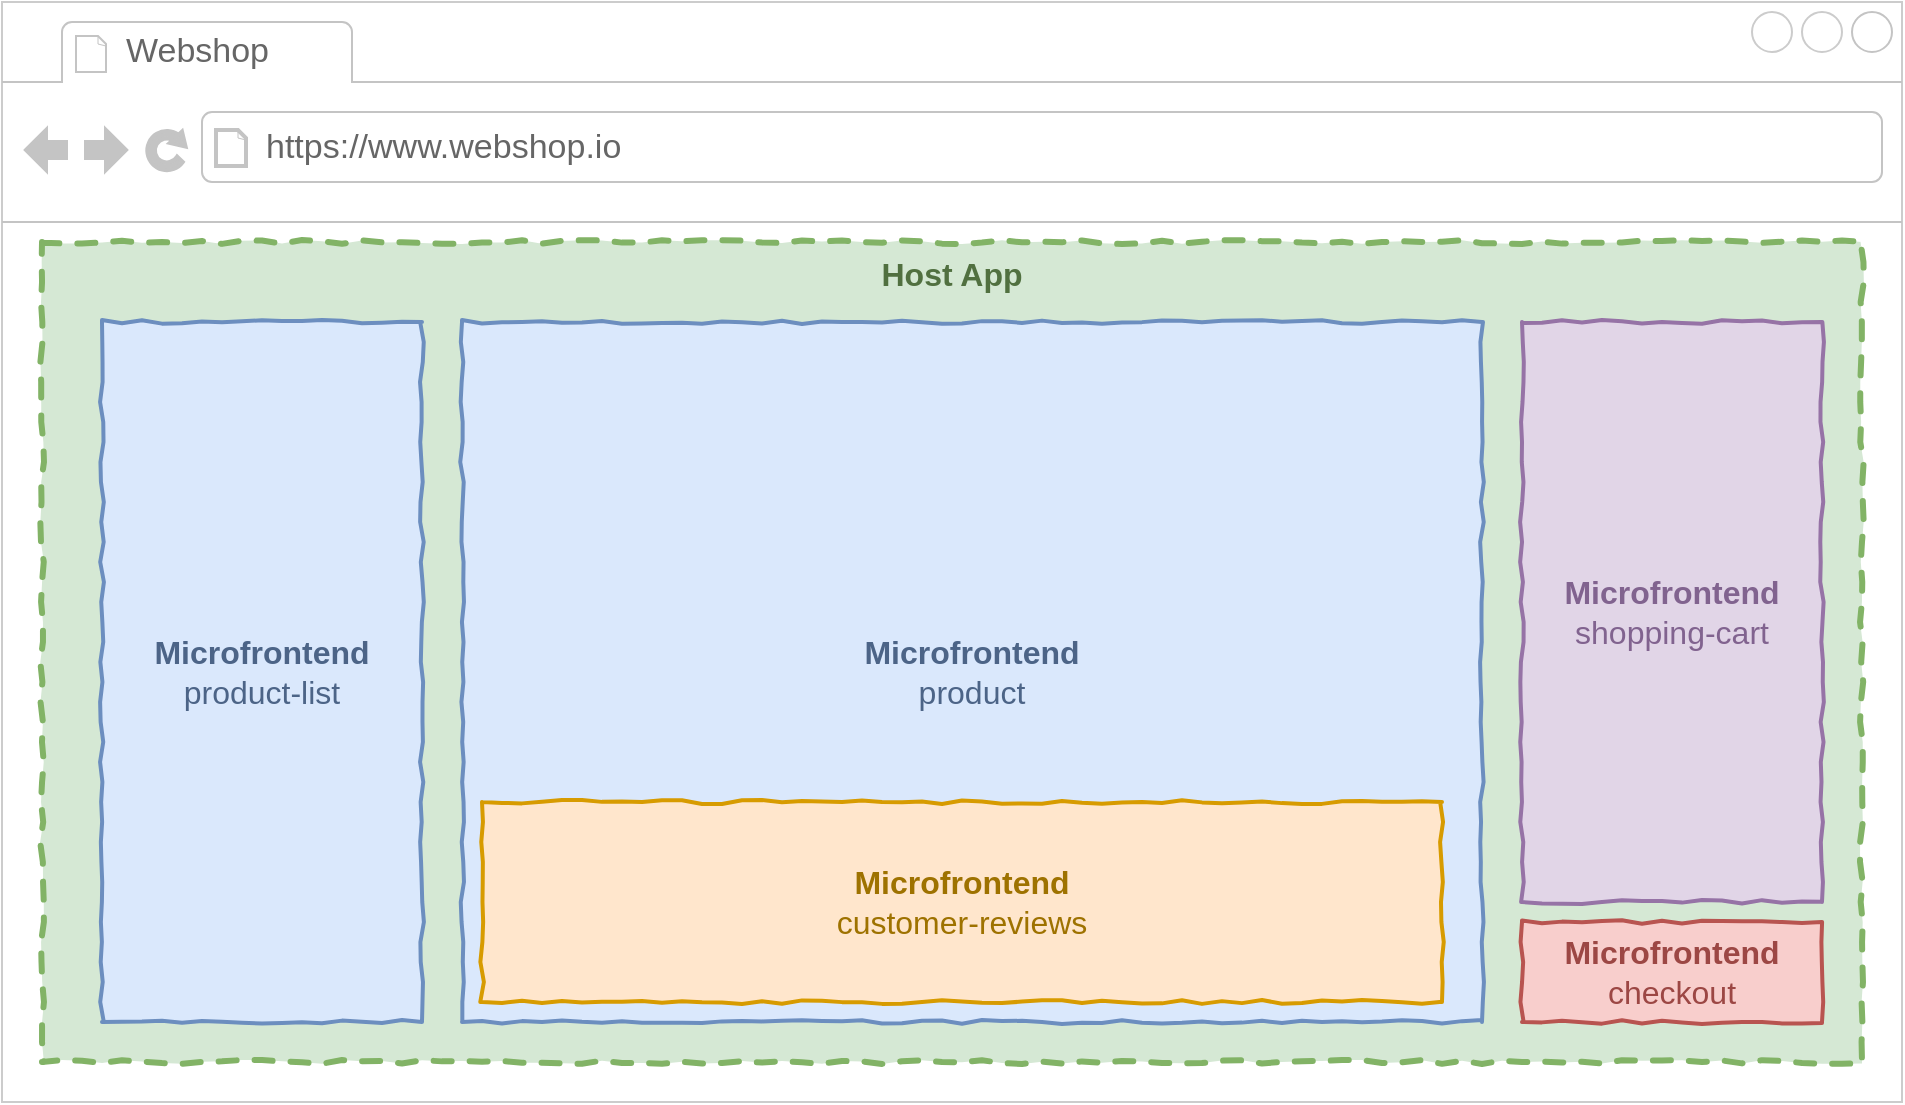 <mxfile version="13.7.9" type="embed" pages="18"><diagram name="webshop-microfrontends" id="R1CUhq_sZbtFIhOHjH6-"><mxGraphModel dx="1002" dy="462" grid="1" gridSize="10" guides="1" tooltips="1" connect="1" arrows="1" fold="1" page="1" pageScale="1" pageWidth="826" pageHeight="1169" background="#ffffff" math="0" shadow="0"><root><mxCell id="0"/><mxCell id="1" parent="0"/><mxCell id="7h7cmhbBcNI3N5crBgPi-71" value="" style="strokeWidth=1;shadow=0;align=center;html=1;shape=mxgraph.mockup.containers.browserWindow;rSize=0;strokeColor2=#C4C4C4;strokeColor3=#c4c4c4;mainText=,;recursiveResize=0;comic=0;horizontal=1;verticalAlign=middle;perimeterSpacing=0;noLabel=0;strokeColor=#CCCCCC;" parent="1" vertex="1"><mxGeometry x="110" y="140" width="950" height="550" as="geometry"/></mxCell><mxCell id="7h7cmhbBcNI3N5crBgPi-72" value="Webshop" style="strokeWidth=1;shadow=0;dashed=0;align=center;html=1;shape=mxgraph.mockup.containers.anchor;fontSize=17;fontColor=#666666;align=left;" parent="7h7cmhbBcNI3N5crBgPi-71" vertex="1"><mxGeometry x="60" y="12" width="110" height="26" as="geometry"/></mxCell><mxCell id="7h7cmhbBcNI3N5crBgPi-73" value="https://www.webshop.io" style="strokeWidth=1;shadow=0;dashed=0;align=center;html=1;shape=mxgraph.mockup.containers.anchor;rSize=0;fontSize=17;fontColor=#666666;align=left;" parent="7h7cmhbBcNI3N5crBgPi-71" vertex="1"><mxGeometry x="130" y="60" width="250" height="26" as="geometry"/></mxCell><mxCell id="7h7cmhbBcNI3N5crBgPi-74" value="&lt;b&gt;&lt;font style=&quot;font-size: 16px&quot; color=&quot;#517040&quot;&gt;Host App&lt;/font&gt;&lt;/b&gt;" style="rounded=0;whiteSpace=wrap;html=1;shadow=0;comic=1;strokeColor=#82b366;align=center;verticalAlign=top;strokeWidth=3;perimeterSpacing=0;glass=0;dashed=1;fillColor=#d5e8d4;" parent="7h7cmhbBcNI3N5crBgPi-71" vertex="1"><mxGeometry x="20" y="120" width="910" height="410" as="geometry"/></mxCell><mxCell id="7h7cmhbBcNI3N5crBgPi-75" value="&lt;font style=&quot;font-size: 16px&quot; color=&quot;#4c6487&quot;&gt;&lt;b&gt;Microfrontend&lt;/b&gt;&lt;br&gt;product-list&lt;/font&gt;" style="rounded=0;whiteSpace=wrap;html=1;shadow=0;comic=1;strokeColor=#6c8ebf;align=center;verticalAlign=middle;strokeWidth=2;glass=0;fillColor=#dae8fc;" parent="7h7cmhbBcNI3N5crBgPi-71" vertex="1"><mxGeometry x="50" y="160" width="160" height="350" as="geometry"/></mxCell><mxCell id="7h7cmhbBcNI3N5crBgPi-76" value="&lt;font style=&quot;font-size: 16px&quot; color=&quot;#4c6487&quot;&gt;&lt;b&gt;Microfrontend&lt;/b&gt;&lt;br&gt;product&lt;/font&gt;" style="rounded=0;whiteSpace=wrap;html=1;shadow=0;comic=1;strokeColor=#6c8ebf;align=center;verticalAlign=middle;strokeWidth=2;glass=0;fillColor=#dae8fc;" parent="7h7cmhbBcNI3N5crBgPi-71" vertex="1"><mxGeometry x="230" y="160" width="510" height="350" as="geometry"/></mxCell><mxCell id="7h7cmhbBcNI3N5crBgPi-78" value="&lt;font style=&quot;font-size: 16px&quot; color=&quot;#81638f&quot;&gt;&lt;b&gt;Microfrontend&lt;/b&gt;&lt;br&gt;shopping-cart&lt;/font&gt;" style="rounded=0;whiteSpace=wrap;html=1;shadow=0;comic=1;strokeColor=#9673a6;align=center;verticalAlign=middle;strokeWidth=2;glass=0;fillColor=#e1d5e7;" parent="7h7cmhbBcNI3N5crBgPi-71" vertex="1"><mxGeometry x="760" y="160" width="150" height="290" as="geometry"/></mxCell><mxCell id="7h7cmhbBcNI3N5crBgPi-79" value="&lt;font style=&quot;font-size: 16px&quot; color=&quot;#9e7200&quot;&gt;&lt;b&gt;Microfrontend&lt;/b&gt;&lt;br&gt;customer-reviews&lt;/font&gt;" style="rounded=0;whiteSpace=wrap;html=1;shadow=0;comic=1;strokeColor=#d79b00;align=center;verticalAlign=middle;strokeWidth=2;glass=0;fillColor=#ffe6cc;" parent="7h7cmhbBcNI3N5crBgPi-71" vertex="1"><mxGeometry x="240" y="400" width="480" height="100" as="geometry"/></mxCell><mxCell id="7h7cmhbBcNI3N5crBgPi-77" value="&lt;font style=&quot;font-size: 16px&quot;&gt;&lt;font color=&quot;#9c4744&quot;&gt;&lt;b&gt;Microfrontend&lt;/b&gt;&lt;br&gt;checkout&lt;/font&gt;&lt;br&gt;&lt;/font&gt;" style="rounded=0;whiteSpace=wrap;html=1;shadow=0;comic=1;strokeColor=#b85450;align=center;verticalAlign=middle;strokeWidth=2;glass=0;fillColor=#f8cecc;" parent="7h7cmhbBcNI3N5crBgPi-71" vertex="1"><mxGeometry x="760" y="460" width="150" height="50" as="geometry"/></mxCell></root></mxGraphModel></diagram><diagram id="NwYp4i5vGVmQkq5KpZBq" name="webshop-micro applications"><mxGraphModel dx="5462" dy="2261" grid="1" gridSize="10" guides="1" tooltips="1" connect="1" arrows="1" fold="1" page="1" pageScale="1" pageWidth="850" pageHeight="1100" math="0" shadow="0"><root><mxCell id="gY78Y_33jOwmSXS32Guk-0"/><mxCell id="gY78Y_33jOwmSXS32Guk-1" parent="gY78Y_33jOwmSXS32Guk-0"/><mxCell id="QAMjPqz0VGWwZE4ViXEM-0" value="&lt;p&gt;&lt;font color=&quot;#9c4744&quot;&gt;&lt;span style=&quot;font-size: 16px&quot;&gt;&lt;b&gt;Checkout App&lt;/b&gt;&lt;br&gt;&lt;/span&gt;« Micro Application »&lt;/font&gt;&lt;br&gt;&lt;/p&gt;" style="rounded=0;whiteSpace=wrap;html=1;shadow=0;comic=1;strokeColor=#b85450;align=center;verticalAlign=top;strokeWidth=2;glass=0;horizontal=1;fillColor=#f8cecc;" parent="gY78Y_33jOwmSXS32Guk-1" vertex="1"><mxGeometry x="-2450" y="-870" width="280" height="170" as="geometry"/></mxCell><mxCell id="QAMjPqz0VGWwZE4ViXEM-1" value="&lt;p style=&quot;white-space: normal&quot;&gt;&lt;b&gt;&lt;font color=&quot;#4d4d4d&quot;&gt;Manifest&lt;/font&gt;&lt;/b&gt;&lt;/p&gt;&lt;p style=&quot;white-space: normal&quot;&gt;&lt;font color=&quot;#4d4d4d&quot;&gt;Intentions&lt;br&gt;Capabilities&lt;/font&gt;&lt;/p&gt;" style="whiteSpace=wrap;html=1;shape=mxgraph.basic.document;strokeColor=#666666;strokeWidth=1;dashed=1;dashPattern=1 1;horizontal=1;verticalAlign=top;fillColor=#f5f5f5;fontColor=#333333;" parent="gY78Y_33jOwmSXS32Guk-1" vertex="1"><mxGeometry x="-2440" y="-800" width="70" height="85" as="geometry"/></mxCell><mxCell id="QAMjPqz0VGWwZE4ViXEM-2" value="&lt;p&gt;&lt;font&gt;&lt;span style=&quot;line-height: 120%&quot;&gt;&lt;b&gt;&lt;font style=&quot;font-size: 14px&quot;&gt;Microfrontend&lt;/font&gt;&lt;/b&gt;&lt;br&gt;&lt;/span&gt;&lt;span style=&quot;font-size: 14px&quot;&gt;checkout&lt;/span&gt;&lt;/font&gt;&lt;/p&gt;" style="rounded=0;whiteSpace=wrap;html=1;shadow=0;comic=1;align=center;verticalAlign=middle;strokeWidth=1;glass=0;horizontal=1;fontColor=#B85450;strokeColor=#B85450;" parent="gY78Y_33jOwmSXS32Guk-1" vertex="1"><mxGeometry x="-2350" y="-800" width="160" height="85" as="geometry"/></mxCell><mxCell id="QAMjPqz0VGWwZE4ViXEM-3" value="&lt;p&gt;&lt;font color=&quot;#9e7200&quot;&gt;&lt;span style=&quot;font-size: 16px&quot;&gt;&lt;b&gt;Customer Review App&lt;/b&gt;&lt;br&gt;&lt;/span&gt;« Micro Application »&lt;/font&gt;&lt;br&gt;&lt;/p&gt;" style="rounded=0;whiteSpace=wrap;html=1;shadow=0;comic=1;strokeColor=#d79b00;align=center;verticalAlign=top;strokeWidth=2;glass=0;horizontal=1;fillColor=#ffe6cc;" parent="gY78Y_33jOwmSXS32Guk-1" vertex="1"><mxGeometry x="-2150" y="-870" width="280" height="170" as="geometry"/></mxCell><mxCell id="QAMjPqz0VGWwZE4ViXEM-4" value="&lt;p style=&quot;white-space: normal&quot;&gt;&lt;b&gt;Manifest&lt;/b&gt;&lt;/p&gt;&lt;p style=&quot;white-space: normal&quot;&gt;Intentions&lt;br&gt;Capabilities&lt;/p&gt;" style="whiteSpace=wrap;html=1;shape=mxgraph.basic.document;strokeColor=#666666;strokeWidth=1;dashed=1;dashPattern=1 1;horizontal=1;verticalAlign=top;fontColor=#4D4D4D;fillColor=#f5f5f5;" parent="gY78Y_33jOwmSXS32Guk-1" vertex="1"><mxGeometry x="-2140" y="-800" width="70" height="85" as="geometry"/></mxCell><mxCell id="QAMjPqz0VGWwZE4ViXEM-5" value="&lt;p&gt;&lt;font&gt;&lt;span style=&quot;line-height: 120%&quot;&gt;&lt;b&gt;&lt;font style=&quot;font-size: 14px&quot;&gt;Microfrontend&lt;/font&gt;&lt;/b&gt;&lt;br&gt;&lt;/span&gt;&lt;span style=&quot;font-size: 14px&quot;&gt;customer-reviews&lt;/span&gt;&lt;/font&gt;&lt;/p&gt;" style="rounded=0;whiteSpace=wrap;html=1;shadow=0;comic=1;align=center;verticalAlign=middle;strokeWidth=1;glass=0;horizontal=1;strokeColor=#D79B00;fontColor=#D79B00;" parent="gY78Y_33jOwmSXS32Guk-1" vertex="1"><mxGeometry x="-2050" y="-800" width="160" height="85" as="geometry"/></mxCell><mxCell id="QAMjPqz0VGWwZE4ViXEM-6" value="&lt;p&gt;&lt;font color=&quot;#81638f&quot;&gt;&lt;span style=&quot;font-size: 16px&quot;&gt;&lt;b&gt;Shopping Cart App&lt;/b&gt;&lt;br&gt;&lt;/span&gt;« Micro Application »&lt;/font&gt;&lt;br&gt;&lt;/p&gt;" style="rounded=0;whiteSpace=wrap;html=1;shadow=0;comic=1;strokeColor=#9673a6;align=center;verticalAlign=top;strokeWidth=2;glass=0;horizontal=1;fillColor=#e1d5e7;" parent="gY78Y_33jOwmSXS32Guk-1" vertex="1"><mxGeometry x="-2750" y="-870" width="280" height="170" as="geometry"/></mxCell><mxCell id="QAMjPqz0VGWwZE4ViXEM-7" value="&lt;p style=&quot;white-space: normal&quot;&gt;&lt;b&gt;&lt;font color=&quot;#4d4d4d&quot;&gt;Manifest&lt;/font&gt;&lt;/b&gt;&lt;/p&gt;&lt;p style=&quot;white-space: normal&quot;&gt;&lt;font color=&quot;#4d4d4d&quot;&gt;Intentions&lt;br&gt;Capabilities&lt;/font&gt;&lt;/p&gt;" style="whiteSpace=wrap;html=1;shape=mxgraph.basic.document;strokeColor=#666666;strokeWidth=1;dashed=1;dashPattern=1 1;horizontal=1;verticalAlign=top;fillColor=#f5f5f5;fontColor=#333333;" parent="gY78Y_33jOwmSXS32Guk-1" vertex="1"><mxGeometry x="-2740" y="-800" width="70" height="85" as="geometry"/></mxCell><mxCell id="QAMjPqz0VGWwZE4ViXEM-8" value="&lt;p&gt;&lt;font&gt;&lt;span style=&quot;line-height: 120%&quot;&gt;&lt;b&gt;&lt;font style=&quot;font-size: 14px&quot;&gt;Microfrontend&lt;/font&gt;&lt;/b&gt;&lt;br&gt;&lt;/span&gt;&lt;span style=&quot;font-size: 14px&quot;&gt;shopping-cart&lt;/span&gt;&lt;/font&gt;&lt;/p&gt;" style="rounded=0;whiteSpace=wrap;html=1;shadow=0;comic=1;align=center;verticalAlign=top;strokeWidth=2;glass=0;horizontal=1;strokeColor=#9673a6;fillColor=#FFFFFF;fontColor=#9673A6;" parent="gY78Y_33jOwmSXS32Guk-1" vertex="1"><mxGeometry x="-2650" y="-800" width="160" height="85" as="geometry"/></mxCell><mxCell id="QAMjPqz0VGWwZE4ViXEM-9" value="&lt;p&gt;&lt;font color=&quot;#517040&quot;&gt;&lt;span style=&quot;font-size: 16px&quot;&gt;&lt;b&gt;Webshop&lt;/b&gt;&lt;br&gt;&lt;/span&gt;« Host Application »&lt;/font&gt;&lt;/p&gt;" style="rounded=0;whiteSpace=wrap;html=1;shadow=0;comic=1;strokeColor=#82b366;align=center;verticalAlign=top;strokeWidth=2;glass=0;horizontal=1;fillColor=#d5e8d4;" parent="gY78Y_33jOwmSXS32Guk-1" vertex="1"><mxGeometry x="-2650" y="-1060" width="260" height="170" as="geometry"/></mxCell><mxCell id="QAMjPqz0VGWwZE4ViXEM-10" value="&lt;p style=&quot;white-space: normal&quot;&gt;&lt;b&gt;Manifest&lt;/b&gt;&lt;/p&gt;&lt;p style=&quot;white-space: normal&quot;&gt;Intentions&lt;br&gt;Capabilities&lt;/p&gt;" style="whiteSpace=wrap;html=1;shape=mxgraph.basic.document;strokeColor=#666666;strokeWidth=1;dashed=1;dashPattern=1 1;horizontal=1;verticalAlign=top;fontColor=#4D4D4D;fillColor=#f5f5f5;" parent="gY78Y_33jOwmSXS32Guk-1" vertex="1"><mxGeometry x="-2555" y="-990" width="70" height="85" as="geometry"/></mxCell><mxCell id="QAMjPqz0VGWwZE4ViXEM-11" value="&lt;p&gt;&lt;font color=&quot;#4c6487&quot;&gt;&lt;span style=&quot;font-size: 16px&quot;&gt;&lt;b&gt;Product Catalog App&lt;/b&gt;&lt;br&gt;&lt;/span&gt;« Micro Application »&lt;/font&gt;&lt;br&gt;&lt;/p&gt;" style="rounded=0;whiteSpace=wrap;html=1;shadow=0;comic=1;strokeColor=#6c8ebf;align=center;verticalAlign=top;strokeWidth=2;glass=0;horizontal=1;fillColor=#dae8fc;" parent="gY78Y_33jOwmSXS32Guk-1" vertex="1"><mxGeometry x="-2360" y="-1060" width="450" height="170" as="geometry"/></mxCell><mxCell id="QAMjPqz0VGWwZE4ViXEM-12" value="&lt;p style=&quot;white-space: normal&quot;&gt;&lt;b&gt;Manifest&lt;/b&gt;&lt;/p&gt;&lt;p style=&quot;white-space: normal&quot;&gt;Intentions&lt;br&gt;Capabilities&lt;/p&gt;" style="whiteSpace=wrap;html=1;shape=mxgraph.basic.document;strokeColor=#666666;strokeWidth=1;dashed=1;dashPattern=1 1;horizontal=1;verticalAlign=top;fontColor=#4D4D4D;fillColor=#f5f5f5;" parent="gY78Y_33jOwmSXS32Guk-1" vertex="1"><mxGeometry x="-2350" y="-990" width="70" height="85" as="geometry"/></mxCell><mxCell id="QAMjPqz0VGWwZE4ViXEM-13" value="&lt;p&gt;&lt;font color=&quot;#ffffff&quot;&gt;&lt;span style=&quot;line-height: 120%&quot;&gt;&lt;b&gt;&lt;font style=&quot;font-size: 14px&quot;&gt;Microfrontend&lt;/font&gt;&lt;/b&gt;&lt;br&gt;&lt;/span&gt;&lt;span style=&quot;font-size: 14px&quot;&gt;product-list&lt;/span&gt;&lt;/font&gt;&lt;/p&gt;" style="rounded=0;whiteSpace=wrap;html=1;shadow=0;comic=0;strokeColor=none;align=center;verticalAlign=middle;fontColor=#0000CC;strokeWidth=1;glass=0;horizontal=1;fillColor=#6C8EBF;gradientColor=none;" parent="gY78Y_33jOwmSXS32Guk-1" vertex="1"><mxGeometry x="-2260" y="-990" width="160" height="85" as="geometry"/></mxCell><mxCell id="QAMjPqz0VGWwZE4ViXEM-14" value="&lt;p&gt;&lt;font&gt;&lt;span style=&quot;line-height: 120%&quot;&gt;&lt;b&gt;&lt;font style=&quot;font-size: 14px&quot;&gt;Microfrontend&lt;/font&gt;&lt;/b&gt;&lt;br&gt;&lt;/span&gt;&lt;span style=&quot;font-size: 14px&quot;&gt;product&lt;/span&gt;&lt;/font&gt;&lt;/p&gt;" style="rounded=0;whiteSpace=wrap;html=1;shadow=0;comic=1;align=center;verticalAlign=middle;strokeWidth=1;glass=0;horizontal=1;strokeColor=#6C8EBF;fontColor=#6C8EBF;" parent="gY78Y_33jOwmSXS32Guk-1" vertex="1"><mxGeometry x="-2090" y="-990" width="160" height="85" as="geometry"/></mxCell><mxCell id="nthQ2sJO2mtjTgCHCwOh-0" value="&lt;p&gt;&lt;font&gt;&lt;span style=&quot;line-height: 120%&quot;&gt;&lt;b&gt;&lt;font style=&quot;font-size: 14px&quot;&gt;Microfrontend&lt;/font&gt;&lt;/b&gt;&lt;br&gt;&lt;/span&gt;&lt;span style=&quot;font-size: 14px&quot;&gt;product-list&lt;/span&gt;&lt;/font&gt;&lt;/p&gt;" style="rounded=0;whiteSpace=wrap;html=1;shadow=0;comic=0;align=center;verticalAlign=middle;strokeWidth=1;glass=0;horizontal=1;strokeColor=#6C8EBF;fontColor=#6C8EBF;" parent="gY78Y_33jOwmSXS32Guk-1" vertex="1"><mxGeometry x="-2260" y="-990" width="160" height="85" as="geometry"/></mxCell></root></mxGraphModel></diagram><diagram name="intention-api" id="tUKS7bQTAbJead77KI8_"><mxGraphModel dx="2062" dy="2261" grid="1" gridSize="10" guides="1" tooltips="1" connect="1" arrows="1" fold="1" page="1" pageScale="1" pageWidth="850" pageHeight="1100" math="0" shadow="0"><root><mxCell id="nBmJqnReijPnVUxUTGMC-0"/><mxCell id="nBmJqnReijPnVUxUTGMC-1" parent="nBmJqnReijPnVUxUTGMC-0"/><mxCell id="nBmJqnReijPnVUxUTGMC-2" value="&lt;font style=&quot;font-size: 16px&quot;&gt;&lt;b&gt;Micro Application&lt;/b&gt;&lt;/font&gt;" style="whiteSpace=wrap;html=1;aspect=fixed;rounded=0;shadow=0;glass=0;comic=1;strokeColor=#808080;strokeWidth=3;fillColor=#ffffff;gradientColor=none;fontColor=#808080;horizontal=1;verticalAlign=top;" parent="nBmJqnReijPnVUxUTGMC-1" vertex="1"><mxGeometry x="155" y="-1020" width="160" height="160" as="geometry"/></mxCell><mxCell id="nBmJqnReijPnVUxUTGMC-5" value="&lt;b&gt;&lt;font style=&quot;font-size: 12px&quot;&gt;Manifest&lt;/font&gt;&lt;/b&gt;&lt;br&gt;&lt;br&gt;&lt;font style=&quot;font-size: 12px&quot;&gt;Intention&lt;/font&gt;" style="shape=note;whiteSpace=wrap;html=1;backgroundOutline=1;darkOpacity=0.05;rounded=0;shadow=0;glass=0;comic=1;strokeColor=#808080;strokeWidth=2;fillColor=#ffffff;gradientColor=none;fontColor=#808080;align=center;dashed=1;dashPattern=1 1;size=11;" parent="nBmJqnReijPnVUxUTGMC-1" vertex="1"><mxGeometry x="205" y="-960" width="60" height="80" as="geometry"/></mxCell><mxCell id="nBmJqnReijPnVUxUTGMC-30" value="&lt;font style=&quot;font-size: 16px&quot;&gt;&lt;b&gt;Micro Application&lt;/b&gt;&lt;/font&gt;" style="whiteSpace=wrap;html=1;aspect=fixed;rounded=0;shadow=0;glass=0;comic=1;strokeColor=#808080;strokeWidth=3;fillColor=#ffffff;gradientColor=none;fontColor=#808080;horizontal=1;verticalAlign=top;" parent="nBmJqnReijPnVUxUTGMC-1" vertex="1"><mxGeometry x="535" y="-1020" width="160" height="160" as="geometry"/></mxCell><mxCell id="nBmJqnReijPnVUxUTGMC-31" value="&lt;b&gt;&lt;font style=&quot;font-size: 12px&quot;&gt;Manifest&lt;/font&gt;&lt;/b&gt;&lt;br&gt;&lt;br&gt;&lt;font style=&quot;font-size: 12px&quot;&gt;Capability&lt;/font&gt;" style="shape=note;whiteSpace=wrap;html=1;backgroundOutline=1;darkOpacity=0.05;rounded=0;shadow=0;glass=0;comic=1;strokeColor=#808080;strokeWidth=2;fillColor=#ffffff;gradientColor=none;fontColor=#808080;align=center;dashed=1;dashPattern=1 1;size=11;" parent="nBmJqnReijPnVUxUTGMC-1" vertex="1"><mxGeometry x="585" y="-960" width="60" height="80" as="geometry"/></mxCell><mxCell id="eNRWKGgIjOV4t-hp1CGg-5" value="Platform" style="verticalLabelPosition=bottom;html=1;fillColor=#808080;verticalAlign=top;align=center;points=[[0.06,0.06,0],[0.94,0.06,0],[0.94,0.94,0],[0.06,0.94,0],[0.25,0,0],[0.5,0,0],[0.75,0,0],[1,0.25,0],[1,0.5,0],[1,0.75,0],[0.75,1,0],[0.5,1,0],[0.25,1,0],[0,0.75,0],[0,0.5,0],[0,0.25,0]];pointerEvents=1;shape=mxgraph.cisco_safe.architecture.router;rounded=0;shadow=0;glass=0;comic=0;strokeColor=#808080;strokeWidth=3;fontColor=#808080;" parent="nBmJqnReijPnVUxUTGMC-1" vertex="1"><mxGeometry x="405" y="-960" width="40" height="40" as="geometry"/></mxCell><mxCell id="eNRWKGgIjOV4t-hp1CGg-35" value="" style="group" parent="nBmJqnReijPnVUxUTGMC-1" vertex="1" connectable="0"><mxGeometry x="355" y="-1020" width="106" height="50" as="geometry"/></mxCell><mxCell id="eNRWKGgIjOV4t-hp1CGg-21" value="" style="html=1;verticalLabelPosition=bottom;align=center;labelBackgroundColor=#ffffff;verticalAlign=top;strokeWidth=2;strokeColor=#808080;shadow=0;dashed=0;shape=mxgraph.ios7.icons.mail;rounded=1;glass=0;comic=0;fillColor=#ffffff;gradientColor=none;fontColor=#808080;" parent="eNRWKGgIjOV4t-hp1CGg-35" vertex="1"><mxGeometry x="26" width="80" height="50" as="geometry"/></mxCell><mxCell id="eNRWKGgIjOV4t-hp1CGg-26" value="&lt;b&gt;&lt;font style=&quot;font-size: 14px&quot;&gt;Intent&lt;/font&gt;&lt;/b&gt;" style="text;html=1;strokeColor=none;fillColor=none;align=center;verticalAlign=middle;whiteSpace=wrap;rounded=0;shadow=0;glass=0;comic=0;fontColor=#808080;" parent="eNRWKGgIjOV4t-hp1CGg-35" vertex="1"><mxGeometry x="46" width="40" height="20" as="geometry"/></mxCell><mxCell id="Z2S5mUlPJt14vJSDWfk_-3" value="" style="group" parent="eNRWKGgIjOV4t-hp1CGg-35" vertex="1" connectable="0"><mxGeometry x="8" y="12.97" width="30.5" height="24.06" as="geometry"/></mxCell><mxCell id="Z2S5mUlPJt14vJSDWfk_-2" value="" style="group" parent="Z2S5mUlPJt14vJSDWfk_-3" vertex="1" connectable="0"><mxGeometry width="30.5" height="24.06" as="geometry"/></mxCell><mxCell id="Z2S5mUlPJt14vJSDWfk_-0" value="" style="group" parent="Z2S5mUlPJt14vJSDWfk_-2" vertex="1" connectable="0"><mxGeometry width="30.5" height="24.06" as="geometry"/></mxCell><mxCell id="h6Yq2lEhdELCnb3VPwom-1" value="" style="rounded=0;whiteSpace=wrap;html=1;shadow=0;comic=0;strokeWidth=1;fontFamily=Helvetica;fontSize=15;align=left;strokeColor=none;" parent="Z2S5mUlPJt14vJSDWfk_-0" vertex="1"><mxGeometry y="4" width="30" height="16" as="geometry"/></mxCell><mxCell id="h6Yq2lEhdELCnb3VPwom-0" value="" style="group" parent="Z2S5mUlPJt14vJSDWfk_-0" vertex="1" connectable="0"><mxGeometry x="8" width="22.5" height="24.06" as="geometry"/></mxCell><mxCell id="h6Yq2lEhdELCnb3VPwom-2" value="" style="line;strokeWidth=2;direction=south;html=1;rounded=0;shadow=0;glass=0;comic=0;fillColor=#ffffff;gradientColor=none;fontColor=#808080;align=center;rotation=90;strokeColor=#808080;" parent="h6Yq2lEhdELCnb3VPwom-0" vertex="1"><mxGeometry x="-0.06" y="-2.68" width="10" height="19.12" as="geometry"/></mxCell><mxCell id="h6Yq2lEhdELCnb3VPwom-3" value="" style="line;strokeWidth=2;direction=south;html=1;rounded=0;shadow=0;glass=0;comic=0;fillColor=#ffffff;gradientColor=none;fontColor=#808080;align=center;rotation=90;strokeColor=#808080;" parent="h6Yq2lEhdELCnb3VPwom-0" vertex="1"><mxGeometry x="4.9" y="3" width="10" height="18.44" as="geometry"/></mxCell><mxCell id="h6Yq2lEhdELCnb3VPwom-4" value="" style="line;strokeWidth=2;direction=south;html=1;rounded=0;shadow=0;glass=0;comic=0;fillColor=#ffffff;gradientColor=none;fontColor=#808080;align=center;rotation=90;strokeColor=#808080;" parent="h6Yq2lEhdELCnb3VPwom-0" vertex="1"><mxGeometry x="-2.41" y="9.75" width="10" height="14.26" as="geometry"/></mxCell><mxCell id="eNRWKGgIjOV4t-hp1CGg-36" value="" style="rounded=0;comic=0;strokeWidth=2;endArrow=blockThin;html=1;fontFamily=Comic Sans MS;fontStyle=1;shadow=0;fontColor=#808080;strokeColor=#808080;" parent="nBmJqnReijPnVUxUTGMC-1" edge="1"><mxGeometry width="50" height="50" relative="1" as="geometry"><mxPoint x="315" y="-940.42" as="sourcePoint"/><mxPoint x="405" y="-940" as="targetPoint"/></mxGeometry></mxCell><mxCell id="eNRWKGgIjOV4t-hp1CGg-37" value="" style="rounded=0;comic=0;strokeWidth=2;endArrow=blockThin;html=1;fontFamily=Comic Sans MS;fontStyle=1;shadow=0;fontColor=#808080;strokeColor=#808080;" parent="nBmJqnReijPnVUxUTGMC-1" edge="1"><mxGeometry width="50" height="50" relative="1" as="geometry"><mxPoint x="445" y="-940.42" as="sourcePoint"/><mxPoint x="535" y="-940" as="targetPoint"/></mxGeometry></mxCell></root></mxGraphModel></diagram><diagram id="WiSEI5pXLCI8F5DPGV2K" name="interceptor"><mxGraphModel dx="2062" dy="2261" grid="1" gridSize="10" guides="1" tooltips="1" connect="1" arrows="1" fold="1" page="1" pageScale="1" pageWidth="850" pageHeight="1100" math="0" shadow="0"><root><mxCell id="73TRR4c4fu8JGElaSNJu-0"/><mxCell id="73TRR4c4fu8JGElaSNJu-1" parent="73TRR4c4fu8JGElaSNJu-0"/><mxCell id="X3GOnapOohH9kGJYCu2k-2" value="" style="rounded=0;comic=0;strokeWidth=2;endArrow=blockThin;html=1;fontFamily=Comic Sans MS;fontStyle=1;shadow=0;fontColor=#808080;strokeColor=#808080;" edge="1" parent="73TRR4c4fu8JGElaSNJu-1"><mxGeometry width="50" height="50" relative="1" as="geometry"><mxPoint x="119" y="-963" as="sourcePoint"/><mxPoint x="509" y="-963" as="targetPoint"/></mxGeometry></mxCell><mxCell id="X3GOnapOohH9kGJYCu2k-0" value="&lt;font color=&quot;#808080&quot;&gt;&lt;font style=&quot;font-size: 16px&quot;&gt;&lt;b&gt;Interceptor Chain&lt;/b&gt;&lt;/font&gt;&lt;br&gt;&lt;font style=&quot;font-size: 12px&quot;&gt;&lt;sup&gt;« Host Application »&lt;/sup&gt;&lt;/font&gt;&lt;/font&gt;" style="rounded=0;whiteSpace=wrap;html=1;shadow=0;comic=1;strokeColor=#808080;strokeWidth=2;fontSize=20;fontColor=#B85450;horizontal=1;verticalAlign=top;" vertex="1" parent="73TRR4c4fu8JGElaSNJu-1"><mxGeometry x="260" y="-1080" width="197" height="200" as="geometry"/></mxCell><mxCell id="o9NzvVvLGRfMys9J0Vau-5" value="" style="group;fontSize=12;" vertex="1" connectable="0" parent="73TRR4c4fu8JGElaSNJu-1"><mxGeometry x="119" y="-969" width="140" height="59" as="geometry"/></mxCell><mxCell id="o9NzvVvLGRfMys9J0Vau-6" value="" style="html=1;verticalLabelPosition=bottom;align=center;labelBackgroundColor=#ffffff;verticalAlign=top;strokeWidth=2;strokeColor=#808080;shadow=0;dashed=0;shape=mxgraph.ios7.icons.mail;rounded=1;glass=0;comic=0;fillColor=#ffffff;gradientColor=none;fontColor=#808080;" vertex="1" parent="o9NzvVvLGRfMys9J0Vau-5"><mxGeometry x="46" y="-9" width="48" height="30" as="geometry"/></mxCell><mxCell id="X3GOnapOohH9kGJYCu2k-8" value="message&lt;br style=&quot;font-size: 12px;&quot;&gt;or&lt;br style=&quot;font-size: 12px;&quot;&gt;intent" style="text;html=1;strokeColor=none;fillColor=none;align=center;verticalAlign=middle;whiteSpace=wrap;rounded=0;shadow=0;comic=1;fontSize=12;fontColor=#808080;fontStyle=0" vertex="1" parent="o9NzvVvLGRfMys9J0Vau-5"><mxGeometry y="39" width="140" height="20" as="geometry"/></mxCell><mxCell id="mfMLM0kPIZdtulmj1zWX-5" value="Sender" style="shape=umlActor;verticalLabelPosition=bottom;labelBackgroundColor=#ffffff;verticalAlign=top;html=1;fontSize=16;fontStyle=1;fontColor=#808080;strokeColor=#808080;shadow=0;strokeWidth=2;" vertex="1" parent="73TRR4c4fu8JGElaSNJu-1"><mxGeometry x="60" y="-999" width="35" height="69" as="geometry"/></mxCell><mxCell id="X3GOnapOohH9kGJYCu2k-1" value="" style="endArrow=none;html=1;fontSize=20;fontColor=#B85450;strokeWidth=2;strokeColor=#808080;entryX=0.995;entryY=0.63;entryDx=0;entryDy=0;entryPerimeter=0;dashed=1;dashPattern=1 1;" edge="1" parent="73TRR4c4fu8JGElaSNJu-1"><mxGeometry width="50" height="50" relative="1" as="geometry"><mxPoint x="259" y="-963" as="sourcePoint"/><mxPoint x="456.015" y="-963" as="targetPoint"/></mxGeometry></mxCell><mxCell id="o9NzvVvLGRfMys9J0Vau-14" value="Interceptor" style="rounded=0;whiteSpace=wrap;html=1;strokeColor=#6c8ebf;comic=1;horizontal=0;fillColor=#dae8fc;fontColor=#6C8EBF;" vertex="1" parent="73TRR4c4fu8JGElaSNJu-1"><mxGeometry x="278.75" y="-1009" width="30" height="90" as="geometry"/></mxCell><mxCell id="mfMLM0kPIZdtulmj1zWX-14" value="Interceptor" style="rounded=0;whiteSpace=wrap;html=1;strokeColor=#d6b656;comic=1;horizontal=0;fillColor=#fff2cc;fontColor=#D6B656;" vertex="1" parent="73TRR4c4fu8JGElaSNJu-1"><mxGeometry x="319" y="-1009" width="30" height="90" as="geometry"/></mxCell><mxCell id="mfMLM0kPIZdtulmj1zWX-15" value="Interceptor" style="rounded=0;whiteSpace=wrap;html=1;strokeColor=#82b366;comic=1;horizontal=0;fillColor=#d5e8d4;fontColor=#82B366;" vertex="1" parent="73TRR4c4fu8JGElaSNJu-1"><mxGeometry x="360" y="-1009" width="30" height="90" as="geometry"/></mxCell><mxCell id="mfMLM0kPIZdtulmj1zWX-16" value="Interceptor" style="rounded=0;whiteSpace=wrap;html=1;strokeColor=#b85450;comic=1;horizontal=0;fillColor=#f8cecc;fontColor=#B85450;" vertex="1" parent="73TRR4c4fu8JGElaSNJu-1"><mxGeometry x="400" y="-1009" width="30" height="90" as="geometry"/></mxCell><mxCell id="X3GOnapOohH9kGJYCu2k-5" value="Receiver" style="shape=umlActor;verticalLabelPosition=bottom;labelBackgroundColor=#ffffff;verticalAlign=top;html=1;fontSize=16;fontStyle=1;fontColor=#808080;strokeColor=#808080;shadow=0;strokeWidth=2;" vertex="1" parent="73TRR4c4fu8JGElaSNJu-1"><mxGeometry x="530" y="-999" width="35" height="69" as="geometry"/></mxCell><mxCell id="JOAawAXpusIRITDEKucV-0" value="" style="group" vertex="1" connectable="0" parent="73TRR4c4fu8JGElaSNJu-1"><mxGeometry x="145" y="-975.03" width="30.5" height="24.06" as="geometry"/></mxCell><mxCell id="JOAawAXpusIRITDEKucV-1" value="" style="group" vertex="1" connectable="0" parent="JOAawAXpusIRITDEKucV-0"><mxGeometry width="30.5" height="24.06" as="geometry"/></mxCell><mxCell id="JOAawAXpusIRITDEKucV-2" value="" style="group" vertex="1" connectable="0" parent="JOAawAXpusIRITDEKucV-1"><mxGeometry width="30.5" height="24.06" as="geometry"/></mxCell><mxCell id="JOAawAXpusIRITDEKucV-3" value="" style="rounded=0;whiteSpace=wrap;html=1;shadow=0;comic=0;strokeWidth=1;fontFamily=Helvetica;fontSize=15;align=left;strokeColor=none;" vertex="1" parent="JOAawAXpusIRITDEKucV-2"><mxGeometry y="4" width="24" height="16" as="geometry"/></mxCell><mxCell id="JOAawAXpusIRITDEKucV-4" value="" style="group" vertex="1" connectable="0" parent="JOAawAXpusIRITDEKucV-2"><mxGeometry x="8" width="22.5" height="24.06" as="geometry"/></mxCell><mxCell id="JOAawAXpusIRITDEKucV-5" value="" style="line;strokeWidth=2;direction=south;html=1;rounded=0;shadow=0;glass=0;comic=0;fillColor=#ffffff;gradientColor=none;fontColor=#808080;align=center;rotation=90;strokeColor=#808080;" vertex="1" parent="JOAawAXpusIRITDEKucV-4"><mxGeometry x="-0.06" y="-2.68" width="10" height="19.12" as="geometry"/></mxCell><mxCell id="JOAawAXpusIRITDEKucV-6" value="" style="line;strokeWidth=2;direction=south;html=1;rounded=0;shadow=0;glass=0;comic=0;fillColor=#ffffff;gradientColor=none;fontColor=#808080;align=center;rotation=90;strokeColor=#808080;" vertex="1" parent="JOAawAXpusIRITDEKucV-4"><mxGeometry x="4.9" y="3" width="10" height="18.44" as="geometry"/></mxCell><mxCell id="JOAawAXpusIRITDEKucV-7" value="" style="line;strokeWidth=2;direction=south;html=1;rounded=0;shadow=0;glass=0;comic=0;fillColor=#ffffff;gradientColor=none;fontColor=#808080;align=center;rotation=90;strokeColor=#808080;" vertex="1" parent="JOAawAXpusIRITDEKucV-4"><mxGeometry x="-2.41" y="9.75" width="10" height="14.26" as="geometry"/></mxCell></root></mxGraphModel></diagram><diagram name="lookup-capabilities" id="dQa2b9lRz6hnEbsX3VPU"><mxGraphModel dx="2062" dy="2261" grid="1" gridSize="10" guides="1" tooltips="1" connect="1" arrows="1" fold="1" page="1" pageScale="1" pageWidth="850" pageHeight="1100" math="0" shadow="0"><root><mxCell id="D1Lxtm3pX78nJ7KA9t7y-0"/><mxCell id="D1Lxtm3pX78nJ7KA9t7y-1" parent="D1Lxtm3pX78nJ7KA9t7y-0"/><mxCell id="tr6w9J3W5bhUcqnUZzHz-0" value="&lt;font style=&quot;font-size: 18px&quot;&gt;Manifest Service&lt;/font&gt;" style="rounded=0;whiteSpace=wrap;html=1;shadow=0;glass=0;comic=1;strokeColor=#808080;strokeWidth=3;fillColor=#ffffff;gradientColor=none;fontColor=#808080;align=center;horizontal=1;rotation=0;verticalAlign=top;" parent="D1Lxtm3pX78nJ7KA9t7y-1" vertex="1"><mxGeometry x="490" y="-520" width="190" height="230" as="geometry"/></mxCell><mxCell id="tr6w9J3W5bhUcqnUZzHz-1" value="&lt;b&gt;&lt;font style=&quot;font-size: 14px&quot;&gt;Manifest&lt;/font&gt;&lt;/b&gt;&lt;br&gt;&lt;br&gt;&lt;font style=&quot;font-size: 12px&quot;&gt;Capabilities&lt;br&gt;&lt;/font&gt;" style="shape=note;whiteSpace=wrap;html=1;backgroundOutline=1;darkOpacity=0.05;rounded=0;shadow=0;glass=0;comic=1;strokeColor=#82b366;strokeWidth=2;fillColor=#d5e8d4;align=center;dashed=1;dashPattern=1 1;size=11;" parent="D1Lxtm3pX78nJ7KA9t7y-1" vertex="1"><mxGeometry x="575" y="-420" width="70" height="80" as="geometry"/></mxCell><mxCell id="tr6w9J3W5bhUcqnUZzHz-4" value="&lt;b&gt;&lt;font style=&quot;font-size: 14px&quot;&gt;Manifest&lt;/font&gt;&lt;/b&gt;&lt;br&gt;&lt;br&gt;&lt;font style=&quot;font-size: 12px&quot;&gt;Capabilities&lt;br&gt;&lt;/font&gt;" style="shape=note;whiteSpace=wrap;html=1;backgroundOutline=1;darkOpacity=0.05;rounded=0;shadow=0;glass=0;comic=1;strokeColor=#d79b00;strokeWidth=2;fillColor=#ffe6cc;align=center;dashed=1;dashPattern=1 1;size=11;" parent="D1Lxtm3pX78nJ7KA9t7y-1" vertex="1"><mxGeometry x="565" y="-430" width="70" height="80" as="geometry"/></mxCell><mxCell id="D1Lxtm3pX78nJ7KA9t7y-20" value="&lt;font style=&quot;font-size: 14px&quot;&gt;&lt;b&gt;Micro Application&lt;/b&gt;&lt;/font&gt;" style="shape=umlActor;verticalLabelPosition=bottom;labelBackgroundColor=#ffffff;verticalAlign=top;html=1;outlineConnect=0;rounded=0;shadow=0;glass=0;comic=1;strokeColor=#808080;strokeWidth=3;fillColor=#ffffff;gradientColor=none;fontColor=#808080;align=center;" parent="D1Lxtm3pX78nJ7KA9t7y-1" vertex="1"><mxGeometry x="310" y="-440" width="30" height="60" as="geometry"/></mxCell><mxCell id="D1Lxtm3pX78nJ7KA9t7y-25" value="" style="rounded=0;comic=1;jumpStyle=arc;orthogonalLoop=1;jettySize=auto;html=1;shadow=0;strokeColor=#808080;strokeWidth=2;fontColor=#808080;" parent="D1Lxtm3pX78nJ7KA9t7y-1" edge="1"><mxGeometry x="0.164" y="21" relative="1" as="geometry"><mxPoint x="360" y="-410" as="sourcePoint"/><mxPoint x="470" y="-410" as="targetPoint"/><mxPoint as="offset"/></mxGeometry></mxCell><mxCell id="dZkMe7ZkXgxktubVugfk-4" value="&lt;font style=&quot;font-size: 14px&quot;&gt;Look up Capabilities&lt;/font&gt;" style="text;html=1;strokeColor=none;fillColor=none;align=center;verticalAlign=middle;whiteSpace=wrap;rounded=0;shadow=0;glass=0;comic=1;fontColor=#808080;rotation=0;" parent="D1Lxtm3pX78nJ7KA9t7y-1" vertex="1"><mxGeometry x="390" y="-450" width="40" height="20" as="geometry"/></mxCell><mxCell id="tr6w9J3W5bhUcqnUZzHz-2" value="&lt;b&gt;&lt;font style=&quot;font-size: 14px&quot;&gt;Manifest&lt;/font&gt;&lt;/b&gt;&lt;br&gt;&lt;br&gt;&lt;font style=&quot;font-size: 12px&quot;&gt;Capabilities&lt;br&gt;&lt;/font&gt;" style="shape=note;whiteSpace=wrap;html=1;backgroundOutline=1;darkOpacity=0.05;rounded=0;shadow=0;glass=0;comic=1;strokeColor=#b85450;strokeWidth=2;fillColor=#f8cecc;align=center;dashed=1;dashPattern=1 1;size=11;" parent="D1Lxtm3pX78nJ7KA9t7y-1" vertex="1"><mxGeometry x="545" y="-440" width="70" height="80" as="geometry"/></mxCell><mxCell id="tr6w9J3W5bhUcqnUZzHz-3" value="&lt;b&gt;&lt;font style=&quot;font-size: 14px&quot;&gt;Manifest&lt;/font&gt;&lt;/b&gt;&lt;br&gt;&lt;br&gt;&lt;font style=&quot;font-size: 12px&quot;&gt;Capabilities&lt;br&gt;&lt;/font&gt;" style="shape=note;whiteSpace=wrap;html=1;backgroundOutline=1;darkOpacity=0.05;rounded=0;shadow=0;glass=0;comic=1;strokeColor=#6c8ebf;strokeWidth=2;fillColor=#dae8fc;align=center;dashed=1;dashPattern=1 1;size=11;" parent="D1Lxtm3pX78nJ7KA9t7y-1" vertex="1"><mxGeometry x="525" y="-450" width="70" height="80" as="geometry"/></mxCell></root></mxGraphModel></diagram><diagram name="register-capabilities" id="4PmvqV0pQajXxt-TOHOx"><mxGraphModel dx="2062" dy="2261" grid="1" gridSize="10" guides="1" tooltips="1" connect="1" arrows="1" fold="1" page="1" pageScale="1" pageWidth="850" pageHeight="1100" math="0" shadow="0"><root><mxCell id="jnHj4tVTPdPWqgohJmZy-0"/><mxCell id="jnHj4tVTPdPWqgohJmZy-1" parent="jnHj4tVTPdPWqgohJmZy-0"/><mxCell id="P5K8aPiCJpxc7brZjSSi-0" value="&lt;font style=&quot;font-size: 18px&quot;&gt;Manifest Service&lt;/font&gt;" style="rounded=0;whiteSpace=wrap;html=1;shadow=0;glass=0;comic=1;strokeColor=#808080;strokeWidth=3;fillColor=#ffffff;gradientColor=none;fontColor=#808080;align=center;horizontal=1;rotation=0;verticalAlign=top;" parent="jnHj4tVTPdPWqgohJmZy-1" vertex="1"><mxGeometry x="490" y="-520" width="190" height="230" as="geometry"/></mxCell><mxCell id="P5K8aPiCJpxc7brZjSSi-4" value="&lt;font style=&quot;font-size: 14px&quot;&gt;&lt;b&gt;Micro Application&lt;/b&gt;&lt;/font&gt;" style="shape=umlActor;verticalLabelPosition=bottom;labelBackgroundColor=#ffffff;verticalAlign=top;html=1;outlineConnect=0;rounded=0;shadow=0;glass=0;comic=1;strokeColor=#808080;strokeWidth=3;fillColor=#ffffff;gradientColor=none;fontColor=#808080;align=center;" parent="jnHj4tVTPdPWqgohJmZy-1" vertex="1"><mxGeometry x="310" y="-440" width="30" height="60" as="geometry"/></mxCell><mxCell id="P5K8aPiCJpxc7brZjSSi-5" value="" style="rounded=0;comic=1;jumpStyle=arc;orthogonalLoop=1;jettySize=auto;html=1;shadow=0;strokeColor=#808080;strokeWidth=2;fontColor=#808080;" parent="jnHj4tVTPdPWqgohJmZy-1" edge="1"><mxGeometry x="0.164" y="21" relative="1" as="geometry"><mxPoint x="360" y="-410" as="sourcePoint"/><mxPoint x="470" y="-410" as="targetPoint"/><mxPoint as="offset"/></mxGeometry></mxCell><mxCell id="P5K8aPiCJpxc7brZjSSi-6" value="&lt;font style=&quot;font-size: 14px&quot;&gt;Register Capabilities&lt;/font&gt;" style="text;html=1;strokeColor=none;fillColor=none;align=center;verticalAlign=middle;whiteSpace=wrap;rounded=0;shadow=0;glass=0;comic=1;fontColor=#808080;rotation=0;" parent="jnHj4tVTPdPWqgohJmZy-1" vertex="1"><mxGeometry x="390" y="-450" width="40" height="20" as="geometry"/></mxCell><mxCell id="OuT8Z4KF5En3RYQsbjcJ-0" value="&lt;b&gt;&lt;font style=&quot;font-size: 14px&quot;&gt;Manifest&lt;/font&gt;&lt;/b&gt;&lt;br&gt;&lt;br&gt;&lt;font style=&quot;font-size: 12px&quot;&gt;Capabilities&lt;br&gt;&lt;/font&gt;" style="shape=note;whiteSpace=wrap;html=1;backgroundOutline=1;darkOpacity=0.05;rounded=0;shadow=0;glass=0;comic=1;strokeColor=#82b366;strokeWidth=2;fillColor=#d5e8d4;align=center;dashed=1;dashPattern=1 1;size=11;" vertex="1" parent="jnHj4tVTPdPWqgohJmZy-1"><mxGeometry x="575" y="-420" width="70" height="80" as="geometry"/></mxCell><mxCell id="OuT8Z4KF5En3RYQsbjcJ-1" value="&lt;b&gt;&lt;font style=&quot;font-size: 14px&quot;&gt;Manifest&lt;/font&gt;&lt;/b&gt;&lt;br&gt;&lt;br&gt;&lt;font style=&quot;font-size: 12px&quot;&gt;Capabilities&lt;br&gt;&lt;/font&gt;" style="shape=note;whiteSpace=wrap;html=1;backgroundOutline=1;darkOpacity=0.05;rounded=0;shadow=0;glass=0;comic=1;strokeColor=#d79b00;strokeWidth=2;fillColor=#ffe6cc;align=center;dashed=1;dashPattern=1 1;size=11;" vertex="1" parent="jnHj4tVTPdPWqgohJmZy-1"><mxGeometry x="565" y="-430" width="70" height="80" as="geometry"/></mxCell><mxCell id="OuT8Z4KF5En3RYQsbjcJ-2" value="&lt;b&gt;&lt;font style=&quot;font-size: 14px&quot;&gt;Manifest&lt;/font&gt;&lt;/b&gt;&lt;br&gt;&lt;br&gt;&lt;font style=&quot;font-size: 12px&quot;&gt;Capabilities&lt;br&gt;&lt;/font&gt;" style="shape=note;whiteSpace=wrap;html=1;backgroundOutline=1;darkOpacity=0.05;rounded=0;shadow=0;glass=0;comic=1;strokeColor=#b85450;strokeWidth=2;fillColor=#f8cecc;align=center;dashed=1;dashPattern=1 1;size=11;" vertex="1" parent="jnHj4tVTPdPWqgohJmZy-1"><mxGeometry x="545" y="-440" width="70" height="80" as="geometry"/></mxCell><mxCell id="OuT8Z4KF5En3RYQsbjcJ-3" value="&lt;b&gt;&lt;font style=&quot;font-size: 14px&quot;&gt;Manifest&lt;/font&gt;&lt;/b&gt;&lt;br&gt;&lt;br&gt;&lt;font style=&quot;font-size: 12px&quot;&gt;Capabilities&lt;br&gt;&lt;/font&gt;" style="shape=note;whiteSpace=wrap;html=1;backgroundOutline=1;darkOpacity=0.05;rounded=0;shadow=0;glass=0;comic=1;strokeColor=#6c8ebf;strokeWidth=2;fillColor=#dae8fc;align=center;dashed=1;dashPattern=1 1;size=11;" vertex="1" parent="jnHj4tVTPdPWqgohJmZy-1"><mxGeometry x="525" y="-450" width="70" height="80" as="geometry"/></mxCell></root></mxGraphModel></diagram><diagram name="capability-contribution" id="Wg1fieu31mIMg-na9lbU"><mxGraphModel dx="1212" dy="2261" grid="1" gridSize="10" guides="1" tooltips="1" connect="1" arrows="1" fold="1" page="1" pageScale="1" pageWidth="850" pageHeight="1100" math="0" shadow="0"><root><mxCell id="L7oAKXMQhD4TpimE3mad-0"/><mxCell id="L7oAKXMQhD4TpimE3mad-1" parent="L7oAKXMQhD4TpimE3mad-0"/><mxCell id="nt-yA40vmJ-hhymK1LvL-0" value="" style="strokeWidth=1;shadow=0;align=center;html=1;shape=mxgraph.mockup.containers.browserWindow;rSize=0;strokeColor2=#C4C4C4;strokeColor3=#c4c4c4;mainText=,;recursiveResize=0;comic=0;horizontal=1;verticalAlign=middle;perimeterSpacing=0;noLabel=0;strokeColor=#CCCCCC;" parent="L7oAKXMQhD4TpimE3mad-1" vertex="1"><mxGeometry x="1020" y="-55" width="777" height="320" as="geometry"/></mxCell><mxCell id="nt-yA40vmJ-hhymK1LvL-1" value="Webshop" style="strokeWidth=1;shadow=0;dashed=0;align=center;html=1;shape=mxgraph.mockup.containers.anchor;fontSize=17;fontColor=#666666;align=left;" parent="nt-yA40vmJ-hhymK1LvL-0" vertex="1"><mxGeometry x="60" y="12" width="110" height="26" as="geometry"/></mxCell><mxCell id="nt-yA40vmJ-hhymK1LvL-2" value="https://www.webshop.io" style="strokeWidth=1;shadow=0;dashed=0;align=center;html=1;shape=mxgraph.mockup.containers.anchor;rSize=0;fontSize=17;fontColor=#666666;align=left;" parent="nt-yA40vmJ-hhymK1LvL-0" vertex="1"><mxGeometry x="130" y="60" width="250" height="26" as="geometry"/></mxCell><mxCell id="f9TYaFWomR5muZDaiXRZ-80" value="&lt;font style=&quot;font-size: 16px&quot;&gt;&amp;nbsp; &amp;nbsp;User Account&lt;/font&gt;" style="strokeColor=#808080;fillColor=#fff2cc;html=1;shadow=0;dashed=0;shape=mxgraph.bootstrap.rightButton;rSize=5;perimeter=none;fontSize=14;whiteSpace=wrap;align=left;" parent="L7oAKXMQhD4TpimE3mad-1" vertex="1"><mxGeometry x="1617" y="65" width="170" height="40" as="geometry"/></mxCell><mxCell id="f9TYaFWomR5muZDaiXRZ-104" value="" style="html=1;verticalLabelPosition=bottom;align=center;labelBackgroundColor=#ffffff;verticalAlign=top;strokeWidth=1;strokeColor=#D6B656;shadow=0;dashed=0;shape=mxgraph.ios7.icons.user;fillColor=none;" parent="L7oAKXMQhD4TpimE3mad-1" vertex="1"><mxGeometry x="1747" y="72.12" width="26" height="25.76" as="geometry"/></mxCell><mxCell id="f9TYaFWomR5muZDaiXRZ-78" value="&lt;font style=&quot;font-size: 16px&quot;&gt;&amp;nbsp; Shopping Cart&amp;nbsp;&lt;/font&gt;" style="strokeColor=#808080;fillColor=#dae8fc;html=1;shadow=0;dashed=0;shape=mxgraph.bootstrap.leftButton;rSize=5;perimeter=none;fontSize=14;whiteSpace=wrap;align=left;" parent="L7oAKXMQhD4TpimE3mad-1" vertex="1"><mxGeometry x="1327" y="65" width="160" height="40" as="geometry"/></mxCell><mxCell id="f9TYaFWomR5muZDaiXRZ-103" value="" style="html=1;verticalLabelPosition=bottom;align=center;labelBackgroundColor=#ffffff;verticalAlign=top;strokeWidth=1;strokeColor=#6C8EBF;shadow=0;dashed=0;shape=mxgraph.ios7.icons.shopping_cart;fillColor=none;" parent="L7oAKXMQhD4TpimE3mad-1" vertex="1"><mxGeometry x="1457" y="74.52" width="21.65" height="18.4" as="geometry"/></mxCell><mxCell id="f9TYaFWomR5muZDaiXRZ-79" value="&lt;font style=&quot;font-size: 16px&quot;&gt;&amp;nbsp; Checkout&lt;/font&gt;" style="strokeColor=#808080;fillColor=#d5e8d4;html=1;shadow=0;dashed=0;shape=mxgraph.bootstrap.rect;perimeter=none;fontSize=14;whiteSpace=wrap;align=left;" parent="L7oAKXMQhD4TpimE3mad-1" vertex="1"><mxGeometry x="1487" y="65" width="130" height="40" as="geometry"/></mxCell><mxCell id="f9TYaFWomR5muZDaiXRZ-133" value="" style="group" parent="L7oAKXMQhD4TpimE3mad-1" vertex="1" connectable="0"><mxGeometry x="1574" y="75.74" width="35" height="18.52" as="geometry"/></mxCell><mxCell id="f9TYaFWomR5muZDaiXRZ-130" value="" style="group" parent="f9TYaFWomR5muZDaiXRZ-133" vertex="1" connectable="0"><mxGeometry width="35" height="18.52" as="geometry"/></mxCell><mxCell id="f9TYaFWomR5muZDaiXRZ-128" value="" style="rounded=1;whiteSpace=wrap;html=1;strokeColor=#82B366;strokeWidth=1;fillColor=none;gradientColor=none;fontColor=#0080F0;align=left;" parent="f9TYaFWomR5muZDaiXRZ-130" vertex="1"><mxGeometry x="8.75" width="26.25" height="18.52" as="geometry"/></mxCell><mxCell id="f9TYaFWomR5muZDaiXRZ-129" value="" style="rounded=0;whiteSpace=wrap;html=1;strokeColor=#82B366;strokeWidth=1;fillColor=#82B366;gradientColor=none;fontColor=#0080F0;align=left;" parent="f9TYaFWomR5muZDaiXRZ-130" vertex="1"><mxGeometry x="9" y="5.26" width="25" height="3.08" as="geometry"/></mxCell><mxCell id="dGZxXo182Zx5gDU3JFe_-0" value="&lt;div style=&quot;text-align: center&quot;&gt;&lt;font size=&quot;1&quot;&gt;&lt;b style=&quot;font-size: 20px&quot;&gt;Manifest of the 'Shopping Cart Application'&lt;/b&gt;&lt;/font&gt;&lt;/div&gt;&lt;div style=&quot;font-size: 17px&quot;&gt;&lt;font face=&quot;Courier New&quot; style=&quot;font-size: 17px&quot;&gt;&lt;br&gt;&lt;/font&gt;&lt;/div&gt;&lt;div style=&quot;font-size: 16px&quot;&gt;&lt;font face=&quot;Courier New&quot; style=&quot;font-size: 16px&quot;&gt;{&lt;/font&gt;&lt;/div&gt;&lt;div style=&quot;font-size: 16px&quot;&gt;&lt;font face=&quot;Courier New&quot; style=&quot;font-size: 16px&quot;&gt;&amp;nbsp; &quot;name&quot;: &quot;Shopping Cart Application&quot;,&lt;/font&gt;&lt;/div&gt;&lt;div style=&quot;font-size: 16px&quot;&gt;&lt;font face=&quot;Courier New&quot; style=&quot;font-size: 16px&quot;&gt;&amp;nbsp; &quot;capabilities&quot;: [&lt;/font&gt;&lt;/div&gt;&lt;div style=&quot;font-size: 16px&quot;&gt;&lt;font face=&quot;Courier New&quot; style=&quot;font-size: 16px&quot;&gt;&amp;nbsp; &amp;nbsp; {&lt;/font&gt;&lt;/div&gt;&lt;div style=&quot;font-size: 16px&quot;&gt;&lt;font face=&quot;Courier New&quot; style=&quot;font-size: 16px&quot;&gt;&amp;nbsp; &amp;nbsp; &amp;nbsp; &quot;description&quot;: &quot;Opens the shopping cart&quot;,&lt;/font&gt;&lt;/div&gt;&lt;div style=&quot;font-size: 16px&quot;&gt;&lt;font face=&quot;Courier New&quot; style=&quot;font-size: 16px&quot;&gt;&amp;nbsp; &amp;nbsp; &amp;nbsp; &quot;&lt;b&gt;type&lt;/b&gt;&quot;: &quot;&lt;b&gt;toolbar-item&lt;/b&gt;&quot;,&lt;/font&gt;&lt;/div&gt;&lt;div style=&quot;font-size: 16px&quot;&gt;&lt;font face=&quot;Courier New&quot; style=&quot;font-size: 16px&quot;&gt;&amp;nbsp; &amp;nbsp; &amp;nbsp; &quot;&lt;b&gt;qualifier&lt;/b&gt;&quot;: {&lt;/font&gt;&lt;/div&gt;&lt;div style=&quot;font-size: 16px&quot;&gt;&lt;font face=&quot;Courier New&quot; style=&quot;font-size: 16px&quot;&gt;&amp;nbsp; &amp;nbsp; &amp;nbsp; &amp;nbsp; &quot;&lt;b&gt;toolbar&lt;/b&gt;&quot;: &quot;&lt;b&gt;main&lt;/b&gt;&quot;,&lt;/font&gt;&lt;/div&gt;&lt;div style=&quot;font-size: 16px&quot;&gt;&lt;font face=&quot;Courier New&quot; style=&quot;font-size: 16px&quot;&gt;&amp;nbsp; &amp;nbsp; &amp;nbsp; &amp;nbsp; &quot;&lt;b&gt;action&lt;/b&gt;&quot;: &quot;&lt;b&gt;openShoppingCart&lt;/b&gt;&quot;&lt;/font&gt;&lt;/div&gt;&lt;div style=&quot;font-size: 16px&quot;&gt;&lt;font face=&quot;Courier New&quot; style=&quot;font-size: 16px&quot;&gt;&amp;nbsp; &amp;nbsp; &amp;nbsp; }&lt;/font&gt;&lt;/div&gt;&lt;div style=&quot;font-size: 16px&quot;&gt;&lt;font face=&quot;Courier New&quot; style=&quot;font-size: 16px&quot;&gt;&lt;div&gt;&amp;nbsp; &amp;nbsp; &amp;nbsp; &quot;properties&quot;: {&lt;/div&gt;&lt;div&gt;&amp;nbsp; &amp;nbsp; &amp;nbsp; &amp;nbsp; &lt;b&gt;&quot;label&quot;: &quot;Shopping Cart&quot;&lt;/b&gt;,&lt;/div&gt;&lt;div&gt;&amp;nbsp; &amp;nbsp; &amp;nbsp; }&lt;/div&gt;&lt;/font&gt;&lt;/div&gt;&lt;div style=&quot;font-size: 16px&quot;&gt;&lt;font face=&quot;Courier New&quot; style=&quot;font-size: 16px&quot;&gt;&amp;nbsp; &amp;nbsp; }&lt;/font&gt;&lt;/div&gt;&lt;div style=&quot;font-size: 16px&quot;&gt;&lt;font face=&quot;Courier New&quot; style=&quot;font-size: 16px&quot;&gt;&amp;nbsp; ]&lt;/font&gt;&lt;/div&gt;&lt;div style=&quot;font-size: 16px&quot;&gt;&lt;font face=&quot;Courier New&quot; style=&quot;font-size: 16px&quot;&gt;}&lt;/font&gt;&lt;/div&gt;" style="shape=note;whiteSpace=wrap;html=1;backgroundOutline=1;darkOpacity=0.05;rounded=0;shadow=0;glass=0;comic=1;strokeColor=#6c8ebf;strokeWidth=2;fillColor=#dae8fc;align=left;dashed=1;dashPattern=1 1;size=11;verticalAlign=top;" parent="L7oAKXMQhD4TpimE3mad-1" vertex="1"><mxGeometry x="1027" y="280" width="460" height="390" as="geometry"/></mxCell><mxCell id="Ox4kpdyAFtpOHoj2yFRj-0" value="&lt;div style=&quot;text-align: center&quot;&gt;&lt;font size=&quot;1&quot;&gt;&lt;b style=&quot;font-size: 20px&quot;&gt;Manifest of the 'Checkout Application'&lt;/b&gt;&lt;/font&gt;&lt;/div&gt;&lt;div style=&quot;font-size: 17px&quot;&gt;&lt;font face=&quot;Courier New&quot; style=&quot;font-size: 17px&quot;&gt;&lt;br&gt;&lt;/font&gt;&lt;/div&gt;&lt;div style=&quot;font-size: 16px&quot;&gt;&lt;font face=&quot;Courier New&quot; style=&quot;font-size: 16px&quot;&gt;{&lt;/font&gt;&lt;/div&gt;&lt;div style=&quot;font-size: 16px&quot;&gt;&lt;font face=&quot;Courier New&quot; style=&quot;font-size: 16px&quot;&gt;&amp;nbsp; &quot;name&quot;: &quot;Checkout Application&quot;,&lt;/font&gt;&lt;/div&gt;&lt;div style=&quot;font-size: 16px&quot;&gt;&lt;font face=&quot;Courier New&quot; style=&quot;font-size: 16px&quot;&gt;&amp;nbsp; &quot;capabilities&quot;: [&lt;/font&gt;&lt;/div&gt;&lt;div style=&quot;font-size: 16px&quot;&gt;&lt;font face=&quot;Courier New&quot; style=&quot;font-size: 16px&quot;&gt;&amp;nbsp; &amp;nbsp; {&lt;/font&gt;&lt;/div&gt;&lt;div style=&quot;font-size: 16px&quot;&gt;&lt;font face=&quot;Courier New&quot; style=&quot;font-size: 16px&quot;&gt;&amp;nbsp; &amp;nbsp; &amp;nbsp; &quot;description&quot;: &quot;Allows the user to purchase the products&quot;,&lt;/font&gt;&lt;/div&gt;&lt;div style=&quot;font-size: 16px&quot;&gt;&lt;font face=&quot;Courier New&quot; style=&quot;font-size: 16px&quot;&gt;&amp;nbsp; &amp;nbsp; &amp;nbsp; &quot;&lt;b&gt;type&lt;/b&gt;&quot;: &quot;&lt;b&gt;toolbar-item&lt;/b&gt;&quot;,&lt;/font&gt;&lt;/div&gt;&lt;div style=&quot;font-size: 16px&quot;&gt;&lt;font face=&quot;Courier New&quot; style=&quot;font-size: 16px&quot;&gt;&amp;nbsp; &amp;nbsp; &amp;nbsp; &quot;&lt;b&gt;qualifier&lt;/b&gt;&quot;: {&lt;/font&gt;&lt;/div&gt;&lt;div style=&quot;font-size: 16px&quot;&gt;&lt;font face=&quot;Courier New&quot; style=&quot;font-size: 16px&quot;&gt;&amp;nbsp; &amp;nbsp; &amp;nbsp; &amp;nbsp; &quot;&lt;b&gt;toolbar&lt;/b&gt;&quot;: &quot;&lt;b&gt;main&lt;/b&gt;&quot;,&lt;/font&gt;&lt;/div&gt;&lt;div style=&quot;font-size: 16px&quot;&gt;&lt;font face=&quot;Courier New&quot; style=&quot;font-size: 16px&quot;&gt;&amp;nbsp; &amp;nbsp; &amp;nbsp; &amp;nbsp; &quot;&lt;b&gt;action&lt;/b&gt;&quot;: &quot;&lt;b&gt;checkout&lt;/b&gt;&quot;&lt;/font&gt;&lt;/div&gt;&lt;div style=&quot;font-size: 16px&quot;&gt;&lt;font face=&quot;Courier New&quot; style=&quot;font-size: 16px&quot;&gt;&amp;nbsp; &amp;nbsp; &amp;nbsp; }&lt;/font&gt;&lt;/div&gt;&lt;div style=&quot;font-size: 16px&quot;&gt;&lt;div style=&quot;font-family: &amp;#34;courier new&amp;#34;&quot;&gt;&amp;nbsp; &amp;nbsp; &amp;nbsp; &quot;properties&quot;: {&lt;/div&gt;&lt;div style=&quot;font-family: &amp;#34;courier new&amp;#34;&quot;&gt;&amp;nbsp; &amp;nbsp; &amp;nbsp; &amp;nbsp; &lt;b&gt;&quot;label&quot;: &quot;Checkout&quot;&lt;/b&gt;,&lt;/div&gt;&lt;div style=&quot;font-family: &amp;#34;courier new&amp;#34;&quot;&gt;&amp;nbsp; &amp;nbsp; &amp;nbsp; }&lt;/div&gt;&lt;/div&gt;&lt;div style=&quot;font-size: 16px&quot;&gt;&lt;font face=&quot;Courier New&quot; style=&quot;font-size: 16px&quot;&gt;&amp;nbsp; &amp;nbsp; }&lt;/font&gt;&lt;/div&gt;&lt;div style=&quot;font-size: 16px&quot;&gt;&lt;font face=&quot;Courier New&quot; style=&quot;font-size: 16px&quot;&gt;&amp;nbsp; ]&lt;/font&gt;&lt;/div&gt;&lt;div style=&quot;font-size: 16px&quot;&gt;&lt;font face=&quot;Courier New&quot; style=&quot;font-size: 16px&quot;&gt;}&lt;/font&gt;&lt;/div&gt;" style="shape=note;whiteSpace=wrap;html=1;backgroundOutline=1;darkOpacity=0.05;rounded=0;shadow=0;glass=0;comic=1;strokeColor=#82b366;strokeWidth=2;fillColor=#d5e8d4;align=left;dashed=1;dashPattern=1 1;size=11;verticalAlign=top;" parent="L7oAKXMQhD4TpimE3mad-1" vertex="1"><mxGeometry x="1236.25" y="700" width="631.5" height="390" as="geometry"/></mxCell><mxCell id="77B7j-d75IAjCiOBmBS8-0" value="&lt;div style=&quot;text-align: center ; font-size: 20px&quot;&gt;&lt;font style=&quot;font-size: 20px&quot;&gt;&lt;b&gt;Manifest of the 'User Account Application'&lt;/b&gt;&lt;/font&gt;&lt;/div&gt;&lt;div style=&quot;font-size: 20px&quot;&gt;&lt;font face=&quot;Courier New&quot; style=&quot;font-size: 20px&quot;&gt;&lt;br&gt;&lt;/font&gt;&lt;/div&gt;&lt;div style=&quot;font-size: 16px&quot;&gt;&lt;font face=&quot;Courier New&quot; style=&quot;font-size: 16px&quot;&gt;{&lt;/font&gt;&lt;/div&gt;&lt;div style=&quot;font-size: 16px&quot;&gt;&lt;font face=&quot;Courier New&quot; style=&quot;font-size: 16px&quot;&gt;&amp;nbsp; &quot;name&quot;: &quot;User Account Application&quot;,&lt;/font&gt;&lt;/div&gt;&lt;div style=&quot;font-size: 16px&quot;&gt;&lt;font face=&quot;Courier New&quot; style=&quot;font-size: 16px&quot;&gt;&amp;nbsp; &quot;capabilities&quot;: [&lt;/font&gt;&lt;/div&gt;&lt;div style=&quot;font-size: 16px&quot;&gt;&lt;font face=&quot;Courier New&quot; style=&quot;font-size: 16px&quot;&gt;&amp;nbsp; &amp;nbsp; {&lt;/font&gt;&lt;/div&gt;&lt;div style=&quot;font-size: 16px&quot;&gt;&lt;font face=&quot;Courier New&quot; style=&quot;font-size: 16px&quot;&gt;&amp;nbsp; &amp;nbsp; &amp;nbsp; &quot;description&quot;: &quot;Opens the user profile&quot;,&lt;/font&gt;&lt;/div&gt;&lt;div style=&quot;font-size: 16px&quot;&gt;&lt;font face=&quot;Courier New&quot; style=&quot;font-size: 16px&quot;&gt;&amp;nbsp; &amp;nbsp; &amp;nbsp; &quot;&lt;b&gt;type&lt;/b&gt;&quot;: &quot;&lt;b&gt;toolbar-item&lt;/b&gt;&quot;,&lt;/font&gt;&lt;/div&gt;&lt;div style=&quot;font-size: 16px&quot;&gt;&lt;font face=&quot;Courier New&quot; style=&quot;font-size: 16px&quot;&gt;&amp;nbsp; &amp;nbsp; &amp;nbsp; &quot;&lt;b&gt;qualifier&lt;/b&gt;&quot;: {&lt;/font&gt;&lt;/div&gt;&lt;div style=&quot;font-size: 16px&quot;&gt;&lt;font face=&quot;Courier New&quot; style=&quot;font-size: 16px&quot;&gt;&amp;nbsp; &amp;nbsp; &amp;nbsp; &amp;nbsp; &quot;&lt;b&gt;toolbar&lt;/b&gt;&quot;: &quot;&lt;b&gt;main&lt;/b&gt;&quot;,&lt;/font&gt;&lt;/div&gt;&lt;div style=&quot;font-size: 16px&quot;&gt;&lt;font face=&quot;Courier New&quot; style=&quot;font-size: 16px&quot;&gt;&amp;nbsp; &amp;nbsp; &amp;nbsp; &amp;nbsp; &quot;&lt;b&gt;action&lt;/b&gt;&quot;: &quot;&lt;b&gt;openUserProfile&lt;/b&gt;&quot;&lt;/font&gt;&lt;/div&gt;&lt;div style=&quot;font-size: 16px&quot;&gt;&lt;font face=&quot;Courier New&quot; style=&quot;font-size: 16px&quot;&gt;&amp;nbsp; &amp;nbsp; &amp;nbsp; }&lt;/font&gt;&lt;/div&gt;&lt;div style=&quot;font-size: 16px&quot;&gt;&lt;div style=&quot;font-family: &amp;#34;courier new&amp;#34;&quot;&gt;&amp;nbsp; &amp;nbsp; &amp;nbsp; &quot;properties&quot;: {&lt;/div&gt;&lt;div style=&quot;font-family: &amp;#34;courier new&amp;#34;&quot;&gt;&lt;b&gt;&amp;nbsp; &amp;nbsp; &amp;nbsp; &amp;nbsp; &quot;label&quot;: &quot;User Account&quot;,&lt;/b&gt;&lt;/div&gt;&lt;div style=&quot;font-family: &amp;#34;courier new&amp;#34;&quot;&gt;&amp;nbsp; &amp;nbsp; &amp;nbsp; }&lt;/div&gt;&lt;/div&gt;&lt;div style=&quot;font-size: 16px&quot;&gt;&lt;font face=&quot;Courier New&quot; style=&quot;font-size: 16px&quot;&gt;&amp;nbsp; &amp;nbsp; }&lt;/font&gt;&lt;/div&gt;&lt;div style=&quot;font-size: 16px&quot;&gt;&lt;font face=&quot;Courier New&quot; style=&quot;font-size: 16px&quot;&gt;&amp;nbsp; ]&lt;/font&gt;&lt;/div&gt;&lt;div style=&quot;font-size: 16px&quot;&gt;&lt;font face=&quot;Courier New&quot; style=&quot;font-size: 16px&quot;&gt;}&lt;/font&gt;&lt;/div&gt;" style="shape=note;whiteSpace=wrap;html=1;backgroundOutline=1;darkOpacity=0.05;rounded=0;shadow=0;glass=0;comic=1;strokeColor=#d6b656;strokeWidth=2;fillColor=#fff2cc;align=left;dashed=1;dashPattern=1 1;size=11;verticalAlign=top;" parent="L7oAKXMQhD4TpimE3mad-1" vertex="1"><mxGeometry x="1600" y="280" width="460" height="390" as="geometry"/></mxCell><mxCell id="USN9Dfk1S-4-FwVX8tIG-2" value="&lt;font style=&quot;font-size: 15px&quot;&gt;contributes&lt;/font&gt;" style="endArrow=block;html=1;fontColor=#000000;strokeWidth=3;endFill=1;exitX=0.5;exitY=0;exitDx=0;exitDy=0;exitPerimeter=0;entryX=0.45;entryY=1.025;entryDx=0;entryDy=0;entryPerimeter=0;" parent="L7oAKXMQhD4TpimE3mad-1" source="dGZxXo182Zx5gDU3JFe_-0" target="f9TYaFWomR5muZDaiXRZ-78" edge="1"><mxGeometry width="50" height="50" relative="1" as="geometry"><mxPoint x="1055" y="280" as="sourcePoint"/><mxPoint x="1090" y="120" as="targetPoint"/></mxGeometry></mxCell><mxCell id="USN9Dfk1S-4-FwVX8tIG-3" value="&lt;font style=&quot;font-size: 15px&quot;&gt;contributes&lt;/font&gt;" style="endArrow=block;html=1;fontColor=#000000;strokeWidth=3;endFill=1;entryX=0.485;entryY=1.025;entryDx=0;entryDy=0;entryPerimeter=0;" parent="L7oAKXMQhD4TpimE3mad-1" source="Ox4kpdyAFtpOHoj2yFRj-0" target="f9TYaFWomR5muZDaiXRZ-79" edge="1"><mxGeometry width="50" height="50" relative="1" as="geometry"><mxPoint x="1550" y="650" as="sourcePoint"/><mxPoint x="1292" y="120" as="targetPoint"/></mxGeometry></mxCell><mxCell id="USN9Dfk1S-4-FwVX8tIG-4" value="&lt;font style=&quot;font-size: 15px&quot;&gt;contributes&lt;/font&gt;" style="endArrow=block;html=1;fontColor=#000000;strokeWidth=3;endFill=1;entryX=0.418;entryY=1.05;entryDx=0;entryDy=0;entryPerimeter=0;exitX=0.5;exitY=0;exitDx=0;exitDy=0;exitPerimeter=0;" parent="L7oAKXMQhD4TpimE3mad-1" source="77B7j-d75IAjCiOBmBS8-0" target="f9TYaFWomR5muZDaiXRZ-80" edge="1"><mxGeometry width="50" height="50" relative="1" as="geometry"><mxPoint x="1492" y="300" as="sourcePoint"/><mxPoint x="1253.05" y="111" as="targetPoint"/></mxGeometry></mxCell><mxCell id="nt-yA40vmJ-hhymK1LvL-9" value="" style="rounded=1;whiteSpace=wrap;html=1;strokeColor=#808080;strokeWidth=1;fillColor=none;gradientColor=none;fontColor=#000000;opacity=0;align=center;" parent="L7oAKXMQhD4TpimE3mad-1" vertex="1"><mxGeometry x="900" y="560" width="120" height="60" as="geometry"/></mxCell></root></mxGraphModel></diagram><diagram name="top-level-router-outlets" id="0vZUq_frpoAjWNxhGi8L"><mxGraphModel dx="2912" dy="2261" grid="1" gridSize="10" guides="1" tooltips="1" connect="1" arrows="1" fold="1" page="1" pageScale="1" pageWidth="850" pageHeight="1100" math="0" shadow="0"><root><mxCell id="DBbj_z8pxYcgHsEbKBcR-0"/><mxCell id="DBbj_z8pxYcgHsEbKBcR-1" parent="DBbj_z8pxYcgHsEbKBcR-0"/><mxCell id="hpPAncR0OlesK8-ZzwVv-9" value="" style="strokeWidth=1;shadow=0;align=center;html=1;shape=mxgraph.mockup.containers.browserWindow;rSize=0;strokeColor2=#C4C4C4;strokeColor3=#c4c4c4;mainText=,;recursiveResize=0;comic=0;horizontal=1;verticalAlign=middle;perimeterSpacing=0;noLabel=0;strokeColor=none;" parent="DBbj_z8pxYcgHsEbKBcR-1" vertex="1"><mxGeometry x="-100" y="-820" width="690" height="360" as="geometry"/></mxCell><mxCell id="hpPAncR0OlesK8-ZzwVv-10" value="" style="strokeWidth=1;shadow=0;dashed=0;align=center;html=1;shape=mxgraph.mockup.containers.anchor;fontSize=17;fontColor=#666666;align=left;" parent="hpPAncR0OlesK8-ZzwVv-9" vertex="1"><mxGeometry x="60" y="12" width="110" height="26" as="geometry"/></mxCell><mxCell id="hpPAncR0OlesK8-ZzwVv-14" value="&lt;font style=&quot;font-size: 16px&quot; color=&quot;#4c6487&quot;&gt;&lt;b&gt;Router Outlet&lt;/b&gt;&lt;br&gt;PRIMARY&lt;br&gt;&lt;/font&gt;" style="rounded=0;whiteSpace=wrap;html=1;shadow=0;comic=1;align=center;verticalAlign=middle;strokeWidth=2;glass=0;fillColor=#dae8fc;strokeColor=#6c8ebf;" parent="hpPAncR0OlesK8-ZzwVv-9" vertex="1"><mxGeometry x="140" y="120" width="390" height="230" as="geometry"/></mxCell><mxCell id="hpPAncR0OlesK8-ZzwVv-15" value="&lt;font style=&quot;font-size: 16px&quot; color=&quot;#4c6487&quot;&gt;&lt;b&gt;Router Outlet&lt;/b&gt;&lt;br&gt;ASIDE&lt;/font&gt;" style="rounded=0;whiteSpace=wrap;html=1;shadow=0;comic=1;strokeColor=#6c8ebf;align=center;verticalAlign=middle;strokeWidth=2;glass=0;fillColor=#dae8fc;horizontal=1;" parent="hpPAncR0OlesK8-ZzwVv-9" vertex="1"><mxGeometry x="540" y="120" width="140" height="230" as="geometry"/></mxCell><mxCell id="hpPAncR0OlesK8-ZzwVv-13" value="&lt;font style=&quot;font-size: 16px&quot;&gt;&lt;br&gt;&lt;/font&gt;" style="rounded=0;whiteSpace=wrap;html=1;shadow=0;comic=1;strokeColor=#CCCCCC;align=center;verticalAlign=middle;strokeWidth=2;glass=0;fillColor=#f5f5f5;fontColor=#333333;" parent="hpPAncR0OlesK8-ZzwVv-9" vertex="1"><mxGeometry x="10" y="120" width="120" height="230" as="geometry"/></mxCell><mxCell id="hpPAncR0OlesK8-ZzwVv-86" value="1" style="ellipse;whiteSpace=wrap;html=1;aspect=fixed;rounded=0;comic=0;strokeColor=none;strokeWidth=1;fillColor=#808080;fontColor=#FFFFFF;fontStyle=1" parent="hpPAncR0OlesK8-ZzwVv-9" vertex="1"><mxGeometry x="325" y="280" width="20" height="20" as="geometry"/></mxCell><mxCell id="hpPAncR0OlesK8-ZzwVv-87" value="2" style="ellipse;whiteSpace=wrap;html=1;aspect=fixed;rounded=0;comic=0;strokeColor=none;strokeWidth=1;fillColor=#808080;fontColor=#FFFFFF;fontStyle=1" parent="hpPAncR0OlesK8-ZzwVv-9" vertex="1"><mxGeometry x="600" y="280" width="20" height="20" as="geometry"/></mxCell><mxCell id="qGjzg_rmFdrAzGJK-O-o-42" value="" style="rounded=0;whiteSpace=wrap;html=1;fillColor=#E3E3E3;strokeColor=none;" parent="hpPAncR0OlesK8-ZzwVv-9" vertex="1"><mxGeometry x="22.5" y="230" width="95" height="50" as="geometry"/></mxCell><mxCell id="qGjzg_rmFdrAzGJK-O-o-27" value="" style="rounded=0;whiteSpace=wrap;html=1;fillColor=#E3E3E3;strokeColor=none;" parent="hpPAncR0OlesK8-ZzwVv-9" vertex="1"><mxGeometry x="25" y="196" width="75" height="10" as="geometry"/></mxCell><mxCell id="qGjzg_rmFdrAzGJK-O-o-26" value="" style="rounded=0;whiteSpace=wrap;html=1;fillColor=#E3E3E3;strokeColor=none;" parent="hpPAncR0OlesK8-ZzwVv-9" vertex="1"><mxGeometry x="25" y="180" width="55" height="10" as="geometry"/></mxCell><mxCell id="qGjzg_rmFdrAzGJK-O-o-25" value="" style="rounded=0;whiteSpace=wrap;html=1;fillColor=#E3E3E3;strokeColor=none;" parent="hpPAncR0OlesK8-ZzwVv-9" vertex="1"><mxGeometry x="25" y="164" width="75" height="10" as="geometry"/></mxCell><mxCell id="qGjzg_rmFdrAzGJK-O-o-0" value="" style="rounded=0;whiteSpace=wrap;html=1;fillColor=#E3E3E3;strokeColor=none;" parent="hpPAncR0OlesK8-ZzwVv-9" vertex="1"><mxGeometry x="25" y="144" width="95" height="10" as="geometry"/></mxCell><mxCell id="qGjzg_rmFdrAzGJK-O-o-51" value="" style="rounded=0;whiteSpace=wrap;html=1;fillColor=#E3E3E3;strokeColor=none;" parent="hpPAncR0OlesK8-ZzwVv-9" vertex="1"><mxGeometry x="22.5" y="300" width="95" height="10" as="geometry"/></mxCell><mxCell id="qGjzg_rmFdrAzGJK-O-o-52" value="" style="rounded=0;whiteSpace=wrap;html=1;fillColor=#E3E3E3;strokeColor=none;" parent="hpPAncR0OlesK8-ZzwVv-9" vertex="1"><mxGeometry x="22.5" y="320" width="95" height="10" as="geometry"/></mxCell></root></mxGraphModel></diagram><diagram name="nested-router-outlets" id="oUTisXjTWG3NyfIe65c8"><mxGraphModel dx="2912" dy="2261" grid="1" gridSize="10" guides="1" tooltips="1" connect="1" arrows="1" fold="1" page="1" pageScale="1" pageWidth="850" pageHeight="1100" math="0" shadow="0"><root><mxCell id="1w-okEwcvC3MmoV7veUp-0"/><mxCell id="1w-okEwcvC3MmoV7veUp-1" parent="1w-okEwcvC3MmoV7veUp-0"/><mxCell id="1w-okEwcvC3MmoV7veUp-2" value="" style="strokeWidth=1;shadow=0;align=center;html=1;shape=mxgraph.mockup.containers.browserWindow;rSize=0;strokeColor2=#C4C4C4;strokeColor3=#c4c4c4;mainText=,;recursiveResize=0;comic=0;horizontal=1;verticalAlign=middle;perimeterSpacing=0;noLabel=0;" parent="1w-okEwcvC3MmoV7veUp-1" vertex="1"><mxGeometry x="-210" y="-780" width="690" height="360" as="geometry"/></mxCell><mxCell id="1w-okEwcvC3MmoV7veUp-3" value="" style="strokeWidth=1;shadow=0;dashed=0;align=center;html=1;shape=mxgraph.mockup.containers.anchor;fontSize=17;fontColor=#666666;align=left;" parent="1w-okEwcvC3MmoV7veUp-2" vertex="1"><mxGeometry x="60" y="12" width="110" height="26" as="geometry"/></mxCell><mxCell id="1w-okEwcvC3MmoV7veUp-4" value="&lt;font style=&quot;font-size: 16px&quot; color=&quot;#4c6487&quot;&gt;&lt;b&gt;Router Outlet&lt;/b&gt;&lt;br&gt;PRIMARY&lt;br&gt;&lt;/font&gt;" style="rounded=0;whiteSpace=wrap;html=1;shadow=0;comic=1;align=center;verticalAlign=top;strokeWidth=2;glass=0;fillColor=#dae8fc;strokeColor=#6c8ebf;horizontal=1;" parent="1w-okEwcvC3MmoV7veUp-2" vertex="1"><mxGeometry x="140" y="120" width="390" height="230" as="geometry"/></mxCell><mxCell id="1w-okEwcvC3MmoV7veUp-5" value="" style="rounded=0;whiteSpace=wrap;html=1;shadow=0;comic=1;strokeColor=#CCCCCC;align=center;verticalAlign=middle;strokeWidth=2;glass=0;fillColor=#f5f5f5;horizontal=1;fontColor=#4D4D4D;" parent="1w-okEwcvC3MmoV7veUp-2" vertex="1"><mxGeometry x="540" y="120" width="140" height="230" as="geometry"/></mxCell><mxCell id="JzdJyg_GVKvBLhRkXg4W-0" value="&lt;font color=&quot;#517040&quot;&gt;&lt;span style=&quot;font-size: 16px&quot;&gt;&lt;b&gt;Router Outlet&lt;br&gt;&lt;/b&gt;&lt;/span&gt;SECONDARY&lt;/font&gt;" style="rounded=0;whiteSpace=wrap;html=1;shadow=0;comic=1;strokeColor=#82b366;align=center;verticalAlign=middle;strokeWidth=2;glass=0;fillColor=#d5e8d4;" parent="1w-okEwcvC3MmoV7veUp-2" vertex="1"><mxGeometry x="160" y="260" width="350" height="80" as="geometry"/></mxCell><mxCell id="E3BZP6hFZH28MXXrEjjb-0" value="&lt;font style=&quot;font-size: 16px&quot;&gt;&lt;br&gt;&lt;/font&gt;" style="rounded=0;whiteSpace=wrap;html=1;shadow=0;comic=1;strokeColor=#CCCCCC;align=center;verticalAlign=middle;strokeWidth=2;glass=0;fillColor=#f5f5f5;fontColor=#333333;" parent="1w-okEwcvC3MmoV7veUp-2" vertex="1"><mxGeometry x="10" y="120" width="120" height="230" as="geometry"/></mxCell></root></mxGraphModel></diagram><diagram id="mvLWDARlAMdy5rfw8gIv" name="keystroke-syntax"><mxGraphModel dx="2062" dy="1161" grid="1" gridSize="10" guides="1" tooltips="1" connect="1" arrows="1" fold="1" page="1" pageScale="1" pageWidth="850" pageHeight="1100" math="0" shadow="0"><root><mxCell id="cRM6gly2x6OC0xlkLlwA-0"/><mxCell id="cRM6gly2x6OC0xlkLlwA-1" parent="cRM6gly2x6OC0xlkLlwA-0"/><mxCell id="cRM6gly2x6OC0xlkLlwA-2" value="&lt;span style=&quot;font-family: &amp;#34;consolas&amp;#34; , &amp;#34;monaco&amp;#34; , &amp;#34;andale mono&amp;#34; , &amp;#34;ubuntu mono&amp;#34; , monospace ; text-align: left ; white-space: pre&quot;&gt;&lt;font style=&quot;font-size: 20px&quot; color=&quot;#878787&quot;&gt;keydown&lt;/font&gt;&lt;font color=&quot;#4d4d4d&quot; style=&quot;font-size: 30px&quot;&gt;.&lt;/font&gt;&lt;font style=&quot;font-size: 20px&quot; color=&quot;#878787&quot;&gt;control&lt;/font&gt;&lt;font style=&quot;font-size: 20px&quot; color=&quot;#878787&quot;&gt;.alt&lt;/font&gt;&lt;font color=&quot;#4d4d4d&quot; style=&quot;font-size: 30px&quot;&gt;.&lt;/font&gt;&lt;font style=&quot;font-size: 20px&quot; color=&quot;#878787&quot;&gt;enter&lt;/font&gt;&lt;/span&gt;" style="text;html=1;strokeColor=none;fillColor=none;align=center;verticalAlign=middle;whiteSpace=wrap;rounded=0;comic=1;" parent="cRM6gly2x6OC0xlkLlwA-1" vertex="1"><mxGeometry x="330" y="240" width="240" height="20" as="geometry"/></mxCell><mxCell id="cRM6gly2x6OC0xlkLlwA-8" value="" style="shape=curlyBracket;whiteSpace=wrap;html=1;rounded=1;comic=0;strokeColor=#4D4D4D;fillColor=none;rotation=-90;" parent="cRM6gly2x6OC0xlkLlwA-1" vertex="1"><mxGeometry x="336" y="244" width="20" height="72" as="geometry"/></mxCell><mxCell id="cRM6gly2x6OC0xlkLlwA-9" value="" style="shape=curlyBracket;whiteSpace=wrap;html=1;rounded=1;comic=0;strokeColor=#4D4D4D;fillColor=none;rotation=-90;" parent="cRM6gly2x6OC0xlkLlwA-1" vertex="1"><mxGeometry x="451.75" y="221.75" width="20" height="116.5" as="geometry"/></mxCell><mxCell id="cRM6gly2x6OC0xlkLlwA-10" value="" style="shape=curlyBracket;whiteSpace=wrap;html=1;rounded=1;comic=0;strokeColor=#4D4D4D;fillColor=none;rotation=-90;" parent="cRM6gly2x6OC0xlkLlwA-1" vertex="1"><mxGeometry x="555.75" y="254.25" width="20" height="51.5" as="geometry"/></mxCell><mxCell id="cRM6gly2x6OC0xlkLlwA-11" value="&lt;font&gt;&lt;span style=&quot;font-size: 14px&quot;&gt;event type&lt;/span&gt;&lt;br&gt;&lt;/font&gt;" style="text;html=1;strokeColor=none;fillColor=none;align=center;verticalAlign=middle;whiteSpace=wrap;rounded=0;comic=1;" parent="cRM6gly2x6OC0xlkLlwA-1" vertex="1"><mxGeometry x="311" y="290" width="70" height="20" as="geometry"/></mxCell><mxCell id="cRM6gly2x6OC0xlkLlwA-12" value="&lt;font style=&quot;font-size: 14px&quot;&gt;modifier part(s)&lt;/font&gt;" style="text;html=1;strokeColor=none;fillColor=none;align=center;verticalAlign=middle;whiteSpace=wrap;rounded=0;comic=1;" parent="cRM6gly2x6OC0xlkLlwA-1" vertex="1"><mxGeometry x="416.75" y="290" width="103.25" height="20" as="geometry"/></mxCell><mxCell id="cRM6gly2x6OC0xlkLlwA-13" value="&lt;font style=&quot;font-size: 14px&quot;&gt;key&lt;/font&gt;" style="text;html=1;strokeColor=none;fillColor=none;align=center;verticalAlign=middle;whiteSpace=wrap;rounded=0;comic=1;" parent="cRM6gly2x6OC0xlkLlwA-1" vertex="1"><mxGeometry x="522.5" y="290" width="90" height="20" as="geometry"/></mxCell></root></mxGraphModel></diagram><diagram id="0HFrWy9M3yfTmRleLQTs" name="e2e-app-1"><mxGraphModel dx="1178" dy="663" grid="1" gridSize="10" guides="1" tooltips="1" connect="1" arrows="1" fold="1" page="1" pageScale="1" pageWidth="850" pageHeight="1100" math="0" shadow="0"><root><mxCell id="zVk-3d7Nyk_E6LIbw_04-0"/><mxCell id="zVk-3d7Nyk_E6LIbw_04-1" parent="zVk-3d7Nyk_E6LIbw_04-0"/><mxCell id="bnV7LqrWd3dGQIAjK8l0-4" value="" style="rounded=0;whiteSpace=wrap;html=1;shadow=0;comic=0;strokeColor=#CCCCCC;strokeWidth=1;fontSize=12;fontColor=#333333;align=left;fillColor=#f5f5f5;" vertex="1" parent="zVk-3d7Nyk_E6LIbw_04-1"><mxGeometry x="30" y="30" width="650" height="240" as="geometry"/></mxCell><mxCell id="zVk-3d7Nyk_E6LIbw_04-6" value="" style="rounded=0;whiteSpace=wrap;html=1;shadow=0;comic=0;strokeColor=#CCCCCC;strokeWidth=1;fontSize=12;fontColor=#808080;align=left;perimeterSpacing=12;" vertex="1" parent="zVk-3d7Nyk_E6LIbw_04-1"><mxGeometry x="40" y="80" width="310" height="180" as="geometry"/></mxCell><mxCell id="zVk-3d7Nyk_E6LIbw_04-11" value="" style="rounded=0;whiteSpace=wrap;html=1;shadow=0;comic=0;strokeColor=#CCCCCC;strokeWidth=1;fontSize=12;fontColor=#808080;align=left;perimeterSpacing=12;" vertex="1" parent="zVk-3d7Nyk_E6LIbw_04-1"><mxGeometry x="360" y="80" width="310" height="180" as="geometry"/></mxCell><mxCell id="xIkGbceQHiwc_2n1j-2e-12" value="" style="group" vertex="1" connectable="0" parent="zVk-3d7Nyk_E6LIbw_04-1"><mxGeometry x="40" y="40" width="310" height="30" as="geometry"/></mxCell><mxCell id="zVk-3d7Nyk_E6LIbw_04-3" value="https://micro-frontends.org/" style="rounded=0;whiteSpace=wrap;html=1;shadow=0;comic=0;strokeColor=#CCCCCC;strokeWidth=1;fontSize=12;fontColor=#808080;align=left;perimeterSpacing=102;spacingTop=0;spacingLeft=4;" vertex="1" parent="xIkGbceQHiwc_2n1j-2e-12"><mxGeometry width="310" height="30" as="geometry"/></mxCell><mxCell id="xIkGbceQHiwc_2n1j-2e-0" value="&lt;b&gt;GO&lt;/b&gt;" style="rounded=1;whiteSpace=wrap;html=1;shadow=0;comic=0;strokeColor=#CCCCCC;strokeWidth=1;fontSize=12;fontColor=#808080;fillColor=#f5f5f5;" vertex="1" parent="xIkGbceQHiwc_2n1j-2e-12"><mxGeometry x="276" y="3" width="30" height="24" as="geometry"/></mxCell><mxCell id="pQSWaugoIfAnfQ_EoPbX-0" value="" style="triangle;whiteSpace=wrap;html=1;rounded=0;shadow=0;comic=0;strokeColor=#CCCCCC;strokeWidth=1;fillColor=#f5f5f5;fontFamily=Comic Sans MS;fontSize=12;fontColor=#333333;align=left;rotation=90;" vertex="1" parent="xIkGbceQHiwc_2n1j-2e-12"><mxGeometry x="260" y="10" width="6" height="10" as="geometry"/></mxCell><mxCell id="xIkGbceQHiwc_2n1j-2e-13" value="" style="group" vertex="1" connectable="0" parent="zVk-3d7Nyk_E6LIbw_04-1"><mxGeometry x="360" y="40" width="310" height="30" as="geometry"/></mxCell><mxCell id="xIkGbceQHiwc_2n1j-2e-14" value="Enter a URL for a microfrontend" style="rounded=0;whiteSpace=wrap;html=1;shadow=0;comic=0;strokeColor=#CCCCCC;strokeWidth=1;fontSize=12;fontColor=#808080;align=left;perimeterSpacing=102;spacingTop=0;spacingLeft=4;" vertex="1" parent="xIkGbceQHiwc_2n1j-2e-13"><mxGeometry width="310" height="30" as="geometry"/></mxCell><mxCell id="xIkGbceQHiwc_2n1j-2e-15" value="&lt;b&gt;GO&lt;/b&gt;" style="rounded=1;whiteSpace=wrap;html=1;shadow=0;comic=0;strokeColor=#CCCCCC;strokeWidth=1;fontSize=12;fontColor=#808080;fillColor=#f5f5f5;" vertex="1" parent="xIkGbceQHiwc_2n1j-2e-13"><mxGeometry x="276" y="3" width="30" height="24" as="geometry"/></mxCell><mxCell id="pQSWaugoIfAnfQ_EoPbX-1" value="" style="triangle;whiteSpace=wrap;html=1;rounded=0;shadow=0;comic=0;strokeColor=#CCCCCC;strokeWidth=1;fillColor=#f5f5f5;fontFamily=Comic Sans MS;fontSize=12;fontColor=#333333;align=left;rotation=90;" vertex="1" parent="xIkGbceQHiwc_2n1j-2e-13"><mxGeometry x="260" y="10" width="6" height="10" as="geometry"/></mxCell><mxCell id="nXUzoW5jb846cKeo4XqL-0" value="&lt;b style=&quot;color: rgb(255 , 255 , 255)&quot;&gt;&lt;font style=&quot;font-size: 16px&quot;&gt;Micro Frontends&lt;/font&gt;&lt;/b&gt;&lt;br&gt;&lt;font style=&quot;font-size: 9px&quot; color=&quot;#d4e1f5&quot;&gt;extending the microservice idea to frontend development&lt;/font&gt;" style="rounded=0;whiteSpace=wrap;html=1;shadow=0;comic=0;strokeColor=#6c8ebf;strokeWidth=1;fontSize=12;align=left;fillColor=#7EA6E0;fontFamily=Comic Sans MS;spacingLeft=8;" vertex="1" parent="zVk-3d7Nyk_E6LIbw_04-1"><mxGeometry x="41" y="81" width="308" height="49" as="geometry"/></mxCell><mxCell id="2V-iNUtgA3kcoKFEAugu-0" value="" style="rounded=0;whiteSpace=wrap;html=1;shadow=0;comic=0;strokeColor=none;strokeWidth=1;fontSize=12;fillColor=#f5f5f5;fontColor=#333333;" vertex="1" parent="zVk-3d7Nyk_E6LIbw_04-1"><mxGeometry x="50" y="140" width="110" height="10" as="geometry"/></mxCell><mxCell id="2V-iNUtgA3kcoKFEAugu-1" value="" style="rounded=0;whiteSpace=wrap;html=1;shadow=0;comic=0;strokeColor=none;strokeWidth=1;fontSize=12;fillColor=#f5f5f5;fontColor=#333333;" vertex="1" parent="zVk-3d7Nyk_E6LIbw_04-1"><mxGeometry x="50" y="160" width="250" height="10" as="geometry"/></mxCell><mxCell id="2V-iNUtgA3kcoKFEAugu-2" value="" style="rounded=0;whiteSpace=wrap;html=1;shadow=0;comic=0;strokeColor=none;strokeWidth=1;fontSize=12;fillColor=#f5f5f5;fontColor=#333333;" vertex="1" parent="zVk-3d7Nyk_E6LIbw_04-1"><mxGeometry x="50" y="180" width="250" height="10" as="geometry"/></mxCell><mxCell id="2V-iNUtgA3kcoKFEAugu-3" value="" style="rounded=0;whiteSpace=wrap;html=1;shadow=0;comic=0;strokeColor=none;strokeWidth=1;fontSize=12;fillColor=#f5f5f5;fontColor=#333333;" vertex="1" parent="zVk-3d7Nyk_E6LIbw_04-1"><mxGeometry x="50" y="200" width="250" height="10" as="geometry"/></mxCell><mxCell id="2V-iNUtgA3kcoKFEAugu-4" value="" style="rounded=0;whiteSpace=wrap;html=1;shadow=0;comic=0;strokeColor=none;strokeWidth=1;fontSize=12;fillColor=#f5f5f5;fontColor=#333333;" vertex="1" parent="zVk-3d7Nyk_E6LIbw_04-1"><mxGeometry x="50" y="220" width="110" height="10" as="geometry"/></mxCell><mxCell id="2V-iNUtgA3kcoKFEAugu-5" value="" style="rounded=0;whiteSpace=wrap;html=1;shadow=0;comic=0;strokeColor=none;strokeWidth=1;fontSize=12;fillColor=#f5f5f5;fontColor=#333333;" vertex="1" parent="zVk-3d7Nyk_E6LIbw_04-1"><mxGeometry x="50" y="240" width="250" height="10" as="geometry"/></mxCell></root></mxGraphModel></diagram><diagram id="OW_c6F6Z6wE58YcEYfJ9" name="e2e-app-microfrontend-chooser"><mxGraphModel dx="1422" dy="801" grid="1" gridSize="10" guides="1" tooltips="1" connect="1" arrows="1" fold="1" page="1" pageScale="1" pageWidth="850" pageHeight="1100" math="0" shadow="0"><root><mxCell id="IMK2iN9EoRuUaJ5C8gQw-0"/><mxCell id="IMK2iN9EoRuUaJ5C8gQw-1" parent="IMK2iN9EoRuUaJ5C8gQw-0"/><mxCell id="elUGbK4T7Tzc1_z9wAfj-0" value="" style="rounded=0;whiteSpace=wrap;html=1;shadow=1;comic=0;strokeColor=#CCCCCC;strokeWidth=1;fontSize=12;fontColor=#808080;" vertex="1" parent="IMK2iN9EoRuUaJ5C8gQw-1"><mxGeometry x="10" y="60" width="310" height="210" as="geometry"/></mxCell><mxCell id="elUGbK4T7Tzc1_z9wAfj-1" value="" style="rounded=0;whiteSpace=wrap;html=1;shadow=0;comic=0;strokeColor=none;strokeWidth=1;fontSize=12;fillColor=#f5f5f5;fontColor=#333333;" vertex="1" parent="IMK2iN9EoRuUaJ5C8gQw-1"><mxGeometry x="30" y="80" width="110" height="10" as="geometry"/></mxCell><mxCell id="elUGbK4T7Tzc1_z9wAfj-2" value="" style="rounded=0;whiteSpace=wrap;html=1;shadow=0;comic=0;strokeColor=none;strokeWidth=1;fontSize=12;fillColor=#f5f5f5;fontColor=#333333;" vertex="1" parent="IMK2iN9EoRuUaJ5C8gQw-1"><mxGeometry x="30" y="100" width="250" height="10" as="geometry"/></mxCell><mxCell id="elUGbK4T7Tzc1_z9wAfj-3" value="" style="rounded=0;whiteSpace=wrap;html=1;shadow=0;comic=0;strokeColor=none;strokeWidth=1;fontSize=12;fillColor=#f5f5f5;fontColor=#333333;" vertex="1" parent="IMK2iN9EoRuUaJ5C8gQw-1"><mxGeometry x="30" y="130" width="110" height="10" as="geometry"/></mxCell><mxCell id="elUGbK4T7Tzc1_z9wAfj-4" value="" style="rounded=0;whiteSpace=wrap;html=1;shadow=0;comic=0;strokeColor=none;strokeWidth=1;fontSize=12;fillColor=#f5f5f5;fontColor=#333333;" vertex="1" parent="IMK2iN9EoRuUaJ5C8gQw-1"><mxGeometry x="30" y="150" width="250" height="10" as="geometry"/></mxCell><mxCell id="elUGbK4T7Tzc1_z9wAfj-5" value="" style="rounded=0;whiteSpace=wrap;html=1;shadow=0;comic=0;strokeColor=none;strokeWidth=1;fontSize=12;fillColor=#f5f5f5;fontColor=#333333;" vertex="1" parent="IMK2iN9EoRuUaJ5C8gQw-1"><mxGeometry x="30" y="180" width="110" height="10" as="geometry"/></mxCell><mxCell id="elUGbK4T7Tzc1_z9wAfj-6" value="" style="rounded=0;whiteSpace=wrap;html=1;shadow=0;comic=0;strokeColor=none;strokeWidth=1;fontSize=12;fillColor=#f5f5f5;fontColor=#333333;" vertex="1" parent="IMK2iN9EoRuUaJ5C8gQw-1"><mxGeometry x="30" y="200" width="250" height="10" as="geometry"/></mxCell><mxCell id="elUGbK4T7Tzc1_z9wAfj-7" value="" style="rounded=0;whiteSpace=wrap;html=1;shadow=0;comic=0;strokeColor=none;strokeWidth=1;fontSize=12;fillColor=#f5f5f5;fontColor=#333333;" vertex="1" parent="IMK2iN9EoRuUaJ5C8gQw-1"><mxGeometry x="30" y="230" width="110" height="10" as="geometry"/></mxCell><mxCell id="elUGbK4T7Tzc1_z9wAfj-8" value="" style="rounded=0;whiteSpace=wrap;html=1;shadow=0;comic=0;strokeColor=none;strokeWidth=1;fontSize=12;fillColor=#f5f5f5;fontColor=#333333;" vertex="1" parent="IMK2iN9EoRuUaJ5C8gQw-1"><mxGeometry x="30" y="250" width="250" height="10" as="geometry"/></mxCell><mxCell id="Wox_ssXx4FSR6TYHfYtO-0" value="" style="group" vertex="1" connectable="0" parent="IMK2iN9EoRuUaJ5C8gQw-1"><mxGeometry x="10" y="30" width="310" height="30" as="geometry"/></mxCell><mxCell id="Wox_ssXx4FSR6TYHfYtO-1" value="Enter a URL for a microfrontend" style="rounded=0;whiteSpace=wrap;html=1;shadow=0;comic=0;strokeColor=#CCCCCC;strokeWidth=1;fontSize=12;fontColor=#808080;align=left;perimeterSpacing=102;spacingTop=0;spacingLeft=4;" vertex="1" parent="Wox_ssXx4FSR6TYHfYtO-0"><mxGeometry width="310" height="30" as="geometry"/></mxCell><mxCell id="Wox_ssXx4FSR6TYHfYtO-2" value="&lt;b&gt;GO&lt;/b&gt;" style="rounded=1;whiteSpace=wrap;html=1;shadow=0;comic=0;strokeColor=#CCCCCC;strokeWidth=1;fontSize=12;fontColor=#808080;fillColor=#f5f5f5;" vertex="1" parent="Wox_ssXx4FSR6TYHfYtO-0"><mxGeometry x="276" y="3" width="30" height="24" as="geometry"/></mxCell><mxCell id="egptatpnE9_SIo2Jo_uB-0" value="" style="triangle;whiteSpace=wrap;html=1;rounded=0;shadow=0;comic=0;strokeColor=#CCCCCC;strokeWidth=1;fillColor=#f5f5f5;fontFamily=Comic Sans MS;fontSize=12;fontColor=#333333;align=left;rotation=90;" vertex="1" parent="Wox_ssXx4FSR6TYHfYtO-0"><mxGeometry x="260" y="10" width="6" height="10" as="geometry"/></mxCell><mxCell id="HA0uT1dYttpWunz_p0vR-0" value="" style="endArrow=none;html=1;strokeColor=#CCCCCC;strokeWidth=1;fontFamily=Comic Sans MS;fontSize=12;fontColor=#4D4D4D;" edge="1" parent="IMK2iN9EoRuUaJ5C8gQw-1"><mxGeometry width="50" height="50" relative="1" as="geometry"><mxPoint x="20" y="120" as="sourcePoint"/><mxPoint x="305" y="120" as="targetPoint"/></mxGeometry></mxCell><mxCell id="HA0uT1dYttpWunz_p0vR-1" value="" style="rounded=0;whiteSpace=wrap;html=1;shadow=0;comic=0;strokeColor=none;strokeWidth=1;fontSize=12;fillColor=#f5f5f5;fontColor=#333333;" vertex="1" parent="IMK2iN9EoRuUaJ5C8gQw-1"><mxGeometry x="30" y="230" width="110" height="10" as="geometry"/></mxCell><mxCell id="HA0uT1dYttpWunz_p0vR-2" value="" style="rounded=0;whiteSpace=wrap;html=1;shadow=0;comic=0;strokeColor=none;strokeWidth=1;fontSize=12;fillColor=#f5f5f5;fontColor=#333333;" vertex="1" parent="IMK2iN9EoRuUaJ5C8gQw-1"><mxGeometry x="30" y="200" width="250" height="10" as="geometry"/></mxCell><mxCell id="HA0uT1dYttpWunz_p0vR-4" value="" style="endArrow=none;html=1;strokeColor=#CCCCCC;strokeWidth=1;fontFamily=Comic Sans MS;fontSize=12;fontColor=#4D4D4D;" edge="1" parent="IMK2iN9EoRuUaJ5C8gQw-1"><mxGeometry width="50" height="50" relative="1" as="geometry"><mxPoint x="22.5" y="170" as="sourcePoint"/><mxPoint x="307.5" y="170" as="targetPoint"/></mxGeometry></mxCell><mxCell id="HA0uT1dYttpWunz_p0vR-5" value="" style="endArrow=none;html=1;strokeColor=#CCCCCC;strokeWidth=1;fontFamily=Comic Sans MS;fontSize=12;fontColor=#4D4D4D;" edge="1" parent="IMK2iN9EoRuUaJ5C8gQw-1"><mxGeometry width="50" height="50" relative="1" as="geometry"><mxPoint x="22.5" y="220" as="sourcePoint"/><mxPoint x="307.5" y="220" as="targetPoint"/></mxGeometry></mxCell></root></mxGraphModel></diagram><diagram id="SA6uckU4NP_JpJgco_C0" name="e2e-app_pub-sub-example"><mxGraphModel dx="1084" dy="964" grid="1" gridSize="10" guides="1" tooltips="1" connect="1" arrows="1" fold="1" page="1" pageScale="1" pageWidth="850" pageHeight="1100" math="0" shadow="0"><root><mxCell id="YRg9ftv3Dq7NGGBLeTHH-0"/><mxCell id="YRg9ftv3Dq7NGGBLeTHH-1" parent="YRg9ftv3Dq7NGGBLeTHH-0"/><mxCell id="vRcmqM85p50qoYWqx7EH-0" value="" style="rounded=0;whiteSpace=wrap;html=1;shadow=0;comic=0;strokeColor=#CCCCCC;strokeWidth=1;fontSize=12;fontColor=#333333;align=left;fillColor=#f5f5f5;" parent="YRg9ftv3Dq7NGGBLeTHH-1" vertex="1"><mxGeometry x="30" y="40" width="650" height="340" as="geometry"/></mxCell><mxCell id="-TbjiJnTNTPHp8LY5DvG-0" value="" style="rounded=0;whiteSpace=wrap;html=1;shadow=0;comic=0;strokeColor=#CCCCCC;strokeWidth=1;fontSize=12;fontColor=#808080;align=left;perimeterSpacing=12;" parent="YRg9ftv3Dq7NGGBLeTHH-1" vertex="1"><mxGeometry x="40" y="90" width="310" height="280" as="geometry"/></mxCell><mxCell id="-TbjiJnTNTPHp8LY5DvG-1" value="" style="rounded=0;whiteSpace=wrap;html=1;shadow=0;comic=0;strokeColor=#CCCCCC;strokeWidth=1;fontSize=12;fontColor=#808080;align=left;perimeterSpacing=12;" parent="YRg9ftv3Dq7NGGBLeTHH-1" vertex="1"><mxGeometry x="360" y="90" width="310" height="280" as="geometry"/></mxCell><mxCell id="sL73TdnsrrKLjpCOkA5E-5" value="Topic:" style="text;html=1;strokeColor=none;fillColor=none;align=left;verticalAlign=middle;whiteSpace=wrap;rounded=0;shadow=1;comic=0;fontSize=12;fontColor=#4D4D4D;" parent="YRg9ftv3Dq7NGGBLeTHH-1" vertex="1"><mxGeometry x="370" y="180" width="40" height="20" as="geometry"/></mxCell><mxCell id="sL73TdnsrrKLjpCOkA5E-6" value="myhome/livingroom/temperature" style="rounded=0;whiteSpace=wrap;html=1;shadow=0;comic=0;strokeColor=#CCCCCC;strokeWidth=1;fontSize=12;fontColor=#4D4D4D;align=left;spacingLeft=3;" parent="YRg9ftv3Dq7NGGBLeTHH-1" vertex="1"><mxGeometry x="440" y="177" width="220" height="26" as="geometry"/></mxCell><mxCell id="sL73TdnsrrKLjpCOkA5E-7" value="Message:" style="text;html=1;strokeColor=none;fillColor=none;align=left;verticalAlign=middle;whiteSpace=wrap;rounded=0;shadow=1;comic=0;fontSize=12;fontColor=#4D4D4D;" parent="YRg9ftv3Dq7NGGBLeTHH-1" vertex="1"><mxGeometry x="370" y="213" width="40" height="20" as="geometry"/></mxCell><mxCell id="sL73TdnsrrKLjpCOkA5E-8" value="25°C" style="rounded=0;whiteSpace=wrap;html=1;shadow=0;comic=0;strokeColor=#CCCCCC;strokeWidth=1;fontSize=12;fontColor=#4D4D4D;align=left;verticalAlign=top;spacingLeft=3;" parent="YRg9ftv3Dq7NGGBLeTHH-1" vertex="1"><mxGeometry x="440" y="213" width="220" height="113" as="geometry"/></mxCell><mxCell id="sL73TdnsrrKLjpCOkA5E-11" value="Flavor:" style="text;html=1;strokeColor=none;fillColor=none;align=left;verticalAlign=middle;whiteSpace=wrap;rounded=0;shadow=1;comic=0;fontSize=12;fontColor=#4D4D4D;" parent="YRg9ftv3Dq7NGGBLeTHH-1" vertex="1"><mxGeometry x="50" y="146" width="40" height="20" as="geometry"/></mxCell><mxCell id="sL73TdnsrrKLjpCOkA5E-12" value="Subscribe" style="rounded=1;whiteSpace=wrap;html=1;shadow=0;comic=0;strokeColor=#CCCCCC;strokeWidth=1;fontSize=12;fontColor=#808080;fillColor=#f5f5f5;" parent="YRg9ftv3Dq7NGGBLeTHH-1" vertex="1"><mxGeometry x="270" y="213" width="70" height="26" as="geometry"/></mxCell><mxCell id="4VHrZ_KCxNSoju8rC8eh-0" value="Topic" style="rounded=0;whiteSpace=wrap;html=1;shadow=0;comic=0;strokeColor=#CCCCCC;strokeWidth=1;fontSize=12;fontColor=#4D4D4D;align=left;spacingLeft=3;" parent="YRg9ftv3Dq7NGGBLeTHH-1" vertex="1"><mxGeometry x="120" y="140" width="220" height="26" as="geometry"/></mxCell><mxCell id="4VHrZ_KCxNSoju8rC8eh-1" value="Publish" style="rounded=1;whiteSpace=wrap;html=1;shadow=0;comic=0;strokeColor=#CCCCCC;strokeWidth=1;fontSize=12;fontColor=#808080;fillColor=#f5f5f5;" parent="YRg9ftv3Dq7NGGBLeTHH-1" vertex="1"><mxGeometry x="590" y="333" width="70" height="26" as="geometry"/></mxCell><mxCell id="xVWGxrGDXYQThYEx3aNr-0" value="" style="group" parent="YRg9ftv3Dq7NGGBLeTHH-1" vertex="1" connectable="0"><mxGeometry x="360" y="50" width="310" height="30" as="geometry"/></mxCell><mxCell id="xVWGxrGDXYQThYEx3aNr-1" value="&lt;font color=&quot;#4d4d4d&quot;&gt;../publish-message&lt;/font&gt;" style="rounded=0;whiteSpace=wrap;html=1;shadow=0;comic=0;strokeColor=#CCCCCC;strokeWidth=1;fontSize=12;fontColor=#808080;align=left;perimeterSpacing=102;spacingTop=0;spacingLeft=4;" parent="xVWGxrGDXYQThYEx3aNr-0" vertex="1"><mxGeometry width="310" height="30" as="geometry"/></mxCell><mxCell id="xVWGxrGDXYQThYEx3aNr-2" value="&lt;b&gt;GO&lt;/b&gt;" style="rounded=1;whiteSpace=wrap;html=1;shadow=0;comic=0;strokeColor=#CCCCCC;strokeWidth=1;fontSize=12;fontColor=#808080;fillColor=#f5f5f5;" parent="xVWGxrGDXYQThYEx3aNr-0" vertex="1"><mxGeometry x="276" y="3" width="30" height="24" as="geometry"/></mxCell><mxCell id="9Vss3D8PykC_yH4TSnyh-8" value="" style="triangle;whiteSpace=wrap;html=1;rounded=0;shadow=0;comic=0;strokeColor=#CCCCCC;strokeWidth=1;fillColor=#f5f5f5;fontFamily=Comic Sans MS;fontSize=12;fontColor=#333333;align=left;rotation=90;" parent="xVWGxrGDXYQThYEx3aNr-0" vertex="1"><mxGeometry x="260" y="10" width="6" height="10" as="geometry"/></mxCell><mxCell id="xVWGxrGDXYQThYEx3aNr-6" value="" style="group" parent="YRg9ftv3Dq7NGGBLeTHH-1" vertex="1" connectable="0"><mxGeometry x="40" y="50" width="310" height="30" as="geometry"/></mxCell><mxCell id="xVWGxrGDXYQThYEx3aNr-7" value="&lt;font color=&quot;#4d4d4d&quot;&gt;../receive-message&lt;/font&gt;" style="rounded=0;whiteSpace=wrap;html=1;shadow=0;comic=0;strokeColor=#CCCCCC;strokeWidth=1;fontSize=12;fontColor=#808080;align=left;perimeterSpacing=102;spacingTop=0;spacingLeft=4;" parent="xVWGxrGDXYQThYEx3aNr-6" vertex="1"><mxGeometry width="310" height="30" as="geometry"/></mxCell><mxCell id="xVWGxrGDXYQThYEx3aNr-8" value="&lt;b&gt;GO&lt;/b&gt;" style="rounded=1;whiteSpace=wrap;html=1;shadow=0;comic=0;strokeColor=#CCCCCC;strokeWidth=1;fontSize=12;fontColor=#808080;fillColor=#f5f5f5;" parent="xVWGxrGDXYQThYEx3aNr-6" vertex="1"><mxGeometry x="276" y="3" width="30" height="24" as="geometry"/></mxCell><mxCell id="9Vss3D8PykC_yH4TSnyh-7" value="" style="triangle;whiteSpace=wrap;html=1;rounded=0;shadow=0;comic=0;strokeColor=#CCCCCC;strokeWidth=1;fillColor=#f5f5f5;fontFamily=Comic Sans MS;fontSize=12;fontColor=#333333;align=left;rotation=90;" parent="xVWGxrGDXYQThYEx3aNr-6" vertex="1"><mxGeometry x="260" y="10" width="6" height="10" as="geometry"/></mxCell><mxCell id="A2u56wLh5R1YBmcT-PAi-0" value="" style="rounded=0;whiteSpace=wrap;html=1;shadow=0;comic=0;strokeColor=#CCCCCC;strokeWidth=1;fontSize=12;fontColor=#4D4D4D;" parent="YRg9ftv3Dq7NGGBLeTHH-1" vertex="1"><mxGeometry x="50" y="263" width="290" height="90" as="geometry"/></mxCell><mxCell id="jGEMMM7VnFoJKYpA6r0A-0" value="" style="rounded=0;whiteSpace=wrap;html=1;shadow=0;comic=0;strokeColor=none;strokeWidth=1;fontSize=12;fillColor=#f5f5f5;fontColor=#333333;" parent="YRg9ftv3Dq7NGGBLeTHH-1" vertex="1"><mxGeometry x="60" y="283" width="110" height="10" as="geometry"/></mxCell><mxCell id="jGEMMM7VnFoJKYpA6r0A-1" value="" style="rounded=0;whiteSpace=wrap;html=1;shadow=0;comic=0;strokeColor=none;strokeWidth=1;fontSize=12;fillColor=#f5f5f5;fontColor=#333333;" parent="YRg9ftv3Dq7NGGBLeTHH-1" vertex="1"><mxGeometry x="60" y="303" width="250" height="10" as="geometry"/></mxCell><mxCell id="jGEMMM7VnFoJKYpA6r0A-2" value="" style="rounded=0;whiteSpace=wrap;html=1;shadow=0;comic=0;strokeColor=none;strokeWidth=1;fontSize=12;fillColor=#f5f5f5;fontColor=#333333;" parent="YRg9ftv3Dq7NGGBLeTHH-1" vertex="1"><mxGeometry x="60" y="323" width="250" height="10" as="geometry"/></mxCell><mxCell id="9Vss3D8PykC_yH4TSnyh-1" value="myhome/:room/temperature" style="rounded=0;whiteSpace=wrap;html=1;shadow=0;comic=0;strokeColor=#CCCCCC;strokeWidth=1;fontSize=12;fontColor=#4D4D4D;align=left;spacingLeft=3;" parent="YRg9ftv3Dq7NGGBLeTHH-1" vertex="1"><mxGeometry x="120" y="180" width="220" height="26" as="geometry"/></mxCell><mxCell id="9Vss3D8PykC_yH4TSnyh-3" value="Topic:" style="text;html=1;strokeColor=none;fillColor=none;align=left;verticalAlign=middle;whiteSpace=wrap;rounded=0;shadow=1;comic=0;fontSize=12;fontColor=#4D4D4D;" parent="YRg9ftv3Dq7NGGBLeTHH-1" vertex="1"><mxGeometry x="50" y="183" width="40" height="20" as="geometry"/></mxCell><mxCell id="9Vss3D8PykC_yH4TSnyh-5" value="" style="triangle;whiteSpace=wrap;html=1;rounded=0;shadow=0;comic=0;strokeColor=#CCCCCC;strokeWidth=1;fillColor=#f5f5f5;fontFamily=Comic Sans MS;fontSize=12;fontColor=#333333;align=left;rotation=90;" parent="YRg9ftv3Dq7NGGBLeTHH-1" vertex="1"><mxGeometry x="320" y="148" width="6" height="10" as="geometry"/></mxCell><mxCell id="9Vss3D8PykC_yH4TSnyh-9" value="Topic" style="rounded=0;whiteSpace=wrap;html=1;shadow=0;comic=0;strokeColor=#CCCCCC;strokeWidth=1;fontSize=12;fontColor=#4D4D4D;align=left;spacingLeft=3;" parent="YRg9ftv3Dq7NGGBLeTHH-1" vertex="1"><mxGeometry x="440" y="140" width="220" height="26" as="geometry"/></mxCell><mxCell id="9Vss3D8PykC_yH4TSnyh-10" value="Flavor:" style="text;html=1;strokeColor=none;fillColor=none;align=left;verticalAlign=middle;whiteSpace=wrap;rounded=0;shadow=1;comic=0;fontSize=12;fontColor=#4D4D4D;" parent="YRg9ftv3Dq7NGGBLeTHH-1" vertex="1"><mxGeometry x="370" y="146" width="40" height="20" as="geometry"/></mxCell><mxCell id="9Vss3D8PykC_yH4TSnyh-12" value="" style="triangle;whiteSpace=wrap;html=1;rounded=0;shadow=0;comic=0;strokeColor=#CCCCCC;strokeWidth=1;fillColor=#f5f5f5;fontFamily=Comic Sans MS;fontSize=12;fontColor=#333333;align=left;rotation=90;" parent="YRg9ftv3Dq7NGGBLeTHH-1" vertex="1"><mxGeometry x="640" y="148" width="6" height="10" as="geometry"/></mxCell><mxCell id="D1aakNC4FiJpZjn2Ti93-0" value="&lt;h1 style=&quot;font-size: 15px&quot;&gt;&lt;font style=&quot;font-size: 15px&quot;&gt;Message Receiver Microfrontend&lt;/font&gt;&lt;/h1&gt;" style="text;html=1;strokeColor=none;fillColor=none;spacing=5;spacingTop=-20;whiteSpace=wrap;overflow=hidden;rounded=0;shadow=0;comic=0;fontFamily=Helvetica;fontSize=15;fontColor=#4D4D4D;align=left;fontStyle=0" parent="YRg9ftv3Dq7NGGBLeTHH-1" vertex="1"><mxGeometry x="49" y="97" width="263" height="20" as="geometry"/></mxCell><mxCell id="D1aakNC4FiJpZjn2Ti93-1" value="&lt;h1 style=&quot;font-size: 15px&quot;&gt;&lt;font style=&quot;font-size: 15px&quot;&gt;Message Publisher Microfrontend&lt;/font&gt;&lt;/h1&gt;" style="text;html=1;strokeColor=none;fillColor=none;spacing=5;spacingTop=-20;whiteSpace=wrap;overflow=hidden;rounded=0;shadow=0;comic=0;fontFamily=Helvetica;fontSize=15;fontColor=#4D4D4D;align=left;fontStyle=0" parent="YRg9ftv3Dq7NGGBLeTHH-1" vertex="1"><mxGeometry x="368" y="97" width="260" height="20" as="geometry"/></mxCell><mxCell id="-TbjiJnTNTPHp8LY5DvG-2" value="" style="rounded=0;whiteSpace=wrap;html=1;shadow=0;comic=0;strokeColor=none;strokeWidth=1;fontSize=12;fillColor=#f5f5f5;fontColor=#333333;" parent="YRg9ftv3Dq7NGGBLeTHH-1" vertex="1"><mxGeometry x="60" y="341" width="110" height="10" as="geometry"/></mxCell></root></mxGraphModel></diagram><diagram name="e2e-app_router-outlet-example" id="yoEfl-T551qL48kES0pD"><mxGraphModel dx="1002" dy="462" grid="1" gridSize="10" guides="1" tooltips="1" connect="1" arrows="1" fold="1" page="1" pageScale="1" pageWidth="850" pageHeight="1100" math="0" shadow="0"><root><mxCell id="WZ1lQfI4Anmczv22fzld-0"/><mxCell id="WZ1lQfI4Anmczv22fzld-1" parent="WZ1lQfI4Anmczv22fzld-0"/><mxCell id="WZ1lQfI4Anmczv22fzld-2" value="" style="rounded=0;whiteSpace=wrap;html=1;shadow=0;comic=0;strokeColor=#CCCCCC;strokeWidth=1;fontSize=12;fontColor=#333333;align=left;fillColor=#f5f5f5;" parent="WZ1lQfI4Anmczv22fzld-1" vertex="1"><mxGeometry x="30" y="30" width="650" height="340" as="geometry"/></mxCell><mxCell id="WZ1lQfI4Anmczv22fzld-3" value="" style="rounded=0;whiteSpace=wrap;html=1;shadow=0;comic=0;strokeColor=#CCCCCC;strokeWidth=1;fontSize=12;fontColor=#808080;align=left;perimeterSpacing=12;" parent="WZ1lQfI4Anmczv22fzld-1" vertex="1"><mxGeometry x="40" y="80" width="310" height="280" as="geometry"/></mxCell><mxCell id="WZ1lQfI4Anmczv22fzld-4" value="" style="rounded=0;whiteSpace=wrap;html=1;shadow=0;comic=0;strokeColor=#CCCCCC;strokeWidth=1;fontSize=12;fontColor=#808080;align=left;perimeterSpacing=12;" parent="WZ1lQfI4Anmczv22fzld-1" vertex="1"><mxGeometry x="360" y="80" width="310" height="280" as="geometry"/></mxCell><mxCell id="WZ1lQfI4Anmczv22fzld-9" value="Outlet:" style="text;html=1;strokeColor=none;fillColor=none;align=left;verticalAlign=middle;whiteSpace=wrap;rounded=0;shadow=1;comic=0;fontSize=12;fontColor=#4D4D4D;" parent="WZ1lQfI4Anmczv22fzld-1" vertex="1"><mxGeometry x="370" y="136" width="40" height="20" as="geometry"/></mxCell><mxCell id="WZ1lQfI4Anmczv22fzld-10" value="Navigate" style="rounded=1;whiteSpace=wrap;html=1;shadow=0;comic=0;strokeColor=#CCCCCC;strokeWidth=1;fontSize=12;fontColor=#808080;fillColor=#f5f5f5;" parent="WZ1lQfI4Anmczv22fzld-1" vertex="1"><mxGeometry x="590" y="204" width="70" height="26" as="geometry"/></mxCell><mxCell id="WZ1lQfI4Anmczv22fzld-11" value="test" style="rounded=0;whiteSpace=wrap;html=1;shadow=0;comic=0;strokeColor=#CCCCCC;strokeWidth=1;fontSize=12;fontColor=#4D4D4D;align=left;spacingLeft=3;" parent="WZ1lQfI4Anmczv22fzld-1" vertex="1"><mxGeometry x="440" y="130" width="220" height="26" as="geometry"/></mxCell><mxCell id="WZ1lQfI4Anmczv22fzld-12" value="Apply" style="rounded=1;whiteSpace=wrap;html=1;shadow=0;comic=0;strokeColor=#CCCCCC;strokeWidth=1;fontSize=12;fontColor=#808080;fillColor=#f5f5f5;" parent="WZ1lQfI4Anmczv22fzld-1" vertex="1"><mxGeometry x="290" y="130" width="50" height="26" as="geometry"/></mxCell><mxCell id="WZ1lQfI4Anmczv22fzld-13" value="" style="group" parent="WZ1lQfI4Anmczv22fzld-1" vertex="1" connectable="0"><mxGeometry x="40" y="40" width="310" height="30" as="geometry"/></mxCell><mxCell id="WZ1lQfI4Anmczv22fzld-14" value="&lt;font color=&quot;#4d4d4d&quot;&gt;../router-outlet&lt;/font&gt;" style="rounded=0;whiteSpace=wrap;html=1;shadow=0;comic=0;strokeColor=#CCCCCC;strokeWidth=1;fontSize=12;fontColor=#808080;align=left;perimeterSpacing=102;spacingTop=0;spacingLeft=4;" parent="WZ1lQfI4Anmczv22fzld-13" vertex="1"><mxGeometry width="310" height="30" as="geometry"/></mxCell><mxCell id="WZ1lQfI4Anmczv22fzld-15" value="&lt;b&gt;GO&lt;/b&gt;" style="rounded=1;whiteSpace=wrap;html=1;shadow=0;comic=0;strokeColor=#CCCCCC;strokeWidth=1;fontSize=12;fontColor=#808080;fillColor=#f5f5f5;" parent="WZ1lQfI4Anmczv22fzld-13" vertex="1"><mxGeometry x="276" y="3" width="30" height="24" as="geometry"/></mxCell><mxCell id="WZ1lQfI4Anmczv22fzld-16" value="" style="triangle;whiteSpace=wrap;html=1;rounded=0;shadow=0;comic=0;strokeColor=#CCCCCC;strokeWidth=1;fillColor=#f5f5f5;fontFamily=Comic Sans MS;fontSize=12;fontColor=#333333;align=left;rotation=90;" parent="WZ1lQfI4Anmczv22fzld-13" vertex="1"><mxGeometry x="260" y="10" width="6" height="10" as="geometry"/></mxCell><mxCell id="WZ1lQfI4Anmczv22fzld-17" value="" style="group" parent="WZ1lQfI4Anmczv22fzld-1" vertex="1" connectable="0"><mxGeometry x="360" y="40" width="310" height="30" as="geometry"/></mxCell><mxCell id="WZ1lQfI4Anmczv22fzld-18" value="&lt;font color=&quot;#4d4d4d&quot;&gt;../outlet-router&lt;/font&gt;" style="rounded=0;whiteSpace=wrap;html=1;shadow=0;comic=0;strokeColor=#CCCCCC;strokeWidth=1;fontSize=12;fontColor=#808080;align=left;perimeterSpacing=102;spacingTop=0;spacingLeft=4;" parent="WZ1lQfI4Anmczv22fzld-17" vertex="1"><mxGeometry width="310" height="30" as="geometry"/></mxCell><mxCell id="WZ1lQfI4Anmczv22fzld-19" value="&lt;b&gt;GO&lt;/b&gt;" style="rounded=1;whiteSpace=wrap;html=1;shadow=0;comic=0;strokeColor=#CCCCCC;strokeWidth=1;fontSize=12;fontColor=#808080;fillColor=#f5f5f5;" parent="WZ1lQfI4Anmczv22fzld-17" vertex="1"><mxGeometry x="276" y="3" width="30" height="24" as="geometry"/></mxCell><mxCell id="WZ1lQfI4Anmczv22fzld-20" value="" style="triangle;whiteSpace=wrap;html=1;rounded=0;shadow=0;comic=0;strokeColor=#CCCCCC;strokeWidth=1;fillColor=#f5f5f5;fontFamily=Comic Sans MS;fontSize=12;fontColor=#333333;align=left;rotation=90;" parent="WZ1lQfI4Anmczv22fzld-17" vertex="1"><mxGeometry x="260" y="10" width="6" height="10" as="geometry"/></mxCell><mxCell id="WZ1lQfI4Anmczv22fzld-25" value="&lt;span style=&quot;color: rgb(128 , 128 , 128)&quot;&gt;https://micro-frontends.org&lt;/span&gt;" style="rounded=0;whiteSpace=wrap;html=1;shadow=0;comic=0;strokeColor=#CCCCCC;strokeWidth=1;fontSize=12;fontColor=#4D4D4D;align=left;spacingLeft=3;" parent="WZ1lQfI4Anmczv22fzld-1" vertex="1"><mxGeometry x="440" y="170" width="220" height="26" as="geometry"/></mxCell><mxCell id="WZ1lQfI4Anmczv22fzld-26" value="URL:" style="text;html=1;strokeColor=none;fillColor=none;align=left;verticalAlign=middle;whiteSpace=wrap;rounded=0;shadow=1;comic=0;fontSize=12;fontColor=#4D4D4D;" parent="WZ1lQfI4Anmczv22fzld-1" vertex="1"><mxGeometry x="370" y="173" width="40" height="20" as="geometry"/></mxCell><mxCell id="WZ1lQfI4Anmczv22fzld-28" value="test" style="rounded=0;whiteSpace=wrap;html=1;shadow=0;comic=0;strokeColor=#CCCCCC;strokeWidth=1;fontSize=12;fontColor=#4D4D4D;align=left;spacingLeft=3;" parent="WZ1lQfI4Anmczv22fzld-1" vertex="1"><mxGeometry x="120" y="130" width="165" height="26" as="geometry"/></mxCell><mxCell id="WZ1lQfI4Anmczv22fzld-29" value="Outlet:" style="text;html=1;strokeColor=none;fillColor=none;align=left;verticalAlign=middle;whiteSpace=wrap;rounded=0;shadow=1;comic=0;fontSize=12;fontColor=#4D4D4D;" parent="WZ1lQfI4Anmczv22fzld-1" vertex="1"><mxGeometry x="50" y="136" width="40" height="20" as="geometry"/></mxCell><mxCell id="PHxDLWiANuN9IoyaKmEM-0" value="" style="rounded=0;whiteSpace=wrap;html=1;shadow=0;comic=0;strokeColor=#CCCCCC;strokeWidth=1;fontSize=12;fontColor=#808080;align=left;perimeterSpacing=12;" parent="WZ1lQfI4Anmczv22fzld-1" vertex="1"><mxGeometry x="50" y="170" width="290" height="180" as="geometry"/></mxCell><mxCell id="PHxDLWiANuN9IoyaKmEM-1" value="&lt;b style=&quot;color: rgb(255 , 255 , 255)&quot;&gt;&lt;font style=&quot;font-size: 16px&quot;&gt;Micro Frontends&lt;/font&gt;&lt;/b&gt;&lt;br&gt;&lt;font style=&quot;font-size: 9px&quot; color=&quot;#d4e1f5&quot;&gt;extending the microservice idea to frontend development&lt;/font&gt;" style="rounded=0;whiteSpace=wrap;html=1;shadow=0;comic=0;strokeColor=#6c8ebf;strokeWidth=1;fontSize=12;align=left;fillColor=#7EA6E0;fontFamily=Comic Sans MS;spacingLeft=8;" parent="WZ1lQfI4Anmczv22fzld-1" vertex="1"><mxGeometry x="51" y="171" width="288" height="49" as="geometry"/></mxCell><mxCell id="PHxDLWiANuN9IoyaKmEM-2" value="" style="rounded=0;whiteSpace=wrap;html=1;shadow=0;comic=0;strokeColor=none;strokeWidth=1;fontSize=12;fillColor=#f5f5f5;fontColor=#333333;" parent="WZ1lQfI4Anmczv22fzld-1" vertex="1"><mxGeometry x="60" y="230" width="110" height="10" as="geometry"/></mxCell><mxCell id="PHxDLWiANuN9IoyaKmEM-3" value="" style="rounded=0;whiteSpace=wrap;html=1;shadow=0;comic=0;strokeColor=none;strokeWidth=1;fontSize=12;fillColor=#f5f5f5;fontColor=#333333;" parent="WZ1lQfI4Anmczv22fzld-1" vertex="1"><mxGeometry x="60" y="250" width="250" height="10" as="geometry"/></mxCell><mxCell id="PHxDLWiANuN9IoyaKmEM-4" value="" style="rounded=0;whiteSpace=wrap;html=1;shadow=0;comic=0;strokeColor=none;strokeWidth=1;fontSize=12;fillColor=#f5f5f5;fontColor=#333333;" parent="WZ1lQfI4Anmczv22fzld-1" vertex="1"><mxGeometry x="60" y="270" width="250" height="10" as="geometry"/></mxCell><mxCell id="PHxDLWiANuN9IoyaKmEM-5" value="" style="rounded=0;whiteSpace=wrap;html=1;shadow=0;comic=0;strokeColor=none;strokeWidth=1;fontSize=12;fillColor=#f5f5f5;fontColor=#333333;" parent="WZ1lQfI4Anmczv22fzld-1" vertex="1"><mxGeometry x="60" y="290" width="250" height="10" as="geometry"/></mxCell><mxCell id="PHxDLWiANuN9IoyaKmEM-6" value="" style="rounded=0;whiteSpace=wrap;html=1;shadow=0;comic=0;strokeColor=none;strokeWidth=1;fontSize=12;fillColor=#f5f5f5;fontColor=#333333;" parent="WZ1lQfI4Anmczv22fzld-1" vertex="1"><mxGeometry x="60" y="310" width="110" height="10" as="geometry"/></mxCell><mxCell id="PHxDLWiANuN9IoyaKmEM-7" value="" style="rounded=0;whiteSpace=wrap;html=1;shadow=0;comic=0;strokeColor=none;strokeWidth=1;fontSize=12;fillColor=#f5f5f5;fontColor=#333333;" parent="WZ1lQfI4Anmczv22fzld-1" vertex="1"><mxGeometry x="60" y="330" width="250" height="10" as="geometry"/></mxCell><mxCell id="PHxDLWiANuN9IoyaKmEM-9" value="&lt;h1 style=&quot;font-size: 15px&quot;&gt;&lt;font style=&quot;font-size: 15px&quot;&gt;Router-Outlet Microfrontend&lt;/font&gt;&lt;/h1&gt;" style="text;html=1;strokeColor=none;fillColor=none;spacing=5;spacingTop=-20;whiteSpace=wrap;overflow=hidden;rounded=0;shadow=0;comic=0;fontFamily=Helvetica;fontSize=15;fontColor=#4D4D4D;align=left;fontStyle=0" parent="WZ1lQfI4Anmczv22fzld-1" vertex="1"><mxGeometry x="47" y="87" width="263" height="20" as="geometry"/></mxCell><mxCell id="PHxDLWiANuN9IoyaKmEM-11" value="&lt;h1 style=&quot;font-size: 15px&quot;&gt;&lt;font style=&quot;font-size: 15px&quot;&gt;Router Microfrontend&lt;/font&gt;&lt;/h1&gt;" style="text;html=1;strokeColor=none;fillColor=none;spacing=5;spacingTop=-21;whiteSpace=wrap;overflow=hidden;rounded=0;shadow=0;comic=0;fontFamily=Helvetica;fontSize=15;fontColor=#4D4D4D;align=left;fontStyle=0" parent="WZ1lQfI4Anmczv22fzld-1" vertex="1"><mxGeometry x="366" y="87" width="264" height="20" as="geometry"/></mxCell></root></mxGraphModel></diagram><diagram name="e2e-app_browser-outlets-example" id="BB15U_Uwu41n-DlQa_4W"><mxGraphModel dx="1852" dy="462" grid="1" gridSize="10" guides="1" tooltips="1" connect="1" arrows="1" fold="1" page="1" pageScale="1" pageWidth="850" pageHeight="1100" math="0" shadow="0"><root><mxCell id="VVkJZsK2DZt1Zc6edH6g-0"/><mxCell id="VVkJZsK2DZt1Zc6edH6g-1" parent="VVkJZsK2DZt1Zc6edH6g-0"/><mxCell id="xOvrLTHYhZtEACcFBnxs-38" value="" style="strokeWidth=1;shadow=0;dashed=0;align=center;html=1;shape=mxgraph.mockup.containers.anchor;rSize=0;fontSize=17;fontColor=#666666;align=left;" parent="VVkJZsK2DZt1Zc6edH6g-1" vertex="1"><mxGeometry x="-180" y="130" width="250" height="26" as="geometry"/></mxCell><mxCell id="EfciY3o9bHrXIrIWPUq2-1" value="" style="group" vertex="1" connectable="0" parent="VVkJZsK2DZt1Zc6edH6g-1"><mxGeometry x="-0.5" y="100" width="670.5" height="360" as="geometry"/></mxCell><mxCell id="r3bnBRtcG9dL7oqV6xBF-0" value="" style="strokeWidth=1;shadow=0;align=center;html=1;shape=mxgraph.mockup.containers.browserWindow;rSize=0;strokeColor2=#C4C4C4;strokeColor3=#c4c4c4;mainText=,;recursiveResize=0;comic=0;horizontal=1;verticalAlign=middle;perimeterSpacing=0;noLabel=0;strokeColor=#CCCCCC;container=0;" parent="EfciY3o9bHrXIrIWPUq2-1" vertex="1"><mxGeometry width="670.5" height="360" as="geometry"/></mxCell><mxCell id="r3bnBRtcG9dL7oqV6xBF-1" value="" style="strokeWidth=1;shadow=0;dashed=0;align=center;html=1;shape=mxgraph.mockup.containers.anchor;fontSize=17;fontColor=#666666;align=left;" parent="EfciY3o9bHrXIrIWPUq2-1" vertex="1"><mxGeometry x="60" y="12" width="110" height="26" as="geometry"/></mxCell><mxCell id="r3bnBRtcG9dL7oqV6xBF-2" value="" style="strokeWidth=1;shadow=0;dashed=0;align=center;html=1;shape=mxgraph.mockup.containers.anchor;rSize=0;fontSize=17;fontColor=#666666;align=left;" parent="EfciY3o9bHrXIrIWPUq2-1" vertex="1"><mxGeometry x="130" y="60" width="250" height="26" as="geometry"/></mxCell><mxCell id="xOvrLTHYhZtEACcFBnxs-54" value="&lt;span style=&quot;color: rgb(102 , 102 , 102) ; font-size: 13px&quot;&gt;https://scion-microfrontend-platform-app-1.vercel.app/#/testing-app/browser-outlets;count=3&lt;/span&gt;" style="rounded=1;whiteSpace=wrap;html=1;shadow=0;comic=0;strokeColor=none;strokeWidth=1;fillColor=#fff2cc;fontFamily=Helvetica;fontSize=15;align=left;opacity=50;spacingLeft=27;spacingTop=-2;" parent="EfciY3o9bHrXIrIWPUq2-1" vertex="1"><mxGeometry x="100.5" y="55.5" width="560" height="35" as="geometry"/></mxCell><mxCell id="xOvrLTHYhZtEACcFBnxs-39" value="" style="group" parent="EfciY3o9bHrXIrIWPUq2-1" vertex="1" connectable="0"><mxGeometry x="15" y="130" width="200" height="220" as="geometry"/></mxCell><mxCell id="xOvrLTHYhZtEACcFBnxs-40" value="" style="rounded=0;whiteSpace=wrap;html=1;shadow=0;comic=0;strokeColor=#CCCCCC;strokeWidth=1;fontSize=12;fontColor=#808080;align=left;perimeterSpacing=12;" parent="xOvrLTHYhZtEACcFBnxs-39" vertex="1"><mxGeometry y="34" width="200" height="186" as="geometry"/></mxCell><mxCell id="xOvrLTHYhZtEACcFBnxs-41" value="Enter a URL for a micro..." style="rounded=0;whiteSpace=wrap;html=1;shadow=0;comic=0;strokeColor=#CCCCCC;strokeWidth=1;fontSize=12;fontColor=#808080;align=left;perimeterSpacing=102;spacingTop=0;spacingLeft=4;" parent="xOvrLTHYhZtEACcFBnxs-39" vertex="1"><mxGeometry width="200" height="30" as="geometry"/></mxCell><mxCell id="xOvrLTHYhZtEACcFBnxs-42" value="&lt;b&gt;GO&lt;/b&gt;" style="rounded=1;whiteSpace=wrap;html=1;shadow=0;comic=0;strokeColor=#CCCCCC;strokeWidth=1;fontSize=12;fontColor=#808080;fillColor=#f5f5f5;" parent="xOvrLTHYhZtEACcFBnxs-39" vertex="1"><mxGeometry x="170" y="3" width="24.13" height="24" as="geometry"/></mxCell><mxCell id="xOvrLTHYhZtEACcFBnxs-43" value="" style="triangle;whiteSpace=wrap;html=1;rounded=0;shadow=0;comic=0;strokeColor=#CCCCCC;strokeWidth=1;fillColor=#f5f5f5;fontFamily=Comic Sans MS;fontSize=12;fontColor=#333333;align=left;rotation=90;" parent="xOvrLTHYhZtEACcFBnxs-39" vertex="1"><mxGeometry x="156.996" y="10" width="4.258" height="10" as="geometry"/></mxCell><mxCell id="r3bnBRtcG9dL7oqV6xBF-9" value="" style="group" parent="EfciY3o9bHrXIrIWPUq2-1" vertex="1" connectable="0"><mxGeometry x="232.5" y="130" width="200" height="220" as="geometry"/></mxCell><mxCell id="r3bnBRtcG9dL7oqV6xBF-10" value="" style="rounded=0;whiteSpace=wrap;html=1;shadow=0;comic=0;strokeColor=#CCCCCC;strokeWidth=1;fontSize=12;fontColor=#808080;align=left;perimeterSpacing=12;" parent="r3bnBRtcG9dL7oqV6xBF-9" vertex="1"><mxGeometry y="34" width="200" height="186" as="geometry"/></mxCell><mxCell id="r3bnBRtcG9dL7oqV6xBF-11" value="Enter a URL for a micro..." style="rounded=0;whiteSpace=wrap;html=1;shadow=0;comic=0;strokeColor=#CCCCCC;strokeWidth=1;fontSize=12;fontColor=#808080;align=left;perimeterSpacing=102;spacingTop=0;spacingLeft=4;" parent="r3bnBRtcG9dL7oqV6xBF-9" vertex="1"><mxGeometry width="200" height="30" as="geometry"/></mxCell><mxCell id="r3bnBRtcG9dL7oqV6xBF-12" value="&lt;b&gt;GO&lt;/b&gt;" style="rounded=1;whiteSpace=wrap;html=1;shadow=0;comic=0;strokeColor=#CCCCCC;strokeWidth=1;fontSize=12;fontColor=#808080;fillColor=#f5f5f5;" parent="r3bnBRtcG9dL7oqV6xBF-9" vertex="1"><mxGeometry x="170" y="3" width="24.13" height="24" as="geometry"/></mxCell><mxCell id="r3bnBRtcG9dL7oqV6xBF-13" value="" style="triangle;whiteSpace=wrap;html=1;rounded=0;shadow=0;comic=0;strokeColor=#CCCCCC;strokeWidth=1;fillColor=#f5f5f5;fontFamily=Comic Sans MS;fontSize=12;fontColor=#333333;align=left;rotation=90;" parent="r3bnBRtcG9dL7oqV6xBF-9" vertex="1"><mxGeometry x="156.996" y="10" width="4.258" height="10" as="geometry"/></mxCell><mxCell id="r3bnBRtcG9dL7oqV6xBF-14" value="" style="group" parent="EfciY3o9bHrXIrIWPUq2-1" vertex="1" connectable="0"><mxGeometry x="450.5" y="130" width="200" height="220" as="geometry"/></mxCell><mxCell id="r3bnBRtcG9dL7oqV6xBF-15" value="" style="rounded=0;whiteSpace=wrap;html=1;shadow=0;comic=0;strokeColor=#CCCCCC;strokeWidth=1;fontSize=12;fontColor=#808080;align=left;perimeterSpacing=12;" parent="r3bnBRtcG9dL7oqV6xBF-14" vertex="1"><mxGeometry y="34" width="200" height="186" as="geometry"/></mxCell><mxCell id="r3bnBRtcG9dL7oqV6xBF-16" value="Enter a URL for a micro..." style="rounded=0;whiteSpace=wrap;html=1;shadow=0;comic=0;strokeColor=#CCCCCC;strokeWidth=1;fontSize=12;fontColor=#808080;align=left;perimeterSpacing=102;spacingTop=0;spacingLeft=4;" parent="r3bnBRtcG9dL7oqV6xBF-14" vertex="1"><mxGeometry width="200" height="30" as="geometry"/></mxCell><mxCell id="r3bnBRtcG9dL7oqV6xBF-17" value="&lt;b&gt;GO&lt;/b&gt;" style="rounded=1;whiteSpace=wrap;html=1;shadow=0;comic=0;strokeColor=#CCCCCC;strokeWidth=1;fontSize=12;fontColor=#808080;fillColor=#f5f5f5;" parent="r3bnBRtcG9dL7oqV6xBF-14" vertex="1"><mxGeometry x="170" y="3" width="24.13" height="24" as="geometry"/></mxCell><mxCell id="r3bnBRtcG9dL7oqV6xBF-18" value="" style="triangle;whiteSpace=wrap;html=1;rounded=0;shadow=0;comic=0;strokeColor=#CCCCCC;strokeWidth=1;fillColor=#f5f5f5;fontFamily=Comic Sans MS;fontSize=12;fontColor=#333333;align=left;rotation=90;" parent="r3bnBRtcG9dL7oqV6xBF-14" vertex="1"><mxGeometry x="156.996" y="10" width="4.258" height="10" as="geometry"/></mxCell></root></mxGraphModel></diagram><diagram name="e2e-app_nested-browser-outlets-example" id="Wi3789XBi_EQpgH2rvFP"><mxGraphModel dx="1852" dy="462" grid="1" gridSize="10" guides="1" tooltips="1" connect="1" arrows="1" fold="1" page="1" pageScale="1" pageWidth="850" pageHeight="1100" math="0" shadow="0"><root><mxCell id="8AZhTGWcX2AH7gArJKrO-0"/><mxCell id="8AZhTGWcX2AH7gArJKrO-1" parent="8AZhTGWcX2AH7gArJKrO-0"/><mxCell id="8AZhTGWcX2AH7gArJKrO-2" value="" style="strokeWidth=1;shadow=0;align=center;html=1;shape=mxgraph.mockup.containers.browserWindow;rSize=0;strokeColor2=#C4C4C4;strokeColor3=#c4c4c4;mainText=,;recursiveResize=0;comic=0;horizontal=1;verticalAlign=middle;perimeterSpacing=0;noLabel=0;strokeColor=#CCCCCC;container=0;" parent="8AZhTGWcX2AH7gArJKrO-1" vertex="1"><mxGeometry x="60" y="200" width="670" height="390" as="geometry"/></mxCell><mxCell id="8AZhTGWcX2AH7gArJKrO-21" value="" style="strokeWidth=1;shadow=0;dashed=0;align=center;html=1;shape=mxgraph.mockup.containers.anchor;rSize=0;fontSize=17;fontColor=#666666;align=left;" parent="8AZhTGWcX2AH7gArJKrO-1" vertex="1"><mxGeometry x="-180" y="130" width="250" height="26" as="geometry"/></mxCell><mxCell id="8AZhTGWcX2AH7gArJKrO-3" value="" style="strokeWidth=1;shadow=0;dashed=0;align=center;html=1;shape=mxgraph.mockup.containers.anchor;fontSize=17;fontColor=#666666;align=left;" parent="8AZhTGWcX2AH7gArJKrO-1" vertex="1"><mxGeometry x="120" y="212" width="110" height="26" as="geometry"/></mxCell><mxCell id="8AZhTGWcX2AH7gArJKrO-4" value="" style="strokeWidth=1;shadow=0;dashed=0;align=center;html=1;shape=mxgraph.mockup.containers.anchor;rSize=0;fontSize=17;fontColor=#666666;align=left;" parent="8AZhTGWcX2AH7gArJKrO-1" vertex="1"><mxGeometry x="190" y="260" width="250" height="26" as="geometry"/></mxCell><mxCell id="8AZhTGWcX2AH7gArJKrO-5" value="&lt;span style=&quot;color: rgb(102 , 102 , 102) ; font-size: 13px&quot;&gt;https://scion-microfrontend-platform-app-1.vercel.app/#/testing-app/browser-outlets;count=2&lt;/span&gt;" style="rounded=1;whiteSpace=wrap;html=1;shadow=0;comic=0;strokeColor=none;strokeWidth=1;fillColor=none;fontFamily=Helvetica;fontSize=15;align=left;opacity=50;spacingLeft=27;spacingTop=-2;" parent="8AZhTGWcX2AH7gArJKrO-1" vertex="1"><mxGeometry x="160.5" y="255.5" width="559.5" height="35" as="geometry"/></mxCell><mxCell id="8AZhTGWcX2AH7gArJKrO-6" value="" style="group" parent="8AZhTGWcX2AH7gArJKrO-1" vertex="1" connectable="0"><mxGeometry x="75" y="320" width="525" height="270" as="geometry"/></mxCell><mxCell id="8AZhTGWcX2AH7gArJKrO-7" value="" style="rounded=0;whiteSpace=wrap;html=1;shadow=0;comic=0;strokeColor=#CCCCCC;strokeWidth=1;fontSize=12;fontColor=#808080;align=left;perimeterSpacing=12;" parent="8AZhTGWcX2AH7gArJKrO-6" vertex="1"><mxGeometry y="34" width="424" height="231" as="geometry"/></mxCell><mxCell id="8AZhTGWcX2AH7gArJKrO-8" value="../browser-outlets;count=2" style="rounded=0;whiteSpace=wrap;html=1;shadow=0;comic=0;strokeColor=#CCCCCC;strokeWidth=1;fontSize=12;fontColor=#808080;align=left;perimeterSpacing=102;spacingTop=0;spacingLeft=4;fillColor=#FFF2CC;opacity=50;" parent="8AZhTGWcX2AH7gArJKrO-6" vertex="1"><mxGeometry width="424" height="30" as="geometry"/></mxCell><mxCell id="8AZhTGWcX2AH7gArJKrO-9" value="&lt;b&gt;GO&lt;/b&gt;" style="rounded=1;whiteSpace=wrap;html=1;shadow=0;comic=0;strokeColor=#CCCCCC;strokeWidth=1;fontSize=12;fontColor=#808080;fillColor=#f5f5f5;" parent="8AZhTGWcX2AH7gArJKrO-6" vertex="1"><mxGeometry x="395" y="3" width="24.13" height="24" as="geometry"/></mxCell><mxCell id="8AZhTGWcX2AH7gArJKrO-10" value="" style="triangle;whiteSpace=wrap;html=1;rounded=0;shadow=0;comic=0;strokeColor=#CCCCCC;strokeWidth=1;fillColor=#f5f5f5;fontFamily=Comic Sans MS;fontSize=12;fontColor=#333333;align=left;rotation=90;" parent="8AZhTGWcX2AH7gArJKrO-6" vertex="1"><mxGeometry x="380.996" y="10" width="4.258" height="10" as="geometry"/></mxCell><mxCell id="8AZhTGWcX2AH7gArJKrO-22" value="" style="group" parent="8AZhTGWcX2AH7gArJKrO-6" vertex="1" connectable="0"><mxGeometry x="5" y="40" width="520" height="220" as="geometry"/></mxCell><mxCell id="8AZhTGWcX2AH7gArJKrO-23" value="" style="rounded=0;whiteSpace=wrap;html=1;shadow=0;comic=0;strokeColor=#CCCCCC;strokeWidth=1;fontSize=12;fontColor=#808080;align=left;perimeterSpacing=12;" parent="8AZhTGWcX2AH7gArJKrO-22" vertex="1"><mxGeometry y="34" width="200" height="186" as="geometry"/></mxCell><mxCell id="8AZhTGWcX2AH7gArJKrO-24" value="Enter a URL for a micro..." style="rounded=0;whiteSpace=wrap;html=1;shadow=0;comic=0;strokeColor=#CCCCCC;strokeWidth=1;fontSize=12;fontColor=#808080;align=left;perimeterSpacing=102;spacingTop=0;spacingLeft=4;" parent="8AZhTGWcX2AH7gArJKrO-22" vertex="1"><mxGeometry width="200" height="30" as="geometry"/></mxCell><mxCell id="8AZhTGWcX2AH7gArJKrO-25" value="&lt;b&gt;GO&lt;/b&gt;" style="rounded=1;whiteSpace=wrap;html=1;shadow=0;comic=0;strokeColor=#CCCCCC;strokeWidth=1;fontSize=12;fontColor=#808080;fillColor=#f5f5f5;" parent="8AZhTGWcX2AH7gArJKrO-22" vertex="1"><mxGeometry x="170" y="3" width="24.13" height="24" as="geometry"/></mxCell><mxCell id="8AZhTGWcX2AH7gArJKrO-26" value="" style="triangle;whiteSpace=wrap;html=1;rounded=0;shadow=0;comic=0;strokeColor=#CCCCCC;strokeWidth=1;fillColor=#f5f5f5;fontFamily=Comic Sans MS;fontSize=12;fontColor=#333333;align=left;rotation=90;" parent="8AZhTGWcX2AH7gArJKrO-22" vertex="1"><mxGeometry x="156.996" y="10" width="4.258" height="10" as="geometry"/></mxCell><mxCell id="8AZhTGWcX2AH7gArJKrO-27" value="" style="group" parent="8AZhTGWcX2AH7gArJKrO-6" vertex="1" connectable="0"><mxGeometry x="219.13" y="40" width="200" height="220" as="geometry"/></mxCell><mxCell id="8AZhTGWcX2AH7gArJKrO-28" value="" style="rounded=0;whiteSpace=wrap;html=1;shadow=0;comic=0;strokeColor=#CCCCCC;strokeWidth=1;fontSize=12;fontColor=#808080;align=left;perimeterSpacing=12;" parent="8AZhTGWcX2AH7gArJKrO-27" vertex="1"><mxGeometry y="34" width="200" height="186" as="geometry"/></mxCell><mxCell id="8AZhTGWcX2AH7gArJKrO-29" value="Enter a URL for a micro..." style="rounded=0;whiteSpace=wrap;html=1;shadow=0;comic=0;strokeColor=#CCCCCC;strokeWidth=1;fontSize=12;fontColor=#808080;align=left;perimeterSpacing=102;spacingTop=0;spacingLeft=4;" parent="8AZhTGWcX2AH7gArJKrO-27" vertex="1"><mxGeometry width="200" height="30" as="geometry"/></mxCell><mxCell id="8AZhTGWcX2AH7gArJKrO-30" value="&lt;b&gt;GO&lt;/b&gt;" style="rounded=1;whiteSpace=wrap;html=1;shadow=0;comic=0;strokeColor=#CCCCCC;strokeWidth=1;fontSize=12;fontColor=#808080;fillColor=#f5f5f5;" parent="8AZhTGWcX2AH7gArJKrO-27" vertex="1"><mxGeometry x="170" y="3" width="24.13" height="24" as="geometry"/></mxCell><mxCell id="8AZhTGWcX2AH7gArJKrO-31" value="" style="triangle;whiteSpace=wrap;html=1;rounded=0;shadow=0;comic=0;strokeColor=#CCCCCC;strokeWidth=1;fillColor=#f5f5f5;fontFamily=Comic Sans MS;fontSize=12;fontColor=#333333;align=left;rotation=90;" parent="8AZhTGWcX2AH7gArJKrO-27" vertex="1"><mxGeometry x="156.996" y="10" width="4.258" height="10" as="geometry"/></mxCell><mxCell id="8AZhTGWcX2AH7gArJKrO-16" value="" style="group" parent="8AZhTGWcX2AH7gArJKrO-1" vertex="1" connectable="0"><mxGeometry x="510.5" y="320" width="200" height="265" as="geometry"/></mxCell><mxCell id="8AZhTGWcX2AH7gArJKrO-17" value="" style="rounded=0;whiteSpace=wrap;html=1;shadow=0;comic=0;strokeColor=#CCCCCC;strokeWidth=1;fontSize=12;fontColor=#808080;align=left;perimeterSpacing=12;" parent="8AZhTGWcX2AH7gArJKrO-16" vertex="1"><mxGeometry y="34" width="200" height="231" as="geometry"/></mxCell><mxCell id="8AZhTGWcX2AH7gArJKrO-18" value="Enter a URL for a micro..." style="rounded=0;whiteSpace=wrap;html=1;shadow=0;comic=0;strokeColor=#CCCCCC;strokeWidth=1;fontSize=12;fontColor=#808080;align=left;perimeterSpacing=102;spacingTop=0;spacingLeft=4;" parent="8AZhTGWcX2AH7gArJKrO-16" vertex="1"><mxGeometry width="200" height="30" as="geometry"/></mxCell><mxCell id="6KwMrKxnM_2y7ar8JzwM-1" value="&lt;b&gt;GO&lt;/b&gt;" style="rounded=1;whiteSpace=wrap;html=1;shadow=0;comic=0;strokeColor=#CCCCCC;strokeWidth=1;fontSize=12;fontColor=#808080;fillColor=#f5f5f5;" parent="8AZhTGWcX2AH7gArJKrO-16" vertex="1"><mxGeometry x="172.5" y="3" width="24.13" height="24" as="geometry"/></mxCell><mxCell id="6KwMrKxnM_2y7ar8JzwM-2" value="" style="triangle;whiteSpace=wrap;html=1;rounded=0;shadow=0;comic=0;strokeColor=#CCCCCC;strokeWidth=1;fillColor=#f5f5f5;fontFamily=Comic Sans MS;fontSize=12;fontColor=#333333;align=left;rotation=90;" parent="8AZhTGWcX2AH7gArJKrO-16" vertex="1"><mxGeometry x="159.496" y="10" width="4.258" height="10" as="geometry"/></mxCell></root></mxGraphModel></diagram><diagram id="lc7kltson88mEH5OazAj" name="microfrontend-architecture"><mxGraphModel dx="2062" dy="1161" grid="1" gridSize="10" guides="1" tooltips="1" connect="1" arrows="1" fold="1" page="1" pageScale="1" pageWidth="850" pageHeight="1100" math="0" shadow="0"><root><mxCell id="iWHPo-Ww76Gp74wJxTP6-0"/><mxCell id="iWHPo-Ww76Gp74wJxTP6-1" parent="iWHPo-Ww76Gp74wJxTP6-0"/><mxCell id="Rd4PPrT6uge47Xn70t53-0" value="" style="endArrow=none;dashed=1;html=1;" parent="iWHPo-Ww76Gp74wJxTP6-1" edge="1"><mxGeometry width="50" height="50" relative="1" as="geometry"><mxPoint x="40" y="294" as="sourcePoint"/><mxPoint x="520" y="294" as="targetPoint"/></mxGeometry></mxCell><mxCell id="Rd4PPrT6uge47Xn70t53-1" value="&lt;b&gt;Micro Application&lt;/b&gt;" style="rounded=0;whiteSpace=wrap;html=1;comic=0;dashed=1;horizontal=1;verticalAlign=top;" parent="iWHPo-Ww76Gp74wJxTP6-1" vertex="1"><mxGeometry x="380" y="170" width="115" height="210" as="geometry"/></mxCell><mxCell id="Rd4PPrT6uge47Xn70t53-2" value="&lt;b&gt;Micro Application&lt;/b&gt;" style="rounded=0;whiteSpace=wrap;html=1;comic=0;dashed=1;horizontal=1;verticalAlign=top;" parent="iWHPo-Ww76Gp74wJxTP6-1" vertex="1"><mxGeometry x="240" y="170" width="115" height="210" as="geometry"/></mxCell><mxCell id="Rd4PPrT6uge47Xn70t53-3" value="&lt;b&gt;Micro Application&lt;/b&gt;" style="rounded=0;whiteSpace=wrap;html=1;comic=0;dashed=1;horizontal=1;verticalAlign=top;" parent="iWHPo-Ww76Gp74wJxTP6-1" vertex="1"><mxGeometry x="100" y="170" width="115" height="210" as="geometry"/></mxCell><mxCell id="Rd4PPrT6uge47Xn70t53-4" value="" style="rounded=0;whiteSpace=wrap;html=1;comic=0;horizontal=0;verticalAlign=top;fillColor=#ffe6cc;strokeColor=#d79b00;" parent="iWHPo-Ww76Gp74wJxTP6-1" vertex="1"><mxGeometry x="87.5" y="210" width="420" height="60" as="geometry"/></mxCell><mxCell id="Rd4PPrT6uge47Xn70t53-5" value="Backend" style="text;html=1;strokeColor=none;fillColor=none;align=center;verticalAlign=middle;whiteSpace=wrap;rounded=0;comic=1;rotation=-90;" parent="iWHPo-Ww76Gp74wJxTP6-1" vertex="1"><mxGeometry x="40" y="329" width="40" height="20" as="geometry"/></mxCell><mxCell id="Rd4PPrT6uge47Xn70t53-6" value="Frontend" style="text;html=1;strokeColor=none;fillColor=none;align=center;verticalAlign=middle;whiteSpace=wrap;rounded=0;comic=1;rotation=-90;" parent="iWHPo-Ww76Gp74wJxTP6-1" vertex="1"><mxGeometry x="40" y="233" width="40" height="20" as="geometry"/></mxCell><mxCell id="Rd4PPrT6uge47Xn70t53-7" value="" style="endArrow=block;startArrow=block;html=1;startFill=1;endFill=1;exitX=0.5;exitY=-0.056;exitDx=0;exitDy=0;exitPerimeter=0;" parent="iWHPo-Ww76Gp74wJxTP6-1" edge="1"><mxGeometry width="50" height="50" relative="1" as="geometry"><mxPoint x="157.33" y="301.2" as="sourcePoint"/><mxPoint x="157.33" y="274" as="targetPoint"/></mxGeometry></mxCell><mxCell id="Rd4PPrT6uge47Xn70t53-8" value="Microfrontend" style="rounded=0;whiteSpace=wrap;html=1;comic=0;fillColor=#dae8fc;strokeColor=#6c8ebf;verticalAlign=top;spacingTop=8;" parent="iWHPo-Ww76Gp74wJxTP6-1" vertex="1"><mxGeometry x="115" y="215" width="84" height="50" as="geometry"/></mxCell><mxCell id="Rd4PPrT6uge47Xn70t53-9" value="" style="rounded=0;whiteSpace=wrap;html=1;comic=0;fillColor=#dae8fc;strokeColor=#A3BBDE;" parent="iWHPo-Ww76Gp74wJxTP6-1" vertex="1"><mxGeometry x="182" y="248" width="10" height="10" as="geometry"/></mxCell><mxCell id="Rd4PPrT6uge47Xn70t53-10" value="" style="rounded=0;whiteSpace=wrap;html=1;comic=0;fillColor=#dae8fc;strokeColor=#A3BBDE;" parent="iWHPo-Ww76Gp74wJxTP6-1" vertex="1"><mxGeometry x="184" y="250" width="10" height="10" as="geometry"/></mxCell><mxCell id="Rd4PPrT6uge47Xn70t53-11" value="" style="rounded=0;whiteSpace=wrap;html=1;comic=0;fillColor=#dae8fc;strokeColor=#A3BBDE;" parent="iWHPo-Ww76Gp74wJxTP6-1" vertex="1"><mxGeometry x="186" y="252" width="10" height="10" as="geometry"/></mxCell><mxCell id="Rd4PPrT6uge47Xn70t53-12" value="" style="group" parent="iWHPo-Ww76Gp74wJxTP6-1" vertex="1" connectable="0"><mxGeometry x="115" y="310" width="134" height="60" as="geometry"/></mxCell><mxCell id="Rd4PPrT6uge47Xn70t53-13" value="" style="group" parent="Rd4PPrT6uge47Xn70t53-12" vertex="1" connectable="0"><mxGeometry width="84" height="50" as="geometry"/></mxCell><mxCell id="Rd4PPrT6uge47Xn70t53-14" value="Microservice" style="rounded=0;whiteSpace=wrap;html=1;comic=0;fillColor=#dae8fc;strokeColor=#6c8ebf;verticalAlign=top;spacingTop=8;" parent="Rd4PPrT6uge47Xn70t53-13" vertex="1"><mxGeometry width="84" height="50" as="geometry"/></mxCell><mxCell id="Rd4PPrT6uge47Xn70t53-15" value="" style="group" parent="Rd4PPrT6uge47Xn70t53-12" vertex="1" connectable="0"><mxGeometry x="67" y="33" width="67" height="27" as="geometry"/></mxCell><mxCell id="Rd4PPrT6uge47Xn70t53-16" value="" style="rounded=0;whiteSpace=wrap;html=1;comic=0;fillColor=#dae8fc;strokeColor=#A3BBDE;" parent="Rd4PPrT6uge47Xn70t53-15" vertex="1"><mxGeometry width="10" height="10" as="geometry"/></mxCell><mxCell id="Rd4PPrT6uge47Xn70t53-17" value="" style="rounded=0;whiteSpace=wrap;html=1;comic=0;fillColor=#dae8fc;strokeColor=#A3BBDE;" parent="Rd4PPrT6uge47Xn70t53-15" vertex="1"><mxGeometry x="2" y="2" width="10" height="10" as="geometry"/></mxCell><mxCell id="Rd4PPrT6uge47Xn70t53-18" value="" style="rounded=0;whiteSpace=wrap;html=1;comic=0;fillColor=#dae8fc;strokeColor=#A3BBDE;" parent="Rd4PPrT6uge47Xn70t53-15" vertex="1"><mxGeometry x="4" y="4" width="10" height="10" as="geometry"/></mxCell><mxCell id="Rd4PPrT6uge47Xn70t53-19" value="" style="endArrow=block;startArrow=block;html=1;startFill=1;endFill=1;exitX=0.5;exitY=-0.056;exitDx=0;exitDy=0;exitPerimeter=0;" parent="iWHPo-Ww76Gp74wJxTP6-1" edge="1"><mxGeometry width="50" height="50" relative="1" as="geometry"><mxPoint x="297.33" y="301.2" as="sourcePoint"/><mxPoint x="297.33" y="274" as="targetPoint"/></mxGeometry></mxCell><mxCell id="Rd4PPrT6uge47Xn70t53-20" value="Microfrontend" style="rounded=0;whiteSpace=wrap;html=1;comic=0;fillColor=#dae8fc;strokeColor=#6c8ebf;verticalAlign=top;spacingTop=8;" parent="iWHPo-Ww76Gp74wJxTP6-1" vertex="1"><mxGeometry x="255" y="215" width="84" height="50" as="geometry"/></mxCell><mxCell id="Rd4PPrT6uge47Xn70t53-21" value="" style="rounded=0;whiteSpace=wrap;html=1;comic=0;fillColor=#dae8fc;strokeColor=#A3BBDE;" parent="iWHPo-Ww76Gp74wJxTP6-1" vertex="1"><mxGeometry x="322" y="248" width="10" height="10" as="geometry"/></mxCell><mxCell id="Rd4PPrT6uge47Xn70t53-22" value="" style="rounded=0;whiteSpace=wrap;html=1;comic=0;fillColor=#dae8fc;strokeColor=#A3BBDE;" parent="iWHPo-Ww76Gp74wJxTP6-1" vertex="1"><mxGeometry x="324" y="250" width="10" height="10" as="geometry"/></mxCell><mxCell id="Rd4PPrT6uge47Xn70t53-23" value="" style="rounded=0;whiteSpace=wrap;html=1;comic=0;fillColor=#dae8fc;strokeColor=#A3BBDE;" parent="iWHPo-Ww76Gp74wJxTP6-1" vertex="1"><mxGeometry x="326" y="252" width="10" height="10" as="geometry"/></mxCell><mxCell id="Rd4PPrT6uge47Xn70t53-24" value="" style="group" parent="iWHPo-Ww76Gp74wJxTP6-1" vertex="1" connectable="0"><mxGeometry x="255" y="310" width="84" height="50" as="geometry"/></mxCell><mxCell id="Rd4PPrT6uge47Xn70t53-25" value="Microservice" style="rounded=0;whiteSpace=wrap;html=1;comic=0;fillColor=#dae8fc;strokeColor=#6c8ebf;verticalAlign=top;spacingTop=8;" parent="Rd4PPrT6uge47Xn70t53-24" vertex="1"><mxGeometry width="84" height="50" as="geometry"/></mxCell><mxCell id="Rd4PPrT6uge47Xn70t53-26" value="" style="rounded=0;whiteSpace=wrap;html=1;comic=0;fillColor=#dae8fc;strokeColor=#A3BBDE;" parent="iWHPo-Ww76Gp74wJxTP6-1" vertex="1"><mxGeometry x="322" y="343" width="10" height="10" as="geometry"/></mxCell><mxCell id="Rd4PPrT6uge47Xn70t53-27" value="" style="rounded=0;whiteSpace=wrap;html=1;comic=0;fillColor=#dae8fc;strokeColor=#A3BBDE;" parent="iWHPo-Ww76Gp74wJxTP6-1" vertex="1"><mxGeometry x="324" y="345" width="10" height="10" as="geometry"/></mxCell><mxCell id="Rd4PPrT6uge47Xn70t53-28" value="" style="rounded=0;whiteSpace=wrap;html=1;comic=0;fillColor=#dae8fc;strokeColor=#A3BBDE;" parent="iWHPo-Ww76Gp74wJxTP6-1" vertex="1"><mxGeometry x="326" y="347" width="10" height="10" as="geometry"/></mxCell><mxCell id="Rd4PPrT6uge47Xn70t53-29" value="" style="endArrow=block;startArrow=block;html=1;startFill=1;endFill=1;exitX=0.5;exitY=-0.056;exitDx=0;exitDy=0;exitPerimeter=0;" parent="iWHPo-Ww76Gp74wJxTP6-1" edge="1"><mxGeometry width="50" height="50" relative="1" as="geometry"><mxPoint x="437.33" y="301.2" as="sourcePoint"/><mxPoint x="437.33" y="274" as="targetPoint"/></mxGeometry></mxCell><mxCell id="Rd4PPrT6uge47Xn70t53-30" value="Microfrontend" style="rounded=0;whiteSpace=wrap;html=1;comic=0;fillColor=#dae8fc;strokeColor=#6c8ebf;verticalAlign=top;spacingTop=8;" parent="iWHPo-Ww76Gp74wJxTP6-1" vertex="1"><mxGeometry x="395" y="215" width="84" height="50" as="geometry"/></mxCell><mxCell id="Rd4PPrT6uge47Xn70t53-31" value="" style="rounded=0;whiteSpace=wrap;html=1;comic=0;fillColor=#dae8fc;strokeColor=#A3BBDE;" parent="iWHPo-Ww76Gp74wJxTP6-1" vertex="1"><mxGeometry x="462" y="248" width="10" height="10" as="geometry"/></mxCell><mxCell id="Rd4PPrT6uge47Xn70t53-32" value="" style="rounded=0;whiteSpace=wrap;html=1;comic=0;fillColor=#dae8fc;strokeColor=#A3BBDE;" parent="iWHPo-Ww76Gp74wJxTP6-1" vertex="1"><mxGeometry x="464" y="250" width="10" height="10" as="geometry"/></mxCell><mxCell id="Rd4PPrT6uge47Xn70t53-33" value="" style="rounded=0;whiteSpace=wrap;html=1;comic=0;fillColor=#dae8fc;strokeColor=#A3BBDE;" parent="iWHPo-Ww76Gp74wJxTP6-1" vertex="1"><mxGeometry x="466" y="252" width="10" height="10" as="geometry"/></mxCell><mxCell id="Rd4PPrT6uge47Xn70t53-34" value="" style="group" parent="iWHPo-Ww76Gp74wJxTP6-1" vertex="1" connectable="0"><mxGeometry x="395" y="310" width="84" height="50" as="geometry"/></mxCell><mxCell id="Rd4PPrT6uge47Xn70t53-35" value="Microservice" style="rounded=0;whiteSpace=wrap;html=1;comic=0;fillColor=#dae8fc;strokeColor=#6c8ebf;verticalAlign=top;spacingTop=8;" parent="Rd4PPrT6uge47Xn70t53-34" vertex="1"><mxGeometry width="84" height="50" as="geometry"/></mxCell><mxCell id="Rd4PPrT6uge47Xn70t53-36" value="" style="rounded=0;whiteSpace=wrap;html=1;comic=0;fillColor=#dae8fc;strokeColor=#A3BBDE;" parent="iWHPo-Ww76Gp74wJxTP6-1" vertex="1"><mxGeometry x="462" y="343" width="10" height="10" as="geometry"/></mxCell><mxCell id="Rd4PPrT6uge47Xn70t53-37" value="" style="rounded=0;whiteSpace=wrap;html=1;comic=0;fillColor=#dae8fc;strokeColor=#A3BBDE;" parent="iWHPo-Ww76Gp74wJxTP6-1" vertex="1"><mxGeometry x="464" y="345" width="10" height="10" as="geometry"/></mxCell><mxCell id="Rd4PPrT6uge47Xn70t53-38" value="" style="rounded=0;whiteSpace=wrap;html=1;comic=0;fillColor=#dae8fc;strokeColor=#A3BBDE;" parent="iWHPo-Ww76Gp74wJxTP6-1" vertex="1"><mxGeometry x="466" y="347" width="10" height="10" as="geometry"/></mxCell></root></mxGraphModel></diagram><diagram id="E7dQ7rNP5-GwCEjD3xdW" name="semver"><mxGraphModel dx="1084" dy="964" grid="1" gridSize="10" guides="1" tooltips="1" connect="1" arrows="1" fold="1" page="1" pageScale="1" pageWidth="850" pageHeight="1100" math="0" shadow="0"><root><mxCell id="3fpdJRdnF-UDucnwDFXd-0"/><mxCell id="3fpdJRdnF-UDucnwDFXd-1" parent="3fpdJRdnF-UDucnwDFXd-0"/><mxCell id="xOdXs_tV_LrtNAAJluhc-84" value="" style="endArrow=none;html=1;fontSize=10;entryX=0.5;entryY=1;entryDx=0;entryDy=0;" parent="3fpdJRdnF-UDucnwDFXd-1" target="xOdXs_tV_LrtNAAJluhc-98" edge="1"><mxGeometry width="50" height="50" relative="1" as="geometry"><mxPoint x="100" y="681" as="sourcePoint"/><mxPoint x="70" y="790" as="targetPoint"/></mxGeometry></mxCell><mxCell id="xOdXs_tV_LrtNAAJluhc-2" value="" style="ellipse;aspect=fixed;align=left;spacingLeft=13;fontSize=10;verticalAlign=middle;" parent="3fpdJRdnF-UDucnwDFXd-1" vertex="1"><mxGeometry x="95" y="257" width="10" height="10" as="geometry"/></mxCell><mxCell id="xOdXs_tV_LrtNAAJluhc-4" value="" style="ellipse;whiteSpace=wrap;html=1;align=left;fontSize=10;verticalAlign=middle;" parent="3fpdJRdnF-UDucnwDFXd-1" vertex="1"><mxGeometry x="95" y="284" width="10" height="10" as="geometry"/></mxCell><mxCell id="xOdXs_tV_LrtNAAJluhc-6" value="" style="ellipse;whiteSpace=wrap;html=1;align=left;fontSize=10;verticalAlign=middle;" parent="3fpdJRdnF-UDucnwDFXd-1" vertex="1"><mxGeometry x="95" y="337" width="10" height="10" as="geometry"/></mxCell><mxCell id="xOdXs_tV_LrtNAAJluhc-7" value="" style="ellipse;html=1;align=left;fontSize=10;verticalAlign=middle;spacingLeft=13;" parent="3fpdJRdnF-UDucnwDFXd-1" vertex="1"><mxGeometry x="95" y="364" width="10" height="10" as="geometry"/></mxCell><mxCell id="xOdXs_tV_LrtNAAJluhc-8" value="" style="ellipse;whiteSpace=wrap;html=1;align=left;fontSize=10;verticalAlign=middle;" parent="3fpdJRdnF-UDucnwDFXd-1" vertex="1"><mxGeometry x="95" y="391" width="10" height="10" as="geometry"/></mxCell><mxCell id="xOdXs_tV_LrtNAAJluhc-9" value="" style="ellipse;aspect=fixed;align=left;spacingLeft=13;fontSize=10;verticalAlign=middle;" parent="3fpdJRdnF-UDucnwDFXd-1" vertex="1"><mxGeometry x="95" y="418" width="10" height="10" as="geometry"/></mxCell><mxCell id="xOdXs_tV_LrtNAAJluhc-10" value="" style="ellipse;aspect=fixed;align=left;spacingLeft=13;fontSize=10;verticalAlign=middle;" parent="3fpdJRdnF-UDucnwDFXd-1" vertex="1"><mxGeometry x="95" y="471" width="10" height="10" as="geometry"/></mxCell><mxCell id="xOdXs_tV_LrtNAAJluhc-11" value="" style="ellipse;whiteSpace=wrap;html=1;align=left;fontSize=10;verticalAlign=middle;" parent="3fpdJRdnF-UDucnwDFXd-1" vertex="1"><mxGeometry x="95" y="444" width="10" height="10" as="geometry"/></mxCell><mxCell id="xOdXs_tV_LrtNAAJluhc-12" value="" style="ellipse;aspect=fixed;align=left;spacingLeft=13;fontSize=10;verticalAlign=middle;" parent="3fpdJRdnF-UDucnwDFXd-1" vertex="1"><mxGeometry x="95" y="498" width="10" height="10" as="geometry"/></mxCell><mxCell id="xOdXs_tV_LrtNAAJluhc-13" value="" style="ellipse;aspect=fixed;align=left;spacingLeft=13;fontSize=10;verticalAlign=middle;" parent="3fpdJRdnF-UDucnwDFXd-1" vertex="1"><mxGeometry x="95" y="525" width="10" height="10" as="geometry"/></mxCell><mxCell id="xOdXs_tV_LrtNAAJluhc-14" value="" style="endArrow=none;html=1;fontSize=10;verticalAlign=middle;" parent="3fpdJRdnF-UDucnwDFXd-1" edge="1"><mxGeometry width="50" height="50" relative="1" as="geometry"><mxPoint x="234" y="680" as="sourcePoint"/><mxPoint x="105" y="503" as="targetPoint"/><Array as="points"><mxPoint x="234" y="503"/></Array></mxGeometry></mxCell><mxCell id="xOdXs_tV_LrtNAAJluhc-16" value="" style="ellipse;aspect=fixed;align=left;spacingLeft=13;fontSize=10;verticalAlign=middle;" parent="3fpdJRdnF-UDucnwDFXd-1" vertex="1"><mxGeometry x="229.0" y="525" width="10" height="10" as="geometry"/></mxCell><mxCell id="xOdXs_tV_LrtNAAJluhc-17" value="" style="ellipse;aspect=fixed;align=left;spacingLeft=13;fontSize=10;verticalAlign=middle;" parent="3fpdJRdnF-UDucnwDFXd-1" vertex="1"><mxGeometry x="95" y="551" width="10" height="10" as="geometry"/></mxCell><mxCell id="xOdXs_tV_LrtNAAJluhc-18" value="" style="ellipse;aspect=fixed;align=left;spacingLeft=13;fontSize=10;verticalAlign=middle;" parent="3fpdJRdnF-UDucnwDFXd-1" vertex="1"><mxGeometry x="95" y="578" width="10" height="10" as="geometry"/></mxCell><mxCell id="xOdXs_tV_LrtNAAJluhc-19" value="" style="ellipse;aspect=fixed;align=left;spacingLeft=13;fontSize=10;verticalAlign=middle;" parent="3fpdJRdnF-UDucnwDFXd-1" vertex="1"><mxGeometry x="95" y="605" width="10" height="10" as="geometry"/></mxCell><mxCell id="xOdXs_tV_LrtNAAJluhc-21" value="" style="ellipse;aspect=fixed;align=left;spacingLeft=13;fontSize=10;verticalAlign=middle;" parent="3fpdJRdnF-UDucnwDFXd-1" vertex="1"><mxGeometry x="229.0" y="578" width="10" height="10" as="geometry"/></mxCell><mxCell id="xOdXs_tV_LrtNAAJluhc-23" value="" style="ellipse;aspect=fixed;align=left;spacingLeft=13;fontSize=10;verticalAlign=middle;" parent="3fpdJRdnF-UDucnwDFXd-1" vertex="1"><mxGeometry x="229.0" y="605" width="10" height="10" as="geometry"/></mxCell><mxCell id="xOdXs_tV_LrtNAAJluhc-24" value="" style="ellipse;aspect=fixed;align=left;spacingLeft=13;fontSize=10;verticalAlign=middle;" parent="3fpdJRdnF-UDucnwDFXd-1" vertex="1"><mxGeometry x="95" y="658" width="10" height="10" as="geometry"/></mxCell><mxCell id="xOdXs_tV_LrtNAAJluhc-25" value="" style="ellipse;aspect=fixed;align=left;spacingLeft=13;fontSize=10;verticalAlign=middle;" parent="3fpdJRdnF-UDucnwDFXd-1" vertex="1"><mxGeometry x="95" y="632" width="10" height="10" as="geometry"/></mxCell><mxCell id="xOdXs_tV_LrtNAAJluhc-30" value="" style="ellipse;aspect=fixed;align=left;spacingLeft=13;fontSize=10;verticalAlign=middle;" parent="3fpdJRdnF-UDucnwDFXd-1" vertex="1"><mxGeometry x="229.0" y="632" width="10" height="10" as="geometry"/></mxCell><mxCell id="xOdXs_tV_LrtNAAJluhc-3" value="" style="ellipse;aspect=fixed;align=left;spacingLeft=13;verticalAlign=middle;fontSize=10;" parent="3fpdJRdnF-UDucnwDFXd-1" vertex="1"><mxGeometry x="95" y="311" width="10" height="10" as="geometry"/></mxCell><mxCell id="xOdXs_tV_LrtNAAJluhc-65" value="&lt;span style=&quot;color: rgb(0, 0, 0); font-size: 12px; text-align: left; white-space: nowrap;&quot;&gt;1.0.0-beta.1&lt;/span&gt;" style="text;html=1;strokeColor=#b85450;fillColor=#f8cecc;align=center;verticalAlign=middle;whiteSpace=wrap;rounded=1;spacingBottom=0;spacingTop=0;spacingLeft=0;spacingRight=0;spacing=0;fontSize=12;" parent="3fpdJRdnF-UDucnwDFXd-1" vertex="1"><mxGeometry x="6" y="252.5" width="80" height="19" as="geometry"/></mxCell><mxCell id="xOdXs_tV_LrtNAAJluhc-68" value="&lt;span style=&quot;color: rgb(0, 0, 0); font-size: 12px; text-align: left; white-space: nowrap;&quot;&gt;1.0.0-beta.2&lt;/span&gt;" style="text;html=1;strokeColor=#b85450;fillColor=#f8cecc;align=center;verticalAlign=middle;whiteSpace=wrap;rounded=1;spacingBottom=0;spacingTop=0;spacingLeft=0;spacingRight=0;spacing=0;fontSize=12;" parent="3fpdJRdnF-UDucnwDFXd-1" vertex="1"><mxGeometry x="6" y="306.5" width="80" height="19" as="geometry"/></mxCell><mxCell id="xOdXs_tV_LrtNAAJluhc-69" value="&lt;span style=&quot;color: rgb(0, 0, 0); font-size: 12px; text-align: left; white-space: nowrap;&quot;&gt;1.0.0-beta.3&lt;/span&gt;" style="text;html=1;strokeColor=#b85450;fillColor=#f8cecc;align=center;verticalAlign=middle;whiteSpace=wrap;rounded=1;spacingBottom=0;spacingTop=0;spacingLeft=0;spacingRight=0;spacing=0;fontSize=12;" parent="3fpdJRdnF-UDucnwDFXd-1" vertex="1"><mxGeometry x="6" y="359.5" width="80" height="19" as="geometry"/></mxCell><mxCell id="xOdXs_tV_LrtNAAJluhc-70" value="&lt;span style=&quot;color: rgb(0, 0, 0); font-size: 12px; text-align: left; white-space: nowrap;&quot;&gt;1.0.0-rc.1&lt;/span&gt;" style="text;html=1;strokeColor=#d79b00;fillColor=#ffe6cc;align=center;verticalAlign=middle;whiteSpace=wrap;rounded=1;spacingBottom=0;spacingTop=0;spacingLeft=0;spacingRight=0;spacing=0;fontSize=12;" parent="3fpdJRdnF-UDucnwDFXd-1" vertex="1"><mxGeometry x="13.5" y="413.5" width="65" height="19" as="geometry"/></mxCell><mxCell id="xOdXs_tV_LrtNAAJluhc-71" value="&lt;span style=&quot;color: rgb(0, 0, 0); font-size: 12px; text-align: left; white-space: nowrap;&quot;&gt;1.0.0-rc.2&lt;/span&gt;" style="text;html=1;strokeColor=#d79b00;fillColor=#ffe6cc;align=center;verticalAlign=middle;whiteSpace=wrap;rounded=1;spacingBottom=0;spacingTop=0;spacingLeft=0;spacingRight=0;spacing=0;fontSize=12;" parent="3fpdJRdnF-UDucnwDFXd-1" vertex="1"><mxGeometry x="13.5" y="466.5" width="65" height="19" as="geometry"/></mxCell><mxCell id="xOdXs_tV_LrtNAAJluhc-72" value="&lt;span style=&quot;color: rgb(0, 0, 0); font-size: 12px; text-align: left; white-space: nowrap;&quot;&gt;1.0.0&lt;/span&gt;" style="text;html=1;strokeColor=#82b366;fillColor=#d5e8d4;align=center;verticalAlign=middle;whiteSpace=wrap;rounded=1;spacingBottom=0;spacingTop=0;spacingLeft=0;spacingRight=0;spacing=0;fontSize=12;" parent="3fpdJRdnF-UDucnwDFXd-1" vertex="1"><mxGeometry x="28.5" y="493.5" width="35" height="19" as="geometry"/></mxCell><mxCell id="xOdXs_tV_LrtNAAJluhc-75" value="&lt;span style=&quot;color: rgb(0, 0, 0); font-size: 12px; text-align: left; white-space: nowrap;&quot;&gt;1.0.1&lt;/span&gt;" style="text;html=1;strokeColor=#82b366;fillColor=#d5e8d4;align=center;verticalAlign=middle;whiteSpace=wrap;rounded=1;spacingBottom=0;spacingTop=0;spacingLeft=0;spacingRight=0;spacing=0;fontSize=12;" parent="3fpdJRdnF-UDucnwDFXd-1" vertex="1"><mxGeometry x="250" y="521.5" width="35" height="19" as="geometry"/></mxCell><mxCell id="xOdXs_tV_LrtNAAJluhc-76" value="&lt;span style=&quot;color: rgb(0, 0, 0); font-size: 12px; text-align: left; white-space: nowrap;&quot;&gt;1.0.2&lt;/span&gt;" style="text;html=1;strokeColor=#82b366;fillColor=#d5e8d4;align=center;verticalAlign=middle;whiteSpace=wrap;rounded=1;spacingBottom=0;spacingTop=0;spacingLeft=0;spacingRight=0;spacing=0;fontSize=12;" parent="3fpdJRdnF-UDucnwDFXd-1" vertex="1"><mxGeometry x="250" y="600.5" width="35" height="19" as="geometry"/></mxCell><mxCell id="xOdXs_tV_LrtNAAJluhc-79" value="&lt;span style=&quot;color: rgb(0 , 0 , 0) ; font-size: 12px ; text-align: left ; white-space: nowrap&quot;&gt;1.1.0&lt;/span&gt;" style="text;html=1;strokeColor=#82b366;fillColor=#d5e8d4;align=center;verticalAlign=middle;whiteSpace=wrap;rounded=1;spacingBottom=0;spacingTop=0;spacingLeft=0;spacingRight=0;spacing=0;fontSize=12;" parent="3fpdJRdnF-UDucnwDFXd-1" vertex="1"><mxGeometry x="250" y="628.5" width="35" height="19" as="geometry"/></mxCell><mxCell id="xOdXs_tV_LrtNAAJluhc-81" value="&lt;span style=&quot;color: rgb(0, 0, 0); font-size: 12px; text-align: left; white-space: nowrap;&quot;&gt;2.0.0-beta.1&lt;/span&gt;" style="text;html=1;strokeColor=#b85450;fillColor=#f8cecc;align=center;verticalAlign=middle;whiteSpace=wrap;rounded=1;spacingBottom=0;spacingTop=0;spacingLeft=0;spacingRight=0;spacing=0;fontSize=12;" parent="3fpdJRdnF-UDucnwDFXd-1" vertex="1"><mxGeometry x="6" y="653.5" width="80" height="19" as="geometry"/></mxCell><mxCell id="xOdXs_tV_LrtNAAJluhc-85" value="" style="endArrow=none;dashed=1;html=1;fontSize=12;" parent="3fpdJRdnF-UDucnwDFXd-1" edge="1"><mxGeometry width="50" height="50" relative="1" as="geometry"><mxPoint x="100" y="720" as="sourcePoint"/><mxPoint x="100" y="680" as="targetPoint"/></mxGeometry></mxCell><mxCell id="xOdXs_tV_LrtNAAJluhc-86" value="" style="endArrow=none;dashed=1;html=1;fontSize=10;" parent="3fpdJRdnF-UDucnwDFXd-1" edge="1"><mxGeometry width="50" height="50" relative="1" as="geometry"><mxPoint x="234" y="719" as="sourcePoint"/><mxPoint x="234" y="679" as="targetPoint"/></mxGeometry></mxCell><mxCell id="xOdXs_tV_LrtNAAJluhc-88" value="" style="endArrow=block;html=1;fontSize=10;exitX=1;exitY=0.5;exitDx=0;exitDy=0;entryX=0;entryY=0.5;entryDx=0;entryDy=0;endFill=1;dashed=1;" parent="3fpdJRdnF-UDucnwDFXd-1" source="xOdXs_tV_LrtNAAJluhc-13" target="xOdXs_tV_LrtNAAJluhc-16" edge="1"><mxGeometry width="50" height="50" relative="1" as="geometry"><mxPoint x="220" y="540" as="sourcePoint"/><mxPoint x="270" y="490" as="targetPoint"/></mxGeometry></mxCell><mxCell id="xOdXs_tV_LrtNAAJluhc-89" value="" style="endArrow=block;html=1;fontSize=10;exitX=1;exitY=0.5;exitDx=0;exitDy=0;entryX=0;entryY=0.5;entryDx=0;entryDy=0;endFill=1;dashed=1;" parent="3fpdJRdnF-UDucnwDFXd-1" target="xOdXs_tV_LrtNAAJluhc-21" edge="1"><mxGeometry width="50" height="50" relative="1" as="geometry"><mxPoint x="105" y="582.71" as="sourcePoint"/><mxPoint x="160" y="582.71" as="targetPoint"/></mxGeometry></mxCell><mxCell id="xOdXs_tV_LrtNAAJluhc-90" value="" style="endArrow=block;html=1;fontSize=10;exitX=1;exitY=0.5;exitDx=0;exitDy=0;entryX=0;entryY=0.5;entryDx=0;entryDy=0;endFill=1;dashed=1;" parent="3fpdJRdnF-UDucnwDFXd-1" target="xOdXs_tV_LrtNAAJluhc-23" edge="1"><mxGeometry width="50" height="50" relative="1" as="geometry"><mxPoint x="105" y="609.71" as="sourcePoint"/><mxPoint x="160" y="609.71" as="targetPoint"/></mxGeometry></mxCell><mxCell id="xOdXs_tV_LrtNAAJluhc-91" value="" style="endArrow=block;html=1;fontSize=10;exitX=1;exitY=0.5;exitDx=0;exitDy=0;entryX=0;entryY=0.5;entryDx=0;entryDy=0;endFill=1;dashed=1;" parent="3fpdJRdnF-UDucnwDFXd-1" target="xOdXs_tV_LrtNAAJluhc-30" edge="1"><mxGeometry width="50" height="50" relative="1" as="geometry"><mxPoint x="105" y="636.71" as="sourcePoint"/><mxPoint x="160" y="636.71" as="targetPoint"/></mxGeometry></mxCell><mxCell id="xOdXs_tV_LrtNAAJluhc-93" value="master branch" style="text;html=1;strokeColor=#666666;fillColor=#f5f5f5;align=center;verticalAlign=middle;whiteSpace=wrap;rounded=1;fontColor=#333333;spacingTop=2;spacingBottom=2;spacingLeft=2;spacingRight=2;comic=0;fontSize=14;strokeWidth=2;perimeterSpacing=0;" parent="3fpdJRdnF-UDucnwDFXd-1" vertex="1"><mxGeometry x="39.38" y="150" width="121.25" height="40" as="geometry"/></mxCell><mxCell id="xOdXs_tV_LrtNAAJluhc-95" value="" style="ellipse;aspect=fixed;align=left;spacingLeft=13;fontSize=10;verticalAlign=middle;" parent="3fpdJRdnF-UDucnwDFXd-1" vertex="1"><mxGeometry x="95" y="230" width="10" height="10" as="geometry"/></mxCell><mxCell id="xOdXs_tV_LrtNAAJluhc-98" value="" style="ellipse;aspect=fixed;align=left;spacingLeft=13;fontSize=10;verticalAlign=middle;" parent="3fpdJRdnF-UDucnwDFXd-1" vertex="1"><mxGeometry x="95" y="203" width="10" height="10" as="geometry"/></mxCell><mxCell id="xOdXs_tV_LrtNAAJluhc-104" value="1.x branch" style="text;html=1;strokeColor=#666666;fillColor=#f5f5f5;align=center;verticalAlign=middle;whiteSpace=wrap;rounded=1;fontColor=#333333;spacingTop=2;spacingBottom=2;spacingLeft=2;spacingRight=2;comic=0;fontSize=14;strokeWidth=2;perimeterSpacing=0;" parent="3fpdJRdnF-UDucnwDFXd-1" vertex="1"><mxGeometry x="173.38" y="441" width="121.25" height="40" as="geometry"/></mxCell></root></mxGraphModel></diagram></mxfile>